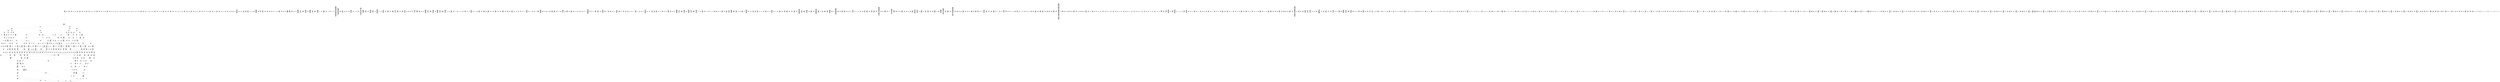 /* Generated by GvGen v.1.0 (https://www.github.com/stricaud/gvgen) */

digraph G {
compound=true;
   node1 [label="[anywhere]"];
   node2 [label="# 0x0
PUSHX Data
PUSHX Data
MSTORE
PUSHX LogicData
CALLDATASIZE
LT
PUSHX Data
JUMPI
"];
   node3 [label="# 0xd
PUSHX Data
CALLDATALOAD
PUSHX BitData
SHR
PUSHX LogicData
GT
PUSHX Data
JUMPI
"];
   node4 [label="# 0x1e
PUSHX LogicData
GT
PUSHX Data
JUMPI
"];
   node5 [label="# 0x29
PUSHX LogicData
GT
PUSHX Data
JUMPI
"];
   node6 [label="# 0x34
PUSHX LogicData
EQ
PUSHX Data
JUMPI
"];
   node7 [label="# 0x3f
PUSHX LogicData
EQ
PUSHX Data
JUMPI
"];
   node8 [label="# 0x4a
PUSHX LogicData
EQ
PUSHX Data
JUMPI
"];
   node9 [label="# 0x55
PUSHX LogicData
EQ
PUSHX Data
JUMPI
"];
   node10 [label="# 0x60
PUSHX LogicData
EQ
PUSHX Data
JUMPI
"];
   node11 [label="# 0x6b
PUSHX Data
JUMP
"];
   node12 [label="# 0x6f
JUMPDEST
PUSHX LogicData
EQ
PUSHX Data
JUMPI
"];
   node13 [label="# 0x7b
PUSHX LogicData
EQ
PUSHX Data
JUMPI
"];
   node14 [label="# 0x86
PUSHX LogicData
EQ
PUSHX Data
JUMPI
"];
   node15 [label="# 0x91
PUSHX LogicData
EQ
PUSHX Data
JUMPI
"];
   node16 [label="# 0x9c
PUSHX Data
JUMP
"];
   node17 [label="# 0xa0
JUMPDEST
PUSHX LogicData
GT
PUSHX Data
JUMPI
"];
   node18 [label="# 0xac
PUSHX LogicData
EQ
PUSHX Data
JUMPI
"];
   node19 [label="# 0xb7
PUSHX LogicData
EQ
PUSHX Data
JUMPI
"];
   node20 [label="# 0xc2
PUSHX LogicData
EQ
PUSHX Data
JUMPI
"];
   node21 [label="# 0xcd
PUSHX LogicData
EQ
PUSHX Data
JUMPI
"];
   node22 [label="# 0xd8
PUSHX LogicData
EQ
PUSHX Data
JUMPI
"];
   node23 [label="# 0xe3
PUSHX Data
JUMP
"];
   node24 [label="# 0xe7
JUMPDEST
PUSHX LogicData
EQ
PUSHX Data
JUMPI
"];
   node25 [label="# 0xf3
PUSHX LogicData
EQ
PUSHX Data
JUMPI
"];
   node26 [label="# 0xfe
PUSHX LogicData
EQ
PUSHX Data
JUMPI
"];
   node27 [label="# 0x109
PUSHX LogicData
EQ
PUSHX Data
JUMPI
"];
   node28 [label="# 0x114
PUSHX Data
JUMP
"];
   node29 [label="# 0x118
JUMPDEST
PUSHX LogicData
GT
PUSHX Data
JUMPI
"];
   node30 [label="# 0x124
PUSHX LogicData
GT
PUSHX Data
JUMPI
"];
   node31 [label="# 0x12f
PUSHX LogicData
EQ
PUSHX Data
JUMPI
"];
   node32 [label="# 0x13a
PUSHX LogicData
EQ
PUSHX Data
JUMPI
"];
   node33 [label="# 0x145
PUSHX LogicData
EQ
PUSHX Data
JUMPI
"];
   node34 [label="# 0x150
PUSHX LogicData
EQ
PUSHX Data
JUMPI
"];
   node35 [label="# 0x15b
PUSHX LogicData
EQ
PUSHX Data
JUMPI
"];
   node36 [label="# 0x166
PUSHX Data
JUMP
"];
   node37 [label="# 0x16a
JUMPDEST
PUSHX LogicData
EQ
PUSHX Data
JUMPI
"];
   node38 [label="# 0x176
PUSHX LogicData
EQ
PUSHX Data
JUMPI
"];
   node39 [label="# 0x181
PUSHX LogicData
EQ
PUSHX Data
JUMPI
"];
   node40 [label="# 0x18c
PUSHX LogicData
EQ
PUSHX Data
JUMPI
"];
   node41 [label="# 0x197
PUSHX Data
JUMP
"];
   node42 [label="# 0x19b
JUMPDEST
PUSHX LogicData
GT
PUSHX Data
JUMPI
"];
   node43 [label="# 0x1a7
PUSHX LogicData
EQ
PUSHX Data
JUMPI
"];
   node44 [label="# 0x1b2
PUSHX LogicData
EQ
PUSHX Data
JUMPI
"];
   node45 [label="# 0x1bd
PUSHX LogicData
EQ
PUSHX Data
JUMPI
"];
   node46 [label="# 0x1c8
PUSHX LogicData
EQ
PUSHX Data
JUMPI
"];
   node47 [label="# 0x1d3
PUSHX LogicData
EQ
PUSHX Data
JUMPI
"];
   node48 [label="# 0x1de
PUSHX Data
JUMP
"];
   node49 [label="# 0x1e2
JUMPDEST
PUSHX LogicData
EQ
PUSHX Data
JUMPI
"];
   node50 [label="# 0x1ee
PUSHX LogicData
EQ
PUSHX Data
JUMPI
"];
   node51 [label="# 0x1f9
PUSHX LogicData
EQ
PUSHX Data
JUMPI
"];
   node52 [label="# 0x204
PUSHX LogicData
EQ
PUSHX Data
JUMPI
"];
   node53 [label="# 0x20f
JUMPDEST
PUSHX Data
REVERT
"];
   node54 [label="# 0x214
JUMPDEST
CALLVALUE
ISZERO
PUSHX Data
JUMPI
"];
   node55 [label="# 0x21c
PUSHX Data
REVERT
"];
   node56 [label="# 0x220
JUMPDEST
PUSHX Data
PUSHX ArithData
CALLDATASIZE
SUB
ADD
PUSHX Data
PUSHX Data
JUMP
"];
   node57 [label="# 0x236
JUMPDEST
PUSHX Data
JUMP
"];
   node58 [label="# 0x23b
JUMPDEST
PUSHX MemData
MLOAD
PUSHX Data
PUSHX Data
JUMP
"];
   node59 [label="# 0x248
JUMPDEST
PUSHX MemData
MLOAD
SUB
RETURN
"];
   node60 [label="# 0x251
JUMPDEST
CALLVALUE
ISZERO
PUSHX Data
JUMPI
"];
   node61 [label="# 0x259
PUSHX Data
REVERT
"];
   node62 [label="# 0x25d
JUMPDEST
PUSHX Data
PUSHX ArithData
CALLDATASIZE
SUB
ADD
PUSHX Data
PUSHX Data
JUMP
"];
   node63 [label="# 0x273
JUMPDEST
PUSHX Data
JUMP
"];
   node64 [label="# 0x278
JUMPDEST
STOP
"];
   node65 [label="# 0x27a
JUMPDEST
CALLVALUE
ISZERO
PUSHX Data
JUMPI
"];
   node66 [label="# 0x282
PUSHX Data
REVERT
"];
   node67 [label="# 0x286
JUMPDEST
PUSHX Data
PUSHX Data
JUMP
"];
   node68 [label="# 0x28f
JUMPDEST
PUSHX MemData
MLOAD
PUSHX Data
PUSHX Data
JUMP
"];
   node69 [label="# 0x29c
JUMPDEST
PUSHX MemData
MLOAD
SUB
RETURN
"];
   node70 [label="# 0x2a5
JUMPDEST
CALLVALUE
ISZERO
PUSHX Data
JUMPI
"];
   node71 [label="# 0x2ad
PUSHX Data
REVERT
"];
   node72 [label="# 0x2b1
JUMPDEST
PUSHX Data
PUSHX Data
JUMP
"];
   node73 [label="# 0x2ba
JUMPDEST
PUSHX MemData
MLOAD
PUSHX Data
PUSHX Data
JUMP
"];
   node74 [label="# 0x2c7
JUMPDEST
PUSHX MemData
MLOAD
SUB
RETURN
"];
   node75 [label="# 0x2d0
JUMPDEST
CALLVALUE
ISZERO
PUSHX Data
JUMPI
"];
   node76 [label="# 0x2d8
PUSHX Data
REVERT
"];
   node77 [label="# 0x2dc
JUMPDEST
PUSHX Data
PUSHX ArithData
CALLDATASIZE
SUB
ADD
PUSHX Data
PUSHX Data
JUMP
"];
   node78 [label="# 0x2f2
JUMPDEST
PUSHX Data
JUMP
"];
   node79 [label="# 0x2f7
JUMPDEST
PUSHX MemData
MLOAD
PUSHX Data
PUSHX Data
JUMP
"];
   node80 [label="# 0x304
JUMPDEST
PUSHX MemData
MLOAD
SUB
RETURN
"];
   node81 [label="# 0x30d
JUMPDEST
CALLVALUE
ISZERO
PUSHX Data
JUMPI
"];
   node82 [label="# 0x315
PUSHX Data
REVERT
"];
   node83 [label="# 0x319
JUMPDEST
PUSHX Data
PUSHX ArithData
CALLDATASIZE
SUB
ADD
PUSHX Data
PUSHX Data
JUMP
"];
   node84 [label="# 0x32f
JUMPDEST
PUSHX Data
JUMP
"];
   node85 [label="# 0x334
JUMPDEST
STOP
"];
   node86 [label="# 0x336
JUMPDEST
CALLVALUE
ISZERO
PUSHX Data
JUMPI
"];
   node87 [label="# 0x33e
PUSHX Data
REVERT
"];
   node88 [label="# 0x342
JUMPDEST
PUSHX Data
PUSHX ArithData
CALLDATASIZE
SUB
ADD
PUSHX Data
PUSHX Data
JUMP
"];
   node89 [label="# 0x358
JUMPDEST
PUSHX Data
JUMP
"];
   node90 [label="# 0x35d
JUMPDEST
PUSHX MemData
MLOAD
PUSHX Data
PUSHX Data
JUMP
"];
   node91 [label="# 0x36a
JUMPDEST
PUSHX MemData
MLOAD
SUB
RETURN
"];
   node92 [label="# 0x373
JUMPDEST
CALLVALUE
ISZERO
PUSHX Data
JUMPI
"];
   node93 [label="# 0x37b
PUSHX Data
REVERT
"];
   node94 [label="# 0x37f
JUMPDEST
PUSHX Data
PUSHX ArithData
CALLDATASIZE
SUB
ADD
PUSHX Data
PUSHX Data
JUMP
"];
   node95 [label="# 0x395
JUMPDEST
PUSHX Data
JUMP
"];
   node96 [label="# 0x39a
JUMPDEST
STOP
"];
   node97 [label="# 0x39c
JUMPDEST
CALLVALUE
ISZERO
PUSHX Data
JUMPI
"];
   node98 [label="# 0x3a4
PUSHX Data
REVERT
"];
   node99 [label="# 0x3a8
JUMPDEST
PUSHX Data
PUSHX ArithData
CALLDATASIZE
SUB
ADD
PUSHX Data
PUSHX Data
JUMP
"];
   node100 [label="# 0x3be
JUMPDEST
PUSHX Data
JUMP
"];
   node101 [label="# 0x3c3
JUMPDEST
PUSHX MemData
MLOAD
PUSHX Data
PUSHX Data
JUMP
"];
   node102 [label="# 0x3d1
JUMPDEST
PUSHX MemData
MLOAD
SUB
RETURN
"];
   node103 [label="# 0x3da
JUMPDEST
CALLVALUE
ISZERO
PUSHX Data
JUMPI
"];
   node104 [label="# 0x3e2
PUSHX Data
REVERT
"];
   node105 [label="# 0x3e6
JUMPDEST
PUSHX Data
PUSHX ArithData
CALLDATASIZE
SUB
ADD
PUSHX Data
PUSHX Data
JUMP
"];
   node106 [label="# 0x3fc
JUMPDEST
PUSHX Data
JUMP
"];
   node107 [label="# 0x401
JUMPDEST
STOP
"];
   node108 [label="# 0x403
JUMPDEST
CALLVALUE
ISZERO
PUSHX Data
JUMPI
"];
   node109 [label="# 0x40b
PUSHX Data
REVERT
"];
   node110 [label="# 0x40f
JUMPDEST
PUSHX Data
PUSHX ArithData
CALLDATASIZE
SUB
ADD
PUSHX Data
PUSHX Data
JUMP
"];
   node111 [label="# 0x425
JUMPDEST
PUSHX Data
JUMP
"];
   node112 [label="# 0x42a
JUMPDEST
STOP
"];
   node113 [label="# 0x42c
JUMPDEST
CALLVALUE
ISZERO
PUSHX Data
JUMPI
"];
   node114 [label="# 0x434
PUSHX Data
REVERT
"];
   node115 [label="# 0x438
JUMPDEST
PUSHX Data
PUSHX Data
JUMP
"];
   node116 [label="# 0x441
JUMPDEST
STOP
"];
   node117 [label="# 0x443
JUMPDEST
CALLVALUE
ISZERO
PUSHX Data
JUMPI
"];
   node118 [label="# 0x44b
PUSHX Data
REVERT
"];
   node119 [label="# 0x44f
JUMPDEST
PUSHX Data
PUSHX ArithData
CALLDATASIZE
SUB
ADD
PUSHX Data
PUSHX Data
JUMP
"];
   node120 [label="# 0x465
JUMPDEST
PUSHX Data
JUMP
"];
   node121 [label="# 0x46a
JUMPDEST
STOP
"];
   node122 [label="# 0x46c
JUMPDEST
CALLVALUE
ISZERO
PUSHX Data
JUMPI
"];
   node123 [label="# 0x474
PUSHX Data
REVERT
"];
   node124 [label="# 0x478
JUMPDEST
PUSHX Data
PUSHX ArithData
CALLDATASIZE
SUB
ADD
PUSHX Data
PUSHX Data
JUMP
"];
   node125 [label="# 0x48e
JUMPDEST
PUSHX Data
JUMP
"];
   node126 [label="# 0x493
JUMPDEST
STOP
"];
   node127 [label="# 0x495
JUMPDEST
CALLVALUE
ISZERO
PUSHX Data
JUMPI
"];
   node128 [label="# 0x49d
PUSHX Data
REVERT
"];
   node129 [label="# 0x4a1
JUMPDEST
PUSHX Data
PUSHX ArithData
CALLDATASIZE
SUB
ADD
PUSHX Data
PUSHX Data
JUMP
"];
   node130 [label="# 0x4b7
JUMPDEST
PUSHX Data
JUMP
"];
   node131 [label="# 0x4bc
JUMPDEST
STOP
"];
   node132 [label="# 0x4be
JUMPDEST
CALLVALUE
ISZERO
PUSHX Data
JUMPI
"];
   node133 [label="# 0x4c6
PUSHX Data
REVERT
"];
   node134 [label="# 0x4ca
JUMPDEST
PUSHX Data
PUSHX ArithData
CALLDATASIZE
SUB
ADD
PUSHX Data
PUSHX Data
JUMP
"];
   node135 [label="# 0x4e0
JUMPDEST
PUSHX Data
JUMP
"];
   node136 [label="# 0x4e5
JUMPDEST
STOP
"];
   node137 [label="# 0x4e7
JUMPDEST
PUSHX Data
PUSHX ArithData
CALLDATASIZE
SUB
ADD
PUSHX Data
PUSHX Data
JUMP
"];
   node138 [label="# 0x4fc
JUMPDEST
PUSHX Data
JUMP
"];
   node139 [label="# 0x501
JUMPDEST
STOP
"];
   node140 [label="# 0x503
JUMPDEST
CALLVALUE
ISZERO
PUSHX Data
JUMPI
"];
   node141 [label="# 0x50b
PUSHX Data
REVERT
"];
   node142 [label="# 0x50f
JUMPDEST
PUSHX Data
PUSHX ArithData
CALLDATASIZE
SUB
ADD
PUSHX Data
PUSHX Data
JUMP
"];
   node143 [label="# 0x525
JUMPDEST
PUSHX Data
JUMP
"];
   node144 [label="# 0x52a
JUMPDEST
PUSHX MemData
MLOAD
PUSHX Data
PUSHX Data
JUMP
"];
   node145 [label="# 0x537
JUMPDEST
PUSHX MemData
MLOAD
SUB
RETURN
"];
   node146 [label="# 0x540
JUMPDEST
CALLVALUE
ISZERO
PUSHX Data
JUMPI
"];
   node147 [label="# 0x548
PUSHX Data
REVERT
"];
   node148 [label="# 0x54c
JUMPDEST
PUSHX Data
PUSHX ArithData
CALLDATASIZE
SUB
ADD
PUSHX Data
PUSHX Data
JUMP
"];
   node149 [label="# 0x562
JUMPDEST
PUSHX Data
JUMP
"];
   node150 [label="# 0x567
JUMPDEST
STOP
"];
   node151 [label="# 0x569
JUMPDEST
CALLVALUE
ISZERO
PUSHX Data
JUMPI
"];
   node152 [label="# 0x571
PUSHX Data
REVERT
"];
   node153 [label="# 0x575
JUMPDEST
PUSHX Data
PUSHX ArithData
CALLDATASIZE
SUB
ADD
PUSHX Data
PUSHX Data
JUMP
"];
   node154 [label="# 0x58b
JUMPDEST
PUSHX Data
JUMP
"];
   node155 [label="# 0x590
JUMPDEST
STOP
"];
   node156 [label="# 0x592
JUMPDEST
CALLVALUE
ISZERO
PUSHX Data
JUMPI
"];
   node157 [label="# 0x59a
PUSHX Data
REVERT
"];
   node158 [label="# 0x59e
JUMPDEST
PUSHX Data
PUSHX ArithData
CALLDATASIZE
SUB
ADD
PUSHX Data
PUSHX Data
JUMP
"];
   node159 [label="# 0x5b4
JUMPDEST
PUSHX Data
JUMP
"];
   node160 [label="# 0x5b9
JUMPDEST
PUSHX MemData
MLOAD
PUSHX Data
PUSHX Data
JUMP
"];
   node161 [label="# 0x5c6
JUMPDEST
PUSHX MemData
MLOAD
SUB
RETURN
"];
   node162 [label="# 0x5cf
JUMPDEST
CALLVALUE
ISZERO
PUSHX Data
JUMPI
"];
   node163 [label="# 0x5d7
PUSHX Data
REVERT
"];
   node164 [label="# 0x5db
JUMPDEST
PUSHX Data
PUSHX Data
JUMP
"];
   node165 [label="# 0x5e4
JUMPDEST
STOP
"];
   node166 [label="# 0x5e6
JUMPDEST
CALLVALUE
ISZERO
PUSHX Data
JUMPI
"];
   node167 [label="# 0x5ee
PUSHX Data
REVERT
"];
   node168 [label="# 0x5f2
JUMPDEST
PUSHX Data
PUSHX ArithData
CALLDATASIZE
SUB
ADD
PUSHX Data
PUSHX Data
JUMP
"];
   node169 [label="# 0x608
JUMPDEST
PUSHX Data
JUMP
"];
   node170 [label="# 0x60d
JUMPDEST
PUSHX MemData
MLOAD
PUSHX Data
PUSHX Data
JUMP
"];
   node171 [label="# 0x61a
JUMPDEST
PUSHX MemData
MLOAD
SUB
RETURN
"];
   node172 [label="# 0x623
JUMPDEST
CALLVALUE
ISZERO
PUSHX Data
JUMPI
"];
   node173 [label="# 0x62b
PUSHX Data
REVERT
"];
   node174 [label="# 0x62f
JUMPDEST
PUSHX Data
PUSHX Data
JUMP
"];
   node175 [label="# 0x638
JUMPDEST
PUSHX MemData
MLOAD
PUSHX Data
PUSHX Data
JUMP
"];
   node176 [label="# 0x645
JUMPDEST
PUSHX MemData
MLOAD
SUB
RETURN
"];
   node177 [label="# 0x64e
JUMPDEST
CALLVALUE
ISZERO
PUSHX Data
JUMPI
"];
   node178 [label="# 0x656
PUSHX Data
REVERT
"];
   node179 [label="# 0x65a
JUMPDEST
PUSHX Data
PUSHX Data
JUMP
"];
   node180 [label="# 0x663
JUMPDEST
PUSHX MemData
MLOAD
PUSHX Data
PUSHX Data
JUMP
"];
   node181 [label="# 0x670
JUMPDEST
PUSHX MemData
MLOAD
SUB
RETURN
"];
   node182 [label="# 0x679
JUMPDEST
CALLVALUE
ISZERO
PUSHX Data
JUMPI
"];
   node183 [label="# 0x681
PUSHX Data
REVERT
"];
   node184 [label="# 0x685
JUMPDEST
PUSHX Data
PUSHX ArithData
CALLDATASIZE
SUB
ADD
PUSHX Data
PUSHX Data
JUMP
"];
   node185 [label="# 0x69b
JUMPDEST
PUSHX Data
JUMP
"];
   node186 [label="# 0x6a0
JUMPDEST
STOP
"];
   node187 [label="# 0x6a2
JUMPDEST
CALLVALUE
ISZERO
PUSHX Data
JUMPI
"];
   node188 [label="# 0x6aa
PUSHX Data
REVERT
"];
   node189 [label="# 0x6ae
JUMPDEST
PUSHX Data
PUSHX ArithData
CALLDATASIZE
SUB
ADD
PUSHX Data
PUSHX Data
JUMP
"];
   node190 [label="# 0x6c4
JUMPDEST
PUSHX Data
JUMP
"];
   node191 [label="# 0x6c9
JUMPDEST
STOP
"];
   node192 [label="# 0x6cb
JUMPDEST
CALLVALUE
ISZERO
PUSHX Data
JUMPI
"];
   node193 [label="# 0x6d3
PUSHX Data
REVERT
"];
   node194 [label="# 0x6d7
JUMPDEST
PUSHX Data
PUSHX ArithData
CALLDATASIZE
SUB
ADD
PUSHX Data
PUSHX Data
JUMP
"];
   node195 [label="# 0x6ed
JUMPDEST
PUSHX Data
JUMP
"];
   node196 [label="# 0x6f2
JUMPDEST
PUSHX MemData
MLOAD
PUSHX Data
PUSHX Data
JUMP
"];
   node197 [label="# 0x6ff
JUMPDEST
PUSHX MemData
MLOAD
SUB
RETURN
"];
   node198 [label="# 0x708
JUMPDEST
CALLVALUE
ISZERO
PUSHX Data
JUMPI
"];
   node199 [label="# 0x710
PUSHX Data
REVERT
"];
   node200 [label="# 0x714
JUMPDEST
PUSHX Data
PUSHX ArithData
CALLDATASIZE
SUB
ADD
PUSHX Data
PUSHX Data
JUMP
"];
   node201 [label="# 0x72a
JUMPDEST
PUSHX Data
JUMP
"];
   node202 [label="# 0x72f
JUMPDEST
PUSHX MemData
MLOAD
PUSHX Data
PUSHX Data
JUMP
"];
   node203 [label="# 0x73c
JUMPDEST
PUSHX MemData
MLOAD
SUB
RETURN
"];
   node204 [label="# 0x745
JUMPDEST
CALLVALUE
ISZERO
PUSHX Data
JUMPI
"];
   node205 [label="# 0x74d
PUSHX Data
REVERT
"];
   node206 [label="# 0x751
JUMPDEST
PUSHX Data
PUSHX ArithData
CALLDATASIZE
SUB
ADD
PUSHX Data
PUSHX Data
JUMP
"];
   node207 [label="# 0x767
JUMPDEST
PUSHX Data
JUMP
"];
   node208 [label="# 0x76c
JUMPDEST
STOP
"];
   node209 [label="# 0x76e
JUMPDEST
CALLVALUE
ISZERO
PUSHX Data
JUMPI
"];
   node210 [label="# 0x776
PUSHX Data
REVERT
"];
   node211 [label="# 0x77a
JUMPDEST
PUSHX Data
PUSHX Data
JUMP
"];
   node212 [label="# 0x783
JUMPDEST
PUSHX MemData
MLOAD
PUSHX Data
PUSHX Data
JUMP
"];
   node213 [label="# 0x790
JUMPDEST
PUSHX MemData
MLOAD
SUB
RETURN
"];
   node214 [label="# 0x799
JUMPDEST
CALLVALUE
ISZERO
PUSHX Data
JUMPI
"];
   node215 [label="# 0x7a1
PUSHX Data
REVERT
"];
   node216 [label="# 0x7a5
JUMPDEST
PUSHX Data
PUSHX ArithData
CALLDATASIZE
SUB
ADD
PUSHX Data
PUSHX Data
JUMP
"];
   node217 [label="# 0x7bb
JUMPDEST
PUSHX Data
JUMP
"];
   node218 [label="# 0x7c0
JUMPDEST
STOP
"];
   node219 [label="# 0x7c2
JUMPDEST
CALLVALUE
ISZERO
PUSHX Data
JUMPI
"];
   node220 [label="# 0x7ca
PUSHX Data
REVERT
"];
   node221 [label="# 0x7ce
JUMPDEST
PUSHX Data
PUSHX ArithData
CALLDATASIZE
SUB
ADD
PUSHX Data
PUSHX Data
JUMP
"];
   node222 [label="# 0x7e4
JUMPDEST
PUSHX Data
JUMP
"];
   node223 [label="# 0x7e9
JUMPDEST
PUSHX MemData
MLOAD
PUSHX Data
PUSHX Data
JUMP
"];
   node224 [label="# 0x7f6
JUMPDEST
PUSHX MemData
MLOAD
SUB
RETURN
"];
   node225 [label="# 0x7ff
JUMPDEST
CALLVALUE
ISZERO
PUSHX Data
JUMPI
"];
   node226 [label="# 0x807
PUSHX Data
REVERT
"];
   node227 [label="# 0x80b
JUMPDEST
PUSHX Data
PUSHX ArithData
CALLDATASIZE
SUB
ADD
PUSHX Data
PUSHX Data
JUMP
"];
   node228 [label="# 0x821
JUMPDEST
PUSHX Data
JUMP
"];
   node229 [label="# 0x826
JUMPDEST
PUSHX MemData
MLOAD
PUSHX Data
PUSHX Data
JUMP
"];
   node230 [label="# 0x833
JUMPDEST
PUSHX MemData
MLOAD
SUB
RETURN
"];
   node231 [label="# 0x83c
JUMPDEST
CALLVALUE
ISZERO
PUSHX Data
JUMPI
"];
   node232 [label="# 0x844
PUSHX Data
REVERT
"];
   node233 [label="# 0x848
JUMPDEST
PUSHX Data
PUSHX ArithData
CALLDATASIZE
SUB
ADD
PUSHX Data
PUSHX Data
JUMP
"];
   node234 [label="# 0x85e
JUMPDEST
PUSHX Data
JUMP
"];
   node235 [label="# 0x863
JUMPDEST
STOP
"];
   node236 [label="# 0x865
JUMPDEST
CALLVALUE
ISZERO
PUSHX Data
JUMPI
"];
   node237 [label="# 0x86d
PUSHX Data
REVERT
"];
   node238 [label="# 0x871
JUMPDEST
PUSHX Data
PUSHX Data
JUMP
"];
   node239 [label="# 0x87a
JUMPDEST
PUSHX MemData
MLOAD
PUSHX Data
PUSHX Data
JUMP
"];
   node240 [label="# 0x887
JUMPDEST
PUSHX MemData
MLOAD
SUB
RETURN
"];
   node241 [label="# 0x890
JUMPDEST
PUSHX Data
PUSHX Data
PUSHX Data
JUMP
"];
   node242 [label="# 0x89b
JUMPDEST
JUMP
"];
   node243 [label="# 0x8a2
JUMPDEST
PUSHX Data
PUSHX Data
JUMP
"];
   node244 [label="# 0x8aa
JUMPDEST
PUSHX Data
PUSHX Data
JUMP
"];
   node245 [label="# 0x8b4
JUMPDEST
JUMP
"];
   node246 [label="# 0x8b8
JUMPDEST
PUSHX StorData
PUSHX ArithData
SLOAD
PUSHX ArithData
EXP
DIV
PUSHX BitData
AND
JUMP
"];
   node247 [label="# 0x8cb
JUMPDEST
PUSHX Data
PUSHX StorData
SLOAD
PUSHX Data
PUSHX Data
JUMP
"];
   node248 [label="# 0x8da
JUMPDEST
PUSHX ArithData
ADD
PUSHX ArithData
DIV
MUL
PUSHX ArithData
ADD
PUSHX MemData
MLOAD
ADD
PUSHX Data
MSTORE
MSTORE
PUSHX ArithData
ADD
SLOAD
PUSHX Data
PUSHX Data
JUMP
"];
   node249 [label="# 0x906
JUMPDEST
ISZERO
PUSHX Data
JUMPI
"];
   node250 [label="# 0x90d
PUSHX LogicData
LT
PUSHX Data
JUMPI
"];
   node251 [label="# 0x915
PUSHX ArithData
SLOAD
DIV
MUL
MSTORE
PUSHX ArithData
ADD
PUSHX Data
JUMP
"];
   node252 [label="# 0x928
JUMPDEST
ADD
PUSHX Data
MSTORE
PUSHX Data
PUSHX Data
SHA3
"];
   node253 [label="# 0x936
JUMPDEST
SLOAD
MSTORE
PUSHX ArithData
ADD
PUSHX ArithData
ADD
GT
PUSHX Data
JUMPI
"];
   node254 [label="# 0x94a
SUB
PUSHX BitData
AND
ADD
"];
   node255 [label="# 0x953
JUMPDEST
JUMP
"];
   node256 [label="# 0x95d
JUMPDEST
PUSHX Data
PUSHX Data
PUSHX Data
JUMP
"];
   node257 [label="# 0x968
JUMPDEST
PUSHX Data
PUSHX ArithData
MSTORE
PUSHX ArithData
ADD
MSTORE
PUSHX ArithData
ADD
PUSHX Data
SHA3
PUSHX ArithData
SLOAD
PUSHX ArithData
EXP
DIV
PUSHX BitData
AND
JUMP
"];
   node258 [label="# 0x9a3
JUMPDEST
PUSHX Data
PUSHX Data
PUSHX Data
JUMP
"];
   node259 [label="# 0x9ae
JUMPDEST
PUSHX BitData
AND
PUSHX BitData
AND
SUB
PUSHX Data
JUMPI
"];
   node260 [label="# 0x9e4
PUSHX MemData
MLOAD
PUSHX Data
MSTORE
PUSHX ArithData
ADD
PUSHX Data
PUSHX Data
JUMP
"];
   node261 [label="# 0xa15
JUMPDEST
PUSHX MemData
MLOAD
SUB
REVERT
"];
   node262 [label="# 0xa1e
JUMPDEST
PUSHX BitData
AND
PUSHX Data
PUSHX Data
JUMP
"];
   node263 [label="# 0xa3d
JUMPDEST
PUSHX BitData
AND
EQ
PUSHX Data
JUMPI
"];
   node264 [label="# 0xa5a
PUSHX Data
PUSHX Data
PUSHX Data
JUMP
"];
   node265 [label="# 0xa66
JUMPDEST
PUSHX Data
JUMP
"];
   node266 [label="# 0xa6b
JUMPDEST
"];
   node267 [label="# 0xa6c
JUMPDEST
PUSHX Data
JUMPI
"];
   node268 [label="# 0xa71
PUSHX MemData
MLOAD
PUSHX Data
MSTORE
PUSHX ArithData
ADD
PUSHX Data
PUSHX Data
JUMP
"];
   node269 [label="# 0xaa2
JUMPDEST
PUSHX MemData
MLOAD
SUB
REVERT
"];
   node270 [label="# 0xaab
JUMPDEST
PUSHX Data
PUSHX Data
JUMP
"];
   node271 [label="# 0xab5
JUMPDEST
JUMP
"];
   node272 [label="# 0xaba
JUMPDEST
PUSHX Data
PUSHX Data
MSTORE
PUSHX Data
MSTORE
PUSHX Data
PUSHX Data
SHA3
PUSHX Data
SLOAD
JUMP
"];
   node273 [label="# 0xad2
JUMPDEST
PUSHX LogicData
PUSHX BitData
PUSHX BitData
AND
EXTCODESIZE
GT
ISZERO
PUSHX Data
JUMPI
"];
   node274 [label="# 0xb02
CALLER
PUSHX BitData
AND
PUSHX BitData
AND
SUB
PUSHX Data
JUMPI
"];
   node275 [label="# 0xb35
PUSHX Data
PUSHX Data
JUMP
"];
   node276 [label="# 0xb3f
JUMPDEST
PUSHX Data
JUMP
"];
   node277 [label="# 0xb44
JUMPDEST
PUSHX BitData
PUSHX BitData
AND
PUSHX BitData
ADDRESS
CALLER
PUSHX MemData
MLOAD
PUSHX BitData
AND
PUSHX BitData
SHL
MSTORE
PUSHX ArithData
ADD
PUSHX Data
PUSHX Data
JUMP
"];
   node278 [label="# 0xb8d
JUMPDEST
PUSHX Data
PUSHX MemData
MLOAD
SUB
GAS
STATICCALL
ISZERO
ISZERO
PUSHX Data
JUMPI
"];
   node279 [label="# 0xba1
RETURNDATASIZE
PUSHX Data
RETURNDATACOPY
RETURNDATASIZE
PUSHX Data
REVERT
"];
   node280 [label="# 0xbaa
JUMPDEST
PUSHX MemData
MLOAD
RETURNDATASIZE
PUSHX BitData
NOT
PUSHX ArithData
ADD
AND
ADD
PUSHX Data
MSTORE
ADD
PUSHX Data
PUSHX Data
JUMP
"];
   node281 [label="# 0xbce
JUMPDEST
ISZERO
PUSHX Data
JUMPI
"];
   node282 [label="# 0xbd5
PUSHX BitData
PUSHX BitData
AND
PUSHX BitData
ADDRESS
PUSHX MemData
MLOAD
PUSHX BitData
AND
PUSHX BitData
SHL
MSTORE
PUSHX ArithData
ADD
PUSHX Data
PUSHX Data
JUMP
"];
   node283 [label="# 0xc1e
JUMPDEST
PUSHX Data
PUSHX MemData
MLOAD
SUB
GAS
STATICCALL
ISZERO
ISZERO
PUSHX Data
JUMPI
"];
   node284 [label="# 0xc32
RETURNDATASIZE
PUSHX Data
RETURNDATACOPY
RETURNDATASIZE
PUSHX Data
REVERT
"];
   node285 [label="# 0xc3b
JUMPDEST
PUSHX MemData
MLOAD
RETURNDATASIZE
PUSHX BitData
NOT
PUSHX ArithData
ADD
AND
ADD
PUSHX Data
MSTORE
ADD
PUSHX Data
PUSHX Data
JUMP
"];
   node286 [label="# 0xc5f
JUMPDEST
"];
   node287 [label="# 0xc60
JUMPDEST
PUSHX Data
JUMPI
"];
   node288 [label="# 0xc65
CALLER
PUSHX MemData
MLOAD
PUSHX Data
MSTORE
PUSHX ArithData
ADD
PUSHX Data
PUSHX Data
JUMP
"];
   node289 [label="# 0xc98
JUMPDEST
PUSHX MemData
MLOAD
SUB
REVERT
"];
   node290 [label="# 0xca1
JUMPDEST
"];
   node291 [label="# 0xca2
JUMPDEST
PUSHX Data
PUSHX Data
JUMP
"];
   node292 [label="# 0xcad
JUMPDEST
"];
   node293 [label="# 0xcae
JUMPDEST
JUMP
"];
   node294 [label="# 0xcb4
JUMPDEST
PUSHX Data
PUSHX Data
PUSHX Data
PUSHX ArithData
MSTORE
PUSHX ArithData
ADD
MSTORE
PUSHX ArithData
ADD
PUSHX Data
SHA3
PUSHX MemData
MLOAD
PUSHX ArithData
ADD
PUSHX Data
MSTORE
PUSHX ArithData
ADD
PUSHX ArithData
SLOAD
PUSHX ArithData
EXP
DIV
PUSHX BitData
AND
PUSHX BitData
AND
PUSHX BitData
AND
MSTORE
PUSHX ArithData
ADD
PUSHX ArithData
ADD
PUSHX ArithData
SLOAD
PUSHX ArithData
EXP
DIV
PUSHX BitData
AND
PUSHX BitData
AND
PUSHX BitData
AND
MSTORE
PUSHX BitData
PUSHX BitData
AND
PUSHX ArithData
ADD
MLOAD
PUSHX BitData
AND
SUB
PUSHX Data
JUMPI
"];
   node295 [label="# 0xda6
PUSHX ArithData
PUSHX MemData
MLOAD
PUSHX ArithData
ADD
PUSHX Data
MSTORE
PUSHX ArithData
ADD
PUSHX ArithData
SLOAD
PUSHX ArithData
EXP
DIV
PUSHX BitData
AND
PUSHX BitData
AND
PUSHX BitData
AND
MSTORE
PUSHX ArithData
ADD
PUSHX ArithData
ADD
PUSHX ArithData
SLOAD
PUSHX ArithData
EXP
DIV
PUSHX BitData
AND
PUSHX BitData
AND
PUSHX BitData
AND
MSTORE
"];
   node296 [label="# 0xe49
JUMPDEST
PUSHX Data
PUSHX Data
PUSHX Data
JUMP
"];
   node297 [label="# 0xe53
JUMPDEST
PUSHX BitData
AND
PUSHX ArithData
ADD
MLOAD
PUSHX BitData
AND
PUSHX Data
PUSHX Data
JUMP
"];
   node298 [label="# 0xe7f
JUMPDEST
PUSHX Data
PUSHX Data
JUMP
"];
   node299 [label="# 0xe89
JUMPDEST
PUSHX ArithData
ADD
MLOAD
JUMP
"];
   node300 [label="# 0xe9e
JUMPDEST
PUSHX Data
PUSHX Data
JUMP
"];
   node301 [label="# 0xea6
JUMPDEST
PUSHX StorData
PUSHX ArithData
PUSHX ArithData
EXP
SLOAD
PUSHX ArithData
MUL
NOT
AND
PUSHX LogicData
GT
ISZERO
PUSHX Data
JUMPI
"];
   node302 [label="# 0xec3
PUSHX Data
PUSHX Data
JUMP
"];
   node303 [label="# 0xeca
JUMPDEST
"];
   node304 [label="# 0xecb
JUMPDEST
MUL
OR
SSTORE
JUMP
"];
   node305 [label="# 0xed3
JUMPDEST
PUSHX Data
PUSHX Data
JUMP
"];
   node306 [label="# 0xedb
JUMPDEST
PUSHX StorData
PUSHX ArithData
PUSHX ArithData
EXP
SLOAD
PUSHX ArithData
MUL
NOT
AND
PUSHX BitData
AND
MUL
OR
SSTORE
PUSHX StorData
PUSHX ArithData
PUSHX ArithData
EXP
SLOAD
PUSHX ArithData
MUL
NOT
AND
PUSHX BitData
AND
MUL
OR
SSTORE
PUSHX StorData
PUSHX ArithData
PUSHX ArithData
EXP
SLOAD
PUSHX ArithData
MUL
NOT
AND
PUSHX BitData
AND
MUL
OR
SSTORE
JUMP
"];
   node307 [label="# 0xfa3
JUMPDEST
PUSHX Data
PUSHX Data
JUMP
"];
   node308 [label="# 0xfab
JUMPDEST
PUSHX BitData
PUSHX BitData
AND
PUSHX StorData
PUSHX ArithData
SLOAD
PUSHX ArithData
EXP
DIV
PUSHX BitData
AND
PUSHX BitData
AND
SUB
PUSHX Data
JUMPI
"];
   node309 [label="# 0x1002
PUSHX MemData
MLOAD
PUSHX Data
MSTORE
PUSHX ArithData
ADD
PUSHX Data
PUSHX Data
JUMP
"];
   node310 [label="# 0x1033
JUMPDEST
PUSHX MemData
MLOAD
SUB
REVERT
"];
   node311 [label="# 0x103c
JUMPDEST
PUSHX StorData
PUSHX ArithData
SLOAD
PUSHX ArithData
EXP
DIV
PUSHX BitData
AND
PUSHX BitData
AND
PUSHX Data
PUSHX Data
SELFBALANCE
PUSHX Data
PUSHX Data
JUMP
"];
   node312 [label="# 0x1085
JUMPDEST
ISZERO
MUL
PUSHX MemData
MLOAD
PUSHX Data
PUSHX MemData
MLOAD
SUB
CALL
PUSHX Data
JUMPI
"];
   node313 [label="# 0x10a4
PUSHX Data
REVERT
"];
   node314 [label="# 0x10a8
JUMPDEST
PUSHX StorData
PUSHX ArithData
SLOAD
PUSHX ArithData
EXP
DIV
PUSHX BitData
AND
PUSHX BitData
AND
PUSHX ArithData
SELFBALANCE
ISZERO
MUL
PUSHX MemData
MLOAD
PUSHX Data
PUSHX MemData
MLOAD
SUB
CALL
PUSHX Data
JUMPI
"];
   node315 [label="# 0x1104
PUSHX Data
REVERT
"];
   node316 [label="# 0x1108
JUMPDEST
JUMP
"];
   node317 [label="# 0x110a
JUMPDEST
PUSHX StorData
PUSHX ArithData
SLOAD
PUSHX ArithData
EXP
DIV
PUSHX BitData
AND
PUSHX BitData
AND
PUSHX Data
PUSHX Data
JUMP
"];
   node318 [label="# 0x114d
JUMPDEST
PUSHX BitData
AND
EQ
PUSHX Data
JUMPI
"];
   node319 [label="# 0x1169
PUSHX MemData
MLOAD
PUSHX Data
MSTORE
PUSHX ArithData
ADD
PUSHX Data
PUSHX Data
JUMP
"];
   node320 [label="# 0x119a
JUMPDEST
PUSHX MemData
MLOAD
SUB
REVERT
"];
   node321 [label="# 0x11a3
JUMPDEST
PUSHX Data
PUSHX Data
PUSHX MemData
MLOAD
PUSHX Data
PUSHX Data
JUMP
"];
   node322 [label="# 0x11b5
JUMPDEST
MSTORE
PUSHX ArithData
ADD
PUSHX MemData
MLOAD
SUB
SHA3
SLOAD
LT
PUSHX Data
JUMPI
"];
   node323 [label="# 0x11ca
PUSHX MemData
MLOAD
PUSHX Data
MSTORE
PUSHX ArithData
ADD
PUSHX Data
PUSHX Data
JUMP
"];
   node324 [label="# 0x11fb
JUMPDEST
PUSHX MemData
MLOAD
SUB
REVERT
"];
   node325 [label="# 0x1204
JUMPDEST
PUSHX Data
PUSHX MemData
MLOAD
PUSHX Data
PUSHX Data
JUMP
"];
   node326 [label="# 0x1214
JUMPDEST
MSTORE
PUSHX ArithData
ADD
PUSHX MemData
MLOAD
SUB
SHA3
PUSHX Data
SLOAD
PUSHX Data
PUSHX Data
JUMP
"];
   node327 [label="# 0x1233
JUMPDEST
SSTORE
JUMP
"];
   node328 [label="# 0x123c
JUMPDEST
PUSHX Data
PUSHX Data
JUMP
"];
   node329 [label="# 0x1244
JUMPDEST
PUSHX Data
SSTORE
JUMP
"];
   node330 [label="# 0x124e
JUMPDEST
PUSHX Data
PUSHX Data
JUMP
"];
   node331 [label="# 0x1256
JUMPDEST
PUSHX Data
PUSHX ArithData
EXP
SLOAD
PUSHX ArithData
MUL
NOT
AND
ISZERO
ISZERO
MUL
OR
SSTORE
JUMP
"];
   node332 [label="# 0x1272
JUMPDEST
PUSHX LogicData
PUSHX BitData
PUSHX BitData
AND
EXTCODESIZE
GT
ISZERO
PUSHX Data
JUMPI
"];
   node333 [label="# 0x12a2
CALLER
PUSHX BitData
AND
PUSHX BitData
AND
SUB
PUSHX Data
JUMPI
"];
   node334 [label="# 0x12d5
PUSHX Data
PUSHX Data
JUMP
"];
   node335 [label="# 0x12df
JUMPDEST
PUSHX Data
JUMP
"];
   node336 [label="# 0x12e4
JUMPDEST
PUSHX BitData
PUSHX BitData
AND
PUSHX BitData
ADDRESS
CALLER
PUSHX MemData
MLOAD
PUSHX BitData
AND
PUSHX BitData
SHL
MSTORE
PUSHX ArithData
ADD
PUSHX Data
PUSHX Data
JUMP
"];
   node337 [label="# 0x132d
JUMPDEST
PUSHX Data
PUSHX MemData
MLOAD
SUB
GAS
STATICCALL
ISZERO
ISZERO
PUSHX Data
JUMPI
"];
   node338 [label="# 0x1341
RETURNDATASIZE
PUSHX Data
RETURNDATACOPY
RETURNDATASIZE
PUSHX Data
REVERT
"];
   node339 [label="# 0x134a
JUMPDEST
PUSHX MemData
MLOAD
RETURNDATASIZE
PUSHX BitData
NOT
PUSHX ArithData
ADD
AND
ADD
PUSHX Data
MSTORE
ADD
PUSHX Data
PUSHX Data
JUMP
"];
   node340 [label="# 0x136e
JUMPDEST
ISZERO
PUSHX Data
JUMPI
"];
   node341 [label="# 0x1375
PUSHX BitData
PUSHX BitData
AND
PUSHX BitData
ADDRESS
PUSHX MemData
MLOAD
PUSHX BitData
AND
PUSHX BitData
SHL
MSTORE
PUSHX ArithData
ADD
PUSHX Data
PUSHX Data
JUMP
"];
   node342 [label="# 0x13be
JUMPDEST
PUSHX Data
PUSHX MemData
MLOAD
SUB
GAS
STATICCALL
ISZERO
ISZERO
PUSHX Data
JUMPI
"];
   node343 [label="# 0x13d2
RETURNDATASIZE
PUSHX Data
RETURNDATACOPY
RETURNDATASIZE
PUSHX Data
REVERT
"];
   node344 [label="# 0x13db
JUMPDEST
PUSHX MemData
MLOAD
RETURNDATASIZE
PUSHX BitData
NOT
PUSHX ArithData
ADD
AND
ADD
PUSHX Data
MSTORE
ADD
PUSHX Data
PUSHX Data
JUMP
"];
   node345 [label="# 0x13ff
JUMPDEST
"];
   node346 [label="# 0x1400
JUMPDEST
PUSHX Data
JUMPI
"];
   node347 [label="# 0x1405
CALLER
PUSHX MemData
MLOAD
PUSHX Data
MSTORE
PUSHX ArithData
ADD
PUSHX Data
PUSHX Data
JUMP
"];
   node348 [label="# 0x1438
JUMPDEST
PUSHX MemData
MLOAD
SUB
REVERT
"];
   node349 [label="# 0x1441
JUMPDEST
"];
   node350 [label="# 0x1442
JUMPDEST
PUSHX Data
PUSHX Data
JUMP
"];
   node351 [label="# 0x144d
JUMPDEST
"];
   node352 [label="# 0x144e
JUMPDEST
JUMP
"];
   node353 [label="# 0x1454
JUMPDEST
PUSHX Data
PUSHX Data
JUMP
"];
   node354 [label="# 0x145c
JUMPDEST
PUSHX LogicData
PUSHX LogicData
GT
ISZERO
PUSHX Data
JUMPI
"];
   node355 [label="# 0x1468
PUSHX Data
PUSHX Data
JUMP
"];
   node356 [label="# 0x146f
JUMPDEST
"];
   node357 [label="# 0x1470
JUMPDEST
PUSHX StorData
PUSHX ArithData
SLOAD
PUSHX ArithData
EXP
DIV
PUSHX BitData
AND
PUSHX LogicData
GT
ISZERO
PUSHX Data
JUMPI
"];
   node358 [label="# 0x148a
PUSHX Data
PUSHX Data
JUMP
"];
   node359 [label="# 0x1491
JUMPDEST
"];
   node360 [label="# 0x1492
JUMPDEST
SUB
PUSHX Data
JUMPI
"];
   node361 [label="# 0x1498
PUSHX MemData
MLOAD
PUSHX Data
MSTORE
PUSHX ArithData
ADD
PUSHX Data
PUSHX Data
JUMP
"];
   node362 [label="# 0x14c9
JUMPDEST
PUSHX MemData
MLOAD
SUB
REVERT
"];
   node363 [label="# 0x14d2
JUMPDEST
PUSHX StorData
SLOAD
PUSHX StorData
SLOAD
PUSHX Data
PUSHX Data
JUMP
"];
   node364 [label="# 0x14e3
JUMPDEST
GT
ISZERO
PUSHX Data
JUMPI
"];
   node365 [label="# 0x14ea
PUSHX MemData
MLOAD
PUSHX Data
MSTORE
PUSHX ArithData
ADD
PUSHX Data
PUSHX Data
JUMP
"];
   node366 [label="# 0x151b
JUMPDEST
PUSHX MemData
MLOAD
SUB
REVERT
"];
   node367 [label="# 0x1524
JUMPDEST
PUSHX LogicData
LT
PUSHX Data
JUMPI
"];
   node368 [label="# 0x152d
PUSHX MemData
MLOAD
PUSHX Data
MSTORE
PUSHX ArithData
ADD
PUSHX Data
PUSHX Data
JUMP
"];
   node369 [label="# 0x155e
JUMPDEST
PUSHX MemData
MLOAD
SUB
REVERT
"];
   node370 [label="# 0x1567
JUMPDEST
PUSHX LogicData
LT
PUSHX Data
JUMPI
"];
   node371 [label="# 0x1570
PUSHX MemData
MLOAD
PUSHX Data
MSTORE
PUSHX ArithData
ADD
PUSHX Data
PUSHX Data
JUMP
"];
   node372 [label="# 0x15a1
JUMPDEST
PUSHX MemData
MLOAD
SUB
REVERT
"];
   node373 [label="# 0x15aa
JUMPDEST
PUSHX StorData
SLOAD
PUSHX Data
PUSHX Data
JUMP
"];
   node374 [label="# 0x15b8
JUMPDEST
CALLVALUE
EQ
PUSHX Data
JUMPI
"];
   node375 [label="# 0x15bf
PUSHX MemData
MLOAD
PUSHX Data
MSTORE
PUSHX ArithData
ADD
PUSHX Data
PUSHX Data
JUMP
"];
   node376 [label="# 0x15f0
JUMPDEST
PUSHX MemData
MLOAD
SUB
REVERT
"];
   node377 [label="# 0x15f9
JUMPDEST
PUSHX Data
"];
   node378 [label="# 0x15fc
JUMPDEST
LT
ISZERO
PUSHX Data
JUMPI
"];
   node379 [label="# 0x1605
PUSHX LogicData
GT
ISZERO
PUSHX Data
JUMPI
"];
   node380 [label="# 0x160f
PUSHX Data
PUSHX Data
JUMP
"];
   node381 [label="# 0x1616
JUMPDEST
"];
   node382 [label="# 0x1617
JUMPDEST
PUSHX StorData
PUSHX ArithData
SLOAD
PUSHX ArithData
EXP
DIV
PUSHX BitData
AND
PUSHX LogicData
GT
ISZERO
PUSHX Data
JUMPI
"];
   node383 [label="# 0x1631
PUSHX Data
PUSHX Data
JUMP
"];
   node384 [label="# 0x1638
JUMPDEST
"];
   node385 [label="# 0x1639
JUMPDEST
EQ
PUSHX Data
JUMPI
"];
   node386 [label="# 0x163f
PUSHX Data
CALLER
PUSHX Data
JUMP
"];
   node387 [label="# 0x1648
JUMPDEST
"];
   node388 [label="# 0x1649
JUMPDEST
PUSHX Data
PUSHX StorData
SLOAD
PUSHX Data
CALLER
PUSHX Data
JUMP
"];
   node389 [label="# 0x165a
JUMPDEST
PUSHX Data
PUSHX ArithData
MSTORE
PUSHX ArithData
ADD
MSTORE
PUSHX ArithData
ADD
PUSHX Data
SHA3
SSTORE
PUSHX StorData
PUSHX Data
SLOAD
PUSHX Data
PUSHX Data
JUMP
"];
   node390 [label="# 0x1685
JUMPDEST
SSTORE
PUSHX Data
PUSHX Data
JUMP
"];
   node391 [label="# 0x1696
JUMPDEST
PUSHX Data
JUMP
"];
   node392 [label="# 0x169e
JUMPDEST
PUSHX Data
PUSHX Data
JUMP
"];
   node393 [label="# 0x16a7
JUMPDEST
JUMP
"];
   node394 [label="# 0x16ac
JUMPDEST
PUSHX Data
PUSHX Data
PUSHX Data
JUMP
"];
   node395 [label="# 0x16b8
JUMPDEST
PUSHX BitData
PUSHX BitData
AND
PUSHX BitData
AND
SUB
PUSHX Data
JUMPI
"];
   node396 [label="# 0x16ef
PUSHX MemData
MLOAD
PUSHX Data
MSTORE
PUSHX ArithData
ADD
PUSHX Data
PUSHX Data
JUMP
"];
   node397 [label="# 0x1720
JUMPDEST
PUSHX MemData
MLOAD
SUB
REVERT
"];
   node398 [label="# 0x1729
JUMPDEST
JUMP
"];
   node399 [label="# 0x1732
JUMPDEST
PUSHX Data
PUSHX Data
JUMP
"];
   node400 [label="# 0x173a
JUMPDEST
PUSHX StorData
PUSHX ArithData
PUSHX ArithData
EXP
SLOAD
PUSHX ArithData
MUL
NOT
AND
PUSHX BitData
AND
MUL
OR
SSTORE
JUMP
"];
   node401 [label="# 0x177e
JUMPDEST
PUSHX Data
PUSHX Data
JUMP
"];
   node402 [label="# 0x1786
JUMPDEST
PUSHX StorData
SLOAD
PUSHX StorData
SLOAD
PUSHX Data
PUSHX Data
JUMP
"];
   node403 [label="# 0x1797
JUMPDEST
GT
ISZERO
PUSHX Data
JUMPI
"];
   node404 [label="# 0x179e
PUSHX MemData
MLOAD
PUSHX Data
MSTORE
PUSHX ArithData
ADD
PUSHX Data
PUSHX Data
JUMP
"];
   node405 [label="# 0x17cf
JUMPDEST
PUSHX MemData
MLOAD
SUB
REVERT
"];
   node406 [label="# 0x17d8
JUMPDEST
PUSHX Data
"];
   node407 [label="# 0x17db
JUMPDEST
LT
ISZERO
PUSHX Data
JUMPI
"];
   node408 [label="# 0x17e4
PUSHX Data
PUSHX StorData
SLOAD
PUSHX Data
JUMP
"];
   node409 [label="# 0x17ef
JUMPDEST
MLOAD
LT
PUSHX Data
JUMPI
"];
   node410 [label="# 0x17fa
PUSHX Data
PUSHX Data
JUMP
"];
   node411 [label="# 0x1801
JUMPDEST
"];
   node412 [label="# 0x1802
JUMPDEST
PUSHX ArithData
MUL
PUSHX ArithData
ADD
ADD
MLOAD
PUSHX Data
PUSHX ArithData
PUSHX StorData
SLOAD
MSTORE
PUSHX ArithData
ADD
MSTORE
PUSHX ArithData
ADD
PUSHX Data
SHA3
SSTORE
PUSHX StorData
PUSHX Data
SLOAD
PUSHX Data
PUSHX Data
JUMP
"];
   node413 [label="# 0x1836
JUMPDEST
SSTORE
PUSHX Data
PUSHX Data
JUMP
"];
   node414 [label="# 0x1846
JUMPDEST
PUSHX Data
JUMP
"];
   node415 [label="# 0x184e
JUMPDEST
JUMP
"];
   node416 [label="# 0x1854
JUMPDEST
PUSHX BitData
PUSHX BitData
AND
PUSHX BitData
AND
SUB
PUSHX Data
JUMPI
"];
   node417 [label="# 0x188a
PUSHX MemData
MLOAD
PUSHX Data
MSTORE
PUSHX ArithData
ADD
PUSHX Data
PUSHX Data
JUMP
"];
   node418 [label="# 0x18bb
JUMPDEST
PUSHX MemData
MLOAD
SUB
REVERT
"];
   node419 [label="# 0x18c4
JUMPDEST
PUSHX Data
PUSHX ArithData
PUSHX BitData
AND
PUSHX BitData
AND
MSTORE
PUSHX ArithData
ADD
MSTORE
PUSHX ArithData
ADD
PUSHX Data
SHA3
SLOAD
JUMP
"];
   node420 [label="# 0x190b
JUMPDEST
PUSHX Data
PUSHX Data
JUMP
"];
   node421 [label="# 0x1913
JUMPDEST
PUSHX Data
PUSHX Data
PUSHX Data
JUMP
"];
   node422 [label="# 0x191d
JUMPDEST
JUMP
"];
   node423 [label="# 0x191f
JUMPDEST
PUSHX Data
PUSHX Data
PUSHX Data
PUSHX Data
JUMP
"];
   node424 [label="# 0x192c
JUMPDEST
PUSHX LogicData
GT
ISZERO
PUSHX Data
JUMPI
"];
   node425 [label="# 0x193d
PUSHX Data
PUSHX Data
JUMP
"];
   node426 [label="# 0x1944
JUMPDEST
"];
   node427 [label="# 0x1945
JUMPDEST
PUSHX MemData
MLOAD
MSTORE
PUSHX ArithData
MUL
PUSHX ArithData
ADD
ADD
PUSHX Data
MSTORE
ISZERO
PUSHX Data
JUMPI
"];
   node428 [label="# 0x195f
PUSHX ArithData
ADD
PUSHX ArithData
MUL
CALLDATASIZE
CALLDATACOPY
ADD
"];
   node429 [label="# 0x1973
JUMPDEST
PUSHX Data
"];
   node430 [label="# 0x197a
JUMPDEST
PUSHX StorData
SLOAD
LT
ISZERO
PUSHX Data
JUMPI
"];
   node431 [label="# 0x1985
PUSHX BitData
AND
PUSHX Data
PUSHX Data
JUMP
"];
   node432 [label="# 0x19a4
JUMPDEST
PUSHX BitData
AND
SUB
PUSHX Data
JUMPI
"];
   node433 [label="# 0x19c0
MLOAD
LT
PUSHX Data
JUMPI
"];
   node434 [label="# 0x19cb
PUSHX Data
PUSHX Data
JUMP
"];
   node435 [label="# 0x19d2
JUMPDEST
"];
   node436 [label="# 0x19d3
JUMPDEST
PUSHX ArithData
MUL
PUSHX ArithData
ADD
ADD
MSTORE
PUSHX Data
PUSHX Data
JUMP
"];
   node437 [label="# 0x19ea
JUMPDEST
"];
   node438 [label="# 0x19ee
JUMPDEST
PUSHX Data
PUSHX Data
JUMP
"];
   node439 [label="# 0x19f9
JUMPDEST
PUSHX Data
JUMP
"];
   node440 [label="# 0x1a01
JUMPDEST
JUMP
"];
   node441 [label="# 0x1a0c
JUMPDEST
PUSHX Data
PUSHX StorData
PUSHX ArithData
SLOAD
PUSHX ArithData
EXP
DIV
PUSHX BitData
AND
JUMP
"];
   node442 [label="# 0x1a36
JUMPDEST
PUSHX Data
PUSHX StorData
SLOAD
PUSHX Data
PUSHX Data
JUMP
"];
   node443 [label="# 0x1a45
JUMPDEST
PUSHX ArithData
ADD
PUSHX ArithData
DIV
MUL
PUSHX ArithData
ADD
PUSHX MemData
MLOAD
ADD
PUSHX Data
MSTORE
MSTORE
PUSHX ArithData
ADD
SLOAD
PUSHX Data
PUSHX Data
JUMP
"];
   node444 [label="# 0x1a71
JUMPDEST
ISZERO
PUSHX Data
JUMPI
"];
   node445 [label="# 0x1a78
PUSHX LogicData
LT
PUSHX Data
JUMPI
"];
   node446 [label="# 0x1a80
PUSHX ArithData
SLOAD
DIV
MUL
MSTORE
PUSHX ArithData
ADD
PUSHX Data
JUMP
"];
   node447 [label="# 0x1a93
JUMPDEST
ADD
PUSHX Data
MSTORE
PUSHX Data
PUSHX Data
SHA3
"];
   node448 [label="# 0x1aa1
JUMPDEST
SLOAD
MSTORE
PUSHX ArithData
ADD
PUSHX ArithData
ADD
GT
PUSHX Data
JUMPI
"];
   node449 [label="# 0x1ab5
SUB
PUSHX BitData
AND
ADD
"];
   node450 [label="# 0x1abe
JUMPDEST
JUMP
"];
   node451 [label="# 0x1ac8
JUMPDEST
PUSHX Data
PUSHX Data
PUSHX Data
JUMP
"];
   node452 [label="# 0x1ad3
JUMPDEST
PUSHX Data
JUMP
"];
   node453 [label="# 0x1ada
JUMPDEST
JUMP
"];
   node454 [label="# 0x1ade
JUMPDEST
PUSHX LogicData
PUSHX BitData
PUSHX BitData
AND
EXTCODESIZE
GT
ISZERO
PUSHX Data
JUMPI
"];
   node455 [label="# 0x1b0e
CALLER
PUSHX BitData
AND
PUSHX BitData
AND
SUB
PUSHX Data
JUMPI
"];
   node456 [label="# 0x1b41
PUSHX Data
PUSHX Data
JUMP
"];
   node457 [label="# 0x1b4c
JUMPDEST
PUSHX Data
JUMP
"];
   node458 [label="# 0x1b51
JUMPDEST
PUSHX BitData
PUSHX BitData
AND
PUSHX BitData
ADDRESS
CALLER
PUSHX MemData
MLOAD
PUSHX BitData
AND
PUSHX BitData
SHL
MSTORE
PUSHX ArithData
ADD
PUSHX Data
PUSHX Data
JUMP
"];
   node459 [label="# 0x1b9a
JUMPDEST
PUSHX Data
PUSHX MemData
MLOAD
SUB
GAS
STATICCALL
ISZERO
ISZERO
PUSHX Data
JUMPI
"];
   node460 [label="# 0x1bae
RETURNDATASIZE
PUSHX Data
RETURNDATACOPY
RETURNDATASIZE
PUSHX Data
REVERT
"];
   node461 [label="# 0x1bb7
JUMPDEST
PUSHX MemData
MLOAD
RETURNDATASIZE
PUSHX BitData
NOT
PUSHX ArithData
ADD
AND
ADD
PUSHX Data
MSTORE
ADD
PUSHX Data
PUSHX Data
JUMP
"];
   node462 [label="# 0x1bdb
JUMPDEST
ISZERO
PUSHX Data
JUMPI
"];
   node463 [label="# 0x1be2
PUSHX BitData
PUSHX BitData
AND
PUSHX BitData
ADDRESS
PUSHX MemData
MLOAD
PUSHX BitData
AND
PUSHX BitData
SHL
MSTORE
PUSHX ArithData
ADD
PUSHX Data
PUSHX Data
JUMP
"];
   node464 [label="# 0x1c2b
JUMPDEST
PUSHX Data
PUSHX MemData
MLOAD
SUB
GAS
STATICCALL
ISZERO
ISZERO
PUSHX Data
JUMPI
"];
   node465 [label="# 0x1c3f
RETURNDATASIZE
PUSHX Data
RETURNDATACOPY
RETURNDATASIZE
PUSHX Data
REVERT
"];
   node466 [label="# 0x1c48
JUMPDEST
PUSHX MemData
MLOAD
RETURNDATASIZE
PUSHX BitData
NOT
PUSHX ArithData
ADD
AND
ADD
PUSHX Data
MSTORE
ADD
PUSHX Data
PUSHX Data
JUMP
"];
   node467 [label="# 0x1c6c
JUMPDEST
"];
   node468 [label="# 0x1c6d
JUMPDEST
PUSHX Data
JUMPI
"];
   node469 [label="# 0x1c72
CALLER
PUSHX MemData
MLOAD
PUSHX Data
MSTORE
PUSHX ArithData
ADD
PUSHX Data
PUSHX Data
JUMP
"];
   node470 [label="# 0x1ca5
JUMPDEST
PUSHX MemData
MLOAD
SUB
REVERT
"];
   node471 [label="# 0x1cae
JUMPDEST
"];
   node472 [label="# 0x1caf
JUMPDEST
PUSHX Data
PUSHX Data
JUMP
"];
   node473 [label="# 0x1cbb
JUMPDEST
"];
   node474 [label="# 0x1cbc
JUMPDEST
JUMP
"];
   node475 [label="# 0x1cc3
JUMPDEST
PUSHX Data
PUSHX BitData
PUSHX BitData
SHL
JUMP
"];
   node476 [label="# 0x1cd8
JUMPDEST
PUSHX Data
PUSHX Data
PUSHX Data
JUMP
"];
   node477 [label="# 0x1ce3
JUMPDEST
PUSHX Data
JUMPI
"];
   node478 [label="# 0x1ce8
PUSHX Data
REVERT
"];
   node479 [label="# 0x1cec
JUMPDEST
PUSHX Data
SLOAD
PUSHX ArithData
EXP
DIV
PUSHX BitData
AND
PUSHX Data
JUMPI
"];
   node480 [label="# 0x1cff
PUSHX Data
PUSHX Data
PUSHX Data
JUMP
"];
   node481 [label="# 0x1d09
JUMPDEST
PUSHX MemData
MLOAD
PUSHX ArithData
ADD
PUSHX Data
PUSHX Data
JUMP
"];
   node482 [label="# 0x1d1a
JUMPDEST
PUSHX MemData
MLOAD
PUSHX ArithData
SUB
SUB
MSTORE
PUSHX Data
MSTORE
PUSHX Data
JUMP
"];
   node483 [label="# 0x1d2e
JUMPDEST
PUSHX Data
PUSHX Data
PUSHX Data
PUSHX ArithData
MSTORE
PUSHX ArithData
ADD
MSTORE
PUSHX ArithData
ADD
PUSHX Data
SHA3
SLOAD
PUSHX Data
JUMP
"];
   node484 [label="# 0x1d4c
JUMPDEST
PUSHX MemData
MLOAD
PUSHX ArithData
ADD
PUSHX Data
PUSHX Data
JUMP
"];
   node485 [label="# 0x1d5d
JUMPDEST
PUSHX MemData
MLOAD
PUSHX ArithData
SUB
SUB
MSTORE
PUSHX Data
MSTORE
"];
   node486 [label="# 0x1d6d
JUMPDEST
JUMP
"];
   node487 [label="# 0x1d74
JUMPDEST
PUSHX Data
PUSHX Data
JUMP
"];
   node488 [label="# 0x1d7c
JUMPDEST
PUSHX Data
MLOAD
PUSHX ArithData
ADD
PUSHX Data
PUSHX Data
JUMP
"];
   node489 [label="# 0x1d92
JUMPDEST
JUMP
"];
   node490 [label="# 0x1d96
JUMPDEST
PUSHX StorData
SLOAD
PUSHX Data
PUSHX Data
JUMP
"];
   node491 [label="# 0x1da3
JUMPDEST
PUSHX ArithData
ADD
PUSHX ArithData
DIV
MUL
PUSHX ArithData
ADD
PUSHX MemData
MLOAD
ADD
PUSHX Data
MSTORE
MSTORE
PUSHX ArithData
ADD
SLOAD
PUSHX Data
PUSHX Data
JUMP
"];
   node492 [label="# 0x1dcf
JUMPDEST
ISZERO
PUSHX Data
JUMPI
"];
   node493 [label="# 0x1dd6
PUSHX LogicData
LT
PUSHX Data
JUMPI
"];
   node494 [label="# 0x1dde
PUSHX ArithData
SLOAD
DIV
MUL
MSTORE
PUSHX ArithData
ADD
PUSHX Data
JUMP
"];
   node495 [label="# 0x1df1
JUMPDEST
ADD
PUSHX Data
MSTORE
PUSHX Data
PUSHX Data
SHA3
"];
   node496 [label="# 0x1dff
JUMPDEST
SLOAD
MSTORE
PUSHX ArithData
ADD
PUSHX ArithData
ADD
GT
PUSHX Data
JUMPI
"];
   node497 [label="# 0x1e13
SUB
PUSHX BitData
AND
ADD
"];
   node498 [label="# 0x1e1c
JUMPDEST
JUMP
"];
   node499 [label="# 0x1e24
JUMPDEST
PUSHX Data
PUSHX Data
JUMP
"];
   node500 [label="# 0x1e2c
JUMPDEST
PUSHX LogicData
PUSHX LogicData
GT
ISZERO
PUSHX Data
JUMPI
"];
   node501 [label="# 0x1e38
PUSHX Data
PUSHX Data
JUMP
"];
   node502 [label="# 0x1e3f
JUMPDEST
"];
   node503 [label="# 0x1e40
JUMPDEST
PUSHX StorData
PUSHX ArithData
SLOAD
PUSHX ArithData
EXP
DIV
PUSHX BitData
AND
PUSHX LogicData
GT
ISZERO
PUSHX Data
JUMPI
"];
   node504 [label="# 0x1e5a
PUSHX Data
PUSHX Data
JUMP
"];
   node505 [label="# 0x1e61
JUMPDEST
"];
   node506 [label="# 0x1e62
JUMPDEST
SUB
PUSHX Data
JUMPI
"];
   node507 [label="# 0x1e68
PUSHX MemData
MLOAD
PUSHX Data
MSTORE
PUSHX ArithData
ADD
PUSHX Data
PUSHX Data
JUMP
"];
   node508 [label="# 0x1e99
JUMPDEST
PUSHX MemData
MLOAD
SUB
REVERT
"];
   node509 [label="# 0x1ea2
JUMPDEST
PUSHX StorData
SLOAD
PUSHX StorData
SLOAD
LT
PUSHX Data
JUMPI
"];
   node510 [label="# 0x1eae
PUSHX MemData
MLOAD
PUSHX Data
MSTORE
PUSHX ArithData
ADD
PUSHX Data
PUSHX Data
JUMP
"];
   node511 [label="# 0x1edf
JUMPDEST
PUSHX MemData
MLOAD
SUB
REVERT
"];
   node512 [label="# 0x1ee8
JUMPDEST
PUSHX LogicData
LT
PUSHX Data
JUMPI
"];
   node513 [label="# 0x1ef1
PUSHX MemData
MLOAD
PUSHX Data
MSTORE
PUSHX ArithData
ADD
PUSHX Data
PUSHX Data
JUMP
"];
   node514 [label="# 0x1f22
JUMPDEST
PUSHX MemData
MLOAD
SUB
REVERT
"];
   node515 [label="# 0x1f2b
JUMPDEST
PUSHX Data
PUSHX StorData
PUSHX ArithData
SLOAD
PUSHX ArithData
EXP
DIV
PUSHX BitData
AND
PUSHX BitData
AND
PUSHX BitData
CALLER
PUSHX Data
PUSHX MemData
MLOAD
PUSHX BitData
AND
PUSHX BitData
SHL
MSTORE
PUSHX ArithData
ADD
PUSHX Data
PUSHX Data
JUMP
"];
   node516 [label="# 0x1f8a
JUMPDEST
PUSHX Data
PUSHX MemData
MLOAD
SUB
GAS
STATICCALL
ISZERO
ISZERO
PUSHX Data
JUMPI
"];
   node517 [label="# 0x1f9e
RETURNDATASIZE
PUSHX Data
RETURNDATACOPY
RETURNDATASIZE
PUSHX Data
REVERT
"];
   node518 [label="# 0x1fa7
JUMPDEST
PUSHX MemData
MLOAD
RETURNDATASIZE
PUSHX BitData
NOT
PUSHX ArithData
ADD
AND
ADD
PUSHX Data
MSTORE
ADD
PUSHX Data
PUSHX Data
JUMP
"];
   node519 [label="# 0x1fcb
JUMPDEST
GT
PUSHX Data
JUMPI
"];
   node520 [label="# 0x1fd1
PUSHX MemData
MLOAD
PUSHX Data
MSTORE
PUSHX ArithData
ADD
PUSHX Data
PUSHX Data
JUMP
"];
   node521 [label="# 0x2002
JUMPDEST
PUSHX MemData
MLOAD
SUB
REVERT
"];
   node522 [label="# 0x200b
JUMPDEST
PUSHX StorData
PUSHX ArithData
SLOAD
PUSHX ArithData
EXP
DIV
PUSHX BitData
AND
PUSHX BitData
AND
PUSHX BitData
CALLER
ADDRESS
PUSHX Data
PUSHX Data
PUSHX MemData
MLOAD
PUSHX BitData
AND
PUSHX BitData
SHL
MSTORE
PUSHX ArithData
ADD
PUSHX Data
PUSHX Data
JUMP
"];
   node523 [label="# 0x206e
JUMPDEST
PUSHX Data
PUSHX MemData
MLOAD
SUB
PUSHX Data
EXTCODESIZE
ISZERO
ISZERO
PUSHX Data
JUMPI
"];
   node524 [label="# 0x2084
PUSHX Data
REVERT
"];
   node525 [label="# 0x2088
JUMPDEST
GAS
CALL
ISZERO
ISZERO
PUSHX Data
JUMPI
"];
   node526 [label="# 0x2093
RETURNDATASIZE
PUSHX Data
RETURNDATACOPY
RETURNDATASIZE
PUSHX Data
REVERT
"];
   node527 [label="# 0x209c
JUMPDEST
PUSHX Data
PUSHX StorData
SLOAD
PUSHX Data
CALLER
PUSHX Data
JUMP
"];
   node528 [label="# 0x20b1
JUMPDEST
PUSHX Data
PUSHX ArithData
MSTORE
PUSHX ArithData
ADD
MSTORE
PUSHX ArithData
ADD
PUSHX Data
SHA3
SSTORE
PUSHX StorData
PUSHX Data
SLOAD
PUSHX Data
PUSHX Data
JUMP
"];
   node529 [label="# 0x20dc
JUMPDEST
SSTORE
PUSHX Data
PUSHX Data
JUMP
"];
   node530 [label="# 0x20ea
JUMPDEST
JUMP
"];
   node531 [label="# 0x20ed
JUMPDEST
PUSHX Data
PUSHX Data
PUSHX ArithData
PUSHX BitData
AND
PUSHX BitData
AND
MSTORE
PUSHX ArithData
ADD
MSTORE
PUSHX ArithData
ADD
PUSHX Data
SHA3
PUSHX ArithData
PUSHX BitData
AND
PUSHX BitData
AND
MSTORE
PUSHX ArithData
ADD
MSTORE
PUSHX ArithData
ADD
PUSHX Data
SHA3
PUSHX ArithData
SLOAD
PUSHX ArithData
EXP
DIV
PUSHX BitData
AND
JUMP
"];
   node532 [label="# 0x2181
JUMPDEST
PUSHX Data
PUSHX BitData
PUSHX BitData
SHL
JUMP
"];
   node533 [label="# 0x2196
JUMPDEST
PUSHX Data
PUSHX Data
JUMP
"];
   node534 [label="# 0x219e
JUMPDEST
PUSHX BitData
PUSHX BitData
AND
PUSHX BitData
AND
SUB
PUSHX Data
JUMPI
"];
   node535 [label="# 0x21d3
PUSHX MemData
MLOAD
PUSHX Data
MSTORE
PUSHX ArithData
ADD
PUSHX Data
PUSHX Data
JUMP
"];
   node536 [label="# 0x2204
JUMPDEST
PUSHX MemData
MLOAD
SUB
REVERT
"];
   node537 [label="# 0x220d
JUMPDEST
PUSHX Data
PUSHX Data
JUMP
"];
   node538 [label="# 0x2216
JUMPDEST
JUMP
"];
   node539 [label="# 0x2219
JUMPDEST
PUSHX StorData
SLOAD
JUMP
"];
   node540 [label="# 0x221f
JUMPDEST
PUSHX Data
PUSHX BitData
PUSHX BitData
NOT
AND
PUSHX BitData
NOT
AND
EQ
PUSHX Data
JUMPI
"];
   node541 [label="# 0x2288
PUSHX Data
PUSHX Data
JUMP
"];
   node542 [label="# 0x2291
JUMPDEST
"];
   node543 [label="# 0x2292
JUMPDEST
JUMP
"];
   node544 [label="# 0x2299
JUMPDEST
PUSHX Data
PUSHX Data
JUMP
"];
   node545 [label="# 0x22a1
JUMPDEST
PUSHX BitData
AND
PUSHX Data
PUSHX Data
JUMP
"];
   node546 [label="# 0x22bf
JUMPDEST
PUSHX BitData
AND
EQ
PUSHX Data
JUMPI
"];
   node547 [label="# 0x22db
PUSHX MemData
MLOAD
PUSHX Data
MSTORE
PUSHX ArithData
ADD
PUSHX Data
PUSHX Data
JUMP
"];
   node548 [label="# 0x230c
JUMPDEST
PUSHX MemData
MLOAD
SUB
REVERT
"];
   node549 [label="# 0x2315
JUMPDEST
JUMP
"];
   node550 [label="# 0x2317
JUMPDEST
PUSHX Data
PUSHX Data
JUMP
"];
   node551 [label="# 0x231f
JUMPDEST
PUSHX BitData
AND
PUSHX BitData
AND
GT
ISZERO
PUSHX Data
JUMPI
"];
   node552 [label="# 0x2343
PUSHX MemData
MLOAD
PUSHX Data
MSTORE
PUSHX ArithData
ADD
PUSHX Data
PUSHX Data
JUMP
"];
   node553 [label="# 0x2374
JUMPDEST
PUSHX MemData
MLOAD
SUB
REVERT
"];
   node554 [label="# 0x237d
JUMPDEST
PUSHX BitData
PUSHX BitData
AND
PUSHX BitData
AND
SUB
PUSHX Data
JUMPI
"];
   node555 [label="# 0x23b2
PUSHX MemData
MLOAD
PUSHX Data
MSTORE
PUSHX ArithData
ADD
PUSHX Data
PUSHX Data
JUMP
"];
   node556 [label="# 0x23e3
JUMPDEST
PUSHX MemData
MLOAD
SUB
REVERT
"];
   node557 [label="# 0x23ec
JUMPDEST
PUSHX MemData
MLOAD
PUSHX ArithData
ADD
PUSHX Data
MSTORE
PUSHX BitData
AND
MSTORE
PUSHX ArithData
ADD
PUSHX BitData
AND
MSTORE
PUSHX ArithData
PUSHX ArithData
ADD
MLOAD
PUSHX ArithData
ADD
PUSHX ArithData
PUSHX ArithData
EXP
SLOAD
PUSHX ArithData
MUL
NOT
AND
PUSHX BitData
AND
MUL
OR
SSTORE
PUSHX ArithData
ADD
MLOAD
PUSHX ArithData
ADD
PUSHX ArithData
PUSHX ArithData
EXP
SLOAD
PUSHX ArithData
MUL
NOT
AND
PUSHX BitData
AND
MUL
OR
SSTORE
JUMP
"];
   node558 [label="# 0x24ac
JUMPDEST
PUSHX Data
PUSHX Data
JUMP
"];
   node559 [label="# 0x24b5
JUMPDEST
PUSHX Data
JUMPI
"];
   node560 [label="# 0x24ba
PUSHX MemData
MLOAD
PUSHX Data
MSTORE
PUSHX ArithData
ADD
PUSHX Data
PUSHX Data
JUMP
"];
   node561 [label="# 0x24eb
JUMPDEST
PUSHX MemData
MLOAD
SUB
REVERT
"];
   node562 [label="# 0x24f4
JUMPDEST
JUMP
"];
   node563 [label="# 0x24f7
JUMPDEST
PUSHX Data
CALLER
JUMP
"];
   node564 [label="# 0x24ff
JUMPDEST
PUSHX Data
PUSHX ArithData
MSTORE
PUSHX ArithData
ADD
MSTORE
PUSHX ArithData
ADD
PUSHX Data
SHA3
PUSHX ArithData
PUSHX ArithData
EXP
SLOAD
PUSHX ArithData
MUL
NOT
AND
PUSHX BitData
AND
MUL
OR
SSTORE
PUSHX BitData
AND
PUSHX Data
PUSHX Data
JUMP
"];
   node565 [label="# 0x2572
JUMPDEST
PUSHX BitData
AND
PUSHX Data
PUSHX MemData
MLOAD
PUSHX MemData
MLOAD
SUB
LOGX
JUMP
"];
   node566 [label="# 0x25b8
JUMPDEST
PUSHX Data
PUSHX Data
PUSHX Data
JUMP
"];
   node567 [label="# 0x25c3
JUMPDEST
PUSHX Data
JUMP
"];
   node568 [label="# 0x25c9
JUMPDEST
PUSHX Data
JUMPI
"];
   node569 [label="# 0x25ce
PUSHX MemData
MLOAD
PUSHX Data
MSTORE
PUSHX ArithData
ADD
PUSHX Data
PUSHX Data
JUMP
"];
   node570 [label="# 0x25ff
JUMPDEST
PUSHX MemData
MLOAD
SUB
REVERT
"];
   node571 [label="# 0x2608
JUMPDEST
PUSHX Data
PUSHX Data
JUMP
"];
   node572 [label="# 0x2613
JUMPDEST
JUMP
"];
   node573 [label="# 0x2618
JUMPDEST
PUSHX Data
PUSHX Data
JUMP
"];
   node574 [label="# 0x2622
JUMPDEST
PUSHX Data
PUSHX MemData
MLOAD
PUSHX ArithData
ADD
PUSHX Data
PUSHX Data
JUMP
"];
   node575 [label="# 0x2636
JUMPDEST
PUSHX MemData
MLOAD
PUSHX ArithData
SUB
SUB
MSTORE
PUSHX Data
MSTORE
MLOAD
PUSHX ArithData
ADD
SHA3
PUSHX MemData
MLOAD
PUSHX ArithData
ADD
PUSHX Data
PUSHX Data
JUMP
"];
   node576 [label="# 0x265c
JUMPDEST
PUSHX MemData
MLOAD
PUSHX ArithData
SUB
SUB
MSTORE
PUSHX Data
MSTORE
MLOAD
PUSHX ArithData
ADD
SHA3
PUSHX Data
PUSHX Data
JUMP
"];
   node577 [label="# 0x267e
JUMPDEST
JUMP
"];
   node578 [label="# 0x2687
JUMPDEST
PUSHX Data
PUSHX MemData
MLOAD
PUSHX ArithData
ADD
PUSHX Data
MSTORE
PUSHX Data
MSTORE
PUSHX Data
JUMP
"];
   node579 [label="# 0x26a2
JUMPDEST
JUMP
"];
   node580 [label="# 0x26a7
JUMPDEST
PUSHX ArithData
PUSHX StorData
SLOAD
SUB
PUSHX Data
JUMPI
"];
   node581 [label="# 0x26b2
PUSHX MemData
MLOAD
PUSHX Data
MSTORE
PUSHX ArithData
ADD
PUSHX Data
PUSHX Data
JUMP
"];
   node582 [label="# 0x26e3
JUMPDEST
PUSHX MemData
MLOAD
SUB
REVERT
"];
   node583 [label="# 0x26ec
JUMPDEST
PUSHX Data
PUSHX Data
SSTORE
JUMP
"];
   node584 [label="# 0x26f6
JUMPDEST
PUSHX Data
PUSHX MemData
MLOAD
PUSHX ArithData
ADD
PUSHX Data
MSTORE
PUSHX Data
MSTORE
PUSHX Data
JUMP
"];
   node585 [label="# 0x2710
JUMPDEST
JUMP
"];
   node586 [label="# 0x2714
JUMPDEST
PUSHX Data
PUSHX Data
SSTORE
JUMP
"];
   node587 [label="# 0x271e
JUMPDEST
PUSHX Data
PUSHX Data
PUSHX ArithData
MSTORE
PUSHX ArithData
ADD
MSTORE
PUSHX ArithData
ADD
PUSHX Data
SHA3
PUSHX ArithData
SLOAD
PUSHX ArithData
EXP
DIV
PUSHX BitData
AND
JUMP
"];
   node588 [label="# 0x275b
JUMPDEST
PUSHX Data
PUSHX StorData
PUSHX ArithData
SLOAD
PUSHX ArithData
EXP
DIV
PUSHX BitData
AND
PUSHX StorData
PUSHX ArithData
PUSHX ArithData
EXP
SLOAD
PUSHX ArithData
MUL
NOT
AND
PUSHX BitData
AND
MUL
OR
SSTORE
PUSHX BitData
AND
PUSHX BitData
AND
PUSHX Data
PUSHX MemData
MLOAD
PUSHX MemData
MLOAD
SUB
LOGX
JUMP
"];
   node589 [label="# 0x2821
JUMPDEST
PUSHX BitData
AND
PUSHX BitData
AND
SUB
PUSHX Data
JUMPI
"];
   node590 [label="# 0x2855
PUSHX MemData
MLOAD
PUSHX Data
MSTORE
PUSHX ArithData
ADD
PUSHX Data
PUSHX Data
JUMP
"];
   node591 [label="# 0x2886
JUMPDEST
PUSHX MemData
MLOAD
SUB
REVERT
"];
   node592 [label="# 0x288f
JUMPDEST
PUSHX Data
PUSHX ArithData
PUSHX BitData
AND
PUSHX BitData
AND
MSTORE
PUSHX ArithData
ADD
MSTORE
PUSHX ArithData
ADD
PUSHX Data
SHA3
PUSHX ArithData
PUSHX BitData
AND
PUSHX BitData
AND
MSTORE
PUSHX ArithData
ADD
MSTORE
PUSHX ArithData
ADD
PUSHX Data
SHA3
PUSHX ArithData
PUSHX ArithData
EXP
SLOAD
PUSHX ArithData
MUL
NOT
AND
ISZERO
ISZERO
MUL
OR
SSTORE
PUSHX BitData
AND
PUSHX BitData
AND
PUSHX Data
PUSHX MemData
MLOAD
PUSHX Data
PUSHX Data
JUMP
"];
   node593 [label="# 0x2980
JUMPDEST
PUSHX MemData
MLOAD
SUB
LOGX
JUMP
"];
   node594 [label="# 0x298d
JUMPDEST
PUSHX Data
PUSHX Data
PUSHX Data
JUMP
"];
   node595 [label="# 0x2998
JUMPDEST
PUSHX Data
JUMP
"];
   node596 [label="# 0x299e
JUMPDEST
PUSHX Data
JUMPI
"];
   node597 [label="# 0x29a3
PUSHX MemData
MLOAD
PUSHX Data
MSTORE
PUSHX ArithData
ADD
PUSHX Data
PUSHX Data
JUMP
"];
   node598 [label="# 0x29d4
JUMPDEST
PUSHX MemData
MLOAD
SUB
REVERT
"];
   node599 [label="# 0x29dd
JUMPDEST
PUSHX Data
PUSHX Data
JUMP
"];
   node600 [label="# 0x29e9
JUMPDEST
JUMP
"];
   node601 [label="# 0x29ef
JUMPDEST
PUSHX BitData
PUSHX BitData
AND
PUSHX Data
PUSHX Data
JUMP
"];
   node602 [label="# 0x2a11
JUMPDEST
PUSHX BitData
AND
EQ
ISZERO
JUMP
"];
   node603 [label="# 0x2a30
JUMPDEST
PUSHX Data
PUSHX Data
PUSHX Data
PUSHX Data
PUSHX Data
JUMP
"];
   node604 [label="# 0x2a3f
JUMPDEST
ADD
PUSHX Data
PUSHX LogicData
GT
ISZERO
PUSHX Data
JUMPI
"];
   node605 [label="# 0x2a56
PUSHX Data
PUSHX Data
JUMP
"];
   node606 [label="# 0x2a5d
JUMPDEST
"];
   node607 [label="# 0x2a5e
JUMPDEST
PUSHX MemData
MLOAD
MSTORE
PUSHX ArithData
ADD
PUSHX BitData
NOT
AND
PUSHX ArithData
ADD
ADD
PUSHX Data
MSTORE
ISZERO
PUSHX Data
JUMPI
"];
   node608 [label="# 0x2a7c
PUSHX ArithData
ADD
PUSHX ArithData
MUL
CALLDATASIZE
CALLDATACOPY
ADD
"];
   node609 [label="# 0x2a90
JUMPDEST
PUSHX Data
PUSHX ArithData
ADD
ADD
"];
   node610 [label="# 0x2a9e
JUMPDEST
PUSHX LogicData
ISZERO
PUSHX Data
JUMPI
"];
   node611 [label="# 0x2aa6
PUSHX ArithData
SUB
PUSHX BitData
PUSHX Data
MOD
BYTE
MSTORE8
PUSHX Data
PUSHX Data
JUMPI
"];
   node612 [label="# 0x2adf
PUSHX Data
PUSHX Data
JUMP
"];
   node613 [label="# 0x2ae6
JUMPDEST
"];
   node614 [label="# 0x2ae7
JUMPDEST
DIV
PUSHX ArithData
SUB
PUSHX Data
JUMPI
"];
   node615 [label="# 0x2af3
JUMPDEST
JUMP
"];
   node616 [label="# 0x2afe
JUMPDEST
PUSHX Data
PUSHX BitData
PUSHX BitData
NOT
AND
PUSHX BitData
NOT
AND
EQ
PUSHX Data
JUMPI
"];
   node617 [label="# 0x2b67
PUSHX BitData
PUSHX BitData
NOT
AND
PUSHX BitData
NOT
AND
EQ
"];
   node618 [label="# 0x2bc9
JUMPDEST
PUSHX Data
JUMPI
"];
   node619 [label="# 0x2bcf
PUSHX Data
PUSHX Data
JUMP
"];
   node620 [label="# 0x2bd8
JUMPDEST
"];
   node621 [label="# 0x2bd9
JUMPDEST
JUMP
"];
   node622 [label="# 0x2be0
JUMPDEST
PUSHX Data
PUSHX Data
PUSHX Data
JUMP
"];
   node623 [label="# 0x2bec
JUMPDEST
PUSHX BitData
AND
PUSHX BitData
AND
EQ
PUSHX Data
JUMPI
"];
   node624 [label="# 0x2c23
PUSHX Data
PUSHX Data
JUMP
"];
   node625 [label="# 0x2c2d
JUMPDEST
"];
   node626 [label="# 0x2c2e
JUMPDEST
PUSHX Data
JUMPI
"];
   node627 [label="# 0x2c34
PUSHX BitData
AND
PUSHX Data
PUSHX Data
JUMP
"];
   node628 [label="# 0x2c54
JUMPDEST
PUSHX BitData
AND
EQ
"];
   node629 [label="# 0x2c6c
JUMPDEST
JUMP
"];
   node630 [label="# 0x2c75
JUMPDEST
PUSHX BitData
AND
PUSHX Data
PUSHX Data
JUMP
"];
   node631 [label="# 0x2c95
JUMPDEST
PUSHX BitData
AND
EQ
PUSHX Data
JUMPI
"];
   node632 [label="# 0x2cb1
PUSHX MemData
MLOAD
PUSHX Data
MSTORE
PUSHX ArithData
ADD
PUSHX Data
PUSHX Data
JUMP
"];
   node633 [label="# 0x2ce2
JUMPDEST
PUSHX MemData
MLOAD
SUB
REVERT
"];
   node634 [label="# 0x2ceb
JUMPDEST
PUSHX BitData
PUSHX BitData
AND
PUSHX BitData
AND
SUB
PUSHX Data
JUMPI
"];
   node635 [label="# 0x2d20
PUSHX MemData
MLOAD
PUSHX Data
MSTORE
PUSHX ArithData
ADD
PUSHX Data
PUSHX Data
JUMP
"];
   node636 [label="# 0x2d51
JUMPDEST
PUSHX MemData
MLOAD
SUB
REVERT
"];
   node637 [label="# 0x2d5a
JUMPDEST
PUSHX Data
PUSHX Data
PUSHX Data
JUMP
"];
   node638 [label="# 0x2d67
JUMPDEST
PUSHX BitData
AND
PUSHX Data
PUSHX Data
JUMP
"];
   node639 [label="# 0x2d87
JUMPDEST
PUSHX BitData
AND
EQ
PUSHX Data
JUMPI
"];
   node640 [label="# 0x2da3
PUSHX MemData
MLOAD
PUSHX Data
MSTORE
PUSHX ArithData
ADD
PUSHX Data
PUSHX Data
JUMP
"];
   node641 [label="# 0x2dd4
JUMPDEST
PUSHX MemData
MLOAD
SUB
REVERT
"];
   node642 [label="# 0x2ddd
JUMPDEST
PUSHX Data
PUSHX ArithData
MSTORE
PUSHX ArithData
ADD
MSTORE
PUSHX ArithData
ADD
PUSHX Data
SHA3
PUSHX ArithData
PUSHX ArithData
EXP
SLOAD
PUSHX ArithData
MUL
NOT
AND
SSTORE
PUSHX ArithData
PUSHX Data
PUSHX ArithData
PUSHX BitData
AND
PUSHX BitData
AND
MSTORE
PUSHX ArithData
ADD
MSTORE
PUSHX ArithData
ADD
PUSHX Data
SHA3
PUSHX Data
SLOAD
SUB
SSTORE
PUSHX ArithData
PUSHX Data
PUSHX ArithData
PUSHX BitData
AND
PUSHX BitData
AND
MSTORE
PUSHX ArithData
ADD
MSTORE
PUSHX ArithData
ADD
PUSHX Data
SHA3
PUSHX Data
SLOAD
ADD
SSTORE
PUSHX Data
PUSHX ArithData
MSTORE
PUSHX ArithData
ADD
MSTORE
PUSHX ArithData
ADD
PUSHX Data
SHA3
PUSHX ArithData
PUSHX ArithData
EXP
SLOAD
PUSHX ArithData
MUL
NOT
AND
PUSHX BitData
AND
MUL
OR
SSTORE
PUSHX BitData
AND
PUSHX BitData
AND
PUSHX Data
PUSHX MemData
MLOAD
PUSHX MemData
MLOAD
SUB
LOGX
PUSHX Data
PUSHX Data
PUSHX Data
JUMP
"];
   node643 [label="# 0x2f69
JUMPDEST
JUMP
"];
   node644 [label="# 0x2f6e
JUMPDEST
PUSHX Data
PUSHX Data
PUSHX Data
PUSHX Data
JUMP
"];
   node645 [label="# 0x2f7d
JUMPDEST
PUSHX Data
PUSHX Data
JUMP
"];
   node646 [label="# 0x2f8a
JUMPDEST
JUMP
"];
   node647 [label="# 0x2f95
JUMPDEST
PUSHX Data
PUSHX Data
JUMP
"];
   node648 [label="# 0x2f9f
JUMPDEST
PUSHX Data
PUSHX Data
PUSHX Data
JUMP
"];
   node649 [label="# 0x2fac
JUMPDEST
PUSHX Data
JUMPI
"];
   node650 [label="# 0x2fb1
PUSHX MemData
MLOAD
PUSHX Data
MSTORE
PUSHX ArithData
ADD
PUSHX Data
PUSHX Data
JUMP
"];
   node651 [label="# 0x2fe2
JUMPDEST
PUSHX MemData
MLOAD
SUB
REVERT
"];
   node652 [label="# 0x2feb
JUMPDEST
JUMP
"];
   node653 [label="# 0x2ff0
JUMPDEST
PUSHX Data
PUSHX Data
JUMP
"];
   node654 [label="# 0x2ffb
JUMPDEST
PUSHX Data
PUSHX Data
JUMP
"];
   node655 [label="# 0x3007
JUMPDEST
PUSHX Data
JUMPI
"];
   node656 [label="# 0x300c
PUSHX MemData
MLOAD
PUSHX Data
MSTORE
PUSHX ArithData
ADD
PUSHX Data
PUSHX Data
JUMP
"];
   node657 [label="# 0x303d
JUMPDEST
PUSHX MemData
MLOAD
SUB
REVERT
"];
   node658 [label="# 0x3046
JUMPDEST
JUMP
"];
   node659 [label="# 0x304c
JUMPDEST
PUSHX Data
PUSHX Data
PUSHX LogicData
LT
PUSHX Data
JUMPI
"];
   node660 [label="# 0x3076
PUSHX Data
PUSHX Data
JUMPI
"];
   node661 [label="# 0x3098
PUSHX Data
PUSHX Data
JUMP
"];
   node662 [label="# 0x309f
JUMPDEST
"];
   node663 [label="# 0x30a0
JUMPDEST
DIV
PUSHX ArithData
ADD
"];
   node664 [label="# 0x30aa
JUMPDEST
PUSHX LogicData
LT
PUSHX Data
JUMPI
"];
   node665 [label="# 0x30c0
PUSHX Data
PUSHX Data
JUMPI
"];
   node666 [label="# 0x30d5
PUSHX Data
PUSHX Data
JUMP
"];
   node667 [label="# 0x30dc
JUMPDEST
"];
   node668 [label="# 0x30dd
JUMPDEST
DIV
PUSHX ArithData
ADD
"];
   node669 [label="# 0x30e7
JUMPDEST
PUSHX LogicData
LT
PUSHX Data
JUMPI
"];
   node670 [label="# 0x30f6
PUSHX Data
PUSHX Data
JUMPI
"];
   node671 [label="# 0x3104
PUSHX Data
PUSHX Data
JUMP
"];
   node672 [label="# 0x310b
JUMPDEST
"];
   node673 [label="# 0x310c
JUMPDEST
DIV
PUSHX ArithData
ADD
"];
   node674 [label="# 0x3116
JUMPDEST
PUSHX LogicData
LT
PUSHX Data
JUMPI
"];
   node675 [label="# 0x3122
PUSHX Data
PUSHX Data
JUMPI
"];
   node676 [label="# 0x312d
PUSHX Data
PUSHX Data
JUMP
"];
   node677 [label="# 0x3134
JUMPDEST
"];
   node678 [label="# 0x3135
JUMPDEST
DIV
PUSHX ArithData
ADD
"];
   node679 [label="# 0x313f
JUMPDEST
PUSHX LogicData
LT
PUSHX Data
JUMPI
"];
   node680 [label="# 0x3149
PUSHX Data
PUSHX Data
JUMPI
"];
   node681 [label="# 0x3152
PUSHX Data
PUSHX Data
JUMP
"];
   node682 [label="# 0x3159
JUMPDEST
"];
   node683 [label="# 0x315a
JUMPDEST
DIV
PUSHX ArithData
ADD
"];
   node684 [label="# 0x3164
JUMPDEST
PUSHX LogicData
LT
PUSHX Data
JUMPI
"];
   node685 [label="# 0x316d
PUSHX Data
PUSHX Data
JUMPI
"];
   node686 [label="# 0x3175
PUSHX Data
PUSHX Data
JUMP
"];
   node687 [label="# 0x317c
JUMPDEST
"];
   node688 [label="# 0x317d
JUMPDEST
DIV
PUSHX ArithData
ADD
"];
   node689 [label="# 0x3187
JUMPDEST
PUSHX LogicData
LT
PUSHX Data
JUMPI
"];
   node690 [label="# 0x3190
PUSHX ArithData
ADD
"];
   node691 [label="# 0x3196
JUMPDEST
JUMP
"];
   node692 [label="# 0x319f
JUMPDEST
PUSHX Data
PUSHX BitData
PUSHX BitData
NOT
AND
PUSHX BitData
NOT
AND
EQ
JUMP
"];
   node693 [label="# 0x3209
JUMPDEST
PUSHX LogicData
GT
ISZERO
PUSHX Data
JUMPI
"];
   node694 [label="# 0x3213
PUSHX BitData
PUSHX BitData
AND
PUSHX BitData
AND
EQ
PUSHX Data
JUMPI
"];
   node695 [label="# 0x3247
PUSHX Data
PUSHX ArithData
PUSHX BitData
AND
PUSHX BitData
AND
MSTORE
PUSHX ArithData
ADD
MSTORE
PUSHX ArithData
ADD
PUSHX Data
SHA3
PUSHX Data
SLOAD
PUSHX Data
PUSHX Data
JUMP
"];
   node696 [label="# 0x3295
JUMPDEST
SSTORE
"];
   node697 [label="# 0x329d
JUMPDEST
PUSHX BitData
PUSHX BitData
AND
PUSHX BitData
AND
EQ
PUSHX Data
JUMPI
"];
   node698 [label="# 0x32d2
PUSHX Data
PUSHX ArithData
PUSHX BitData
AND
PUSHX BitData
AND
MSTORE
PUSHX ArithData
ADD
MSTORE
PUSHX ArithData
ADD
PUSHX Data
SHA3
PUSHX Data
SLOAD
PUSHX Data
PUSHX Data
JUMP
"];
   node699 [label="# 0x3320
JUMPDEST
SSTORE
"];
   node700 [label="# 0x3328
JUMPDEST
"];
   node701 [label="# 0x3329
JUMPDEST
JUMP
"];
   node702 [label="# 0x332f
JUMPDEST
JUMP
"];
   node703 [label="# 0x3335
JUMPDEST
PUSHX Data
PUSHX ArithData
MLOAD
SUB
PUSHX Data
JUMPI
"];
   node704 [label="# 0x3342
PUSHX Data
PUSHX Data
PUSHX ArithData
ADD
MLOAD
PUSHX ArithData
ADD
MLOAD
PUSHX ArithData
ADD
MLOAD
PUSHX BitData
BYTE
PUSHX Data
PUSHX Data
JUMP
"];
   node705 [label="# 0x336a
JUMPDEST
PUSHX Data
JUMP
"];
   node706 [label="# 0x3376
JUMPDEST
PUSHX Data
PUSHX Data
"];
   node707 [label="# 0x337f
JUMPDEST
JUMP
"];
   node708 [label="# 0x3386
JUMPDEST
PUSHX LogicData
PUSHX LogicData
GT
ISZERO
PUSHX Data
JUMPI
"];
   node709 [label="# 0x3392
PUSHX Data
PUSHX Data
JUMP
"];
   node710 [label="# 0x3399
JUMPDEST
"];
   node711 [label="# 0x339a
JUMPDEST
PUSHX LogicData
GT
ISZERO
PUSHX Data
JUMPI
"];
   node712 [label="# 0x33a5
PUSHX Data
PUSHX Data
JUMP
"];
   node713 [label="# 0x33ac
JUMPDEST
"];
   node714 [label="# 0x33ad
JUMPDEST
SUB
ISZERO
PUSHX Data
JUMPI
"];
   node715 [label="# 0x33b4
PUSHX LogicData
PUSHX LogicData
GT
ISZERO
PUSHX Data
JUMPI
"];
   node716 [label="# 0x33bf
PUSHX Data
PUSHX Data
JUMP
"];
   node717 [label="# 0x33c6
JUMPDEST
"];
   node718 [label="# 0x33c7
JUMPDEST
PUSHX LogicData
GT
ISZERO
PUSHX Data
JUMPI
"];
   node719 [label="# 0x33d2
PUSHX Data
PUSHX Data
JUMP
"];
   node720 [label="# 0x33d9
JUMPDEST
"];
   node721 [label="# 0x33da
JUMPDEST
SUB
PUSHX Data
JUMPI
"];
   node722 [label="# 0x33e0
PUSHX MemData
MLOAD
PUSHX Data
MSTORE
PUSHX ArithData
ADD
PUSHX Data
PUSHX Data
JUMP
"];
   node723 [label="# 0x3411
JUMPDEST
PUSHX MemData
MLOAD
SUB
REVERT
"];
   node724 [label="# 0x341a
JUMPDEST
PUSHX LogicData
PUSHX LogicData
GT
ISZERO
PUSHX Data
JUMPI
"];
   node725 [label="# 0x3426
PUSHX Data
PUSHX Data
JUMP
"];
   node726 [label="# 0x342d
JUMPDEST
"];
   node727 [label="# 0x342e
JUMPDEST
PUSHX LogicData
GT
ISZERO
PUSHX Data
JUMPI
"];
   node728 [label="# 0x3439
PUSHX Data
PUSHX Data
JUMP
"];
   node729 [label="# 0x3440
JUMPDEST
"];
   node730 [label="# 0x3441
JUMPDEST
SUB
PUSHX Data
JUMPI
"];
   node731 [label="# 0x3447
PUSHX MemData
MLOAD
PUSHX Data
MSTORE
PUSHX ArithData
ADD
PUSHX Data
PUSHX Data
JUMP
"];
   node732 [label="# 0x3478
JUMPDEST
PUSHX MemData
MLOAD
SUB
REVERT
"];
   node733 [label="# 0x3481
JUMPDEST
PUSHX LogicData
PUSHX LogicData
GT
ISZERO
PUSHX Data
JUMPI
"];
   node734 [label="# 0x348d
PUSHX Data
PUSHX Data
JUMP
"];
   node735 [label="# 0x3494
JUMPDEST
"];
   node736 [label="# 0x3495
JUMPDEST
PUSHX LogicData
GT
ISZERO
PUSHX Data
JUMPI
"];
   node737 [label="# 0x34a0
PUSHX Data
PUSHX Data
JUMP
"];
   node738 [label="# 0x34a7
JUMPDEST
"];
   node739 [label="# 0x34a8
JUMPDEST
SUB
PUSHX Data
JUMPI
"];
   node740 [label="# 0x34ae
PUSHX MemData
MLOAD
PUSHX Data
MSTORE
PUSHX ArithData
ADD
PUSHX Data
PUSHX Data
JUMP
"];
   node741 [label="# 0x34df
JUMPDEST
PUSHX MemData
MLOAD
SUB
REVERT
"];
   node742 [label="# 0x34e8
JUMPDEST
"];
   node743 [label="# 0x34e9
JUMPDEST
JUMP
"];
   node744 [label="# 0x34ec
JUMPDEST
PUSHX BitData
PUSHX BitData
AND
PUSHX BitData
AND
SUB
PUSHX Data
JUMPI
"];
   node745 [label="# 0x3521
PUSHX MemData
MLOAD
PUSHX Data
MSTORE
PUSHX ArithData
ADD
PUSHX Data
PUSHX Data
JUMP
"];
   node746 [label="# 0x3552
JUMPDEST
PUSHX MemData
MLOAD
SUB
REVERT
"];
   node747 [label="# 0x355b
JUMPDEST
PUSHX Data
PUSHX Data
JUMP
"];
   node748 [label="# 0x3564
JUMPDEST
ISZERO
PUSHX Data
JUMPI
"];
   node749 [label="# 0x356a
PUSHX MemData
MLOAD
PUSHX Data
MSTORE
PUSHX ArithData
ADD
PUSHX Data
PUSHX Data
JUMP
"];
   node750 [label="# 0x359b
JUMPDEST
PUSHX MemData
MLOAD
SUB
REVERT
"];
   node751 [label="# 0x35a4
JUMPDEST
PUSHX Data
PUSHX Data
PUSHX Data
PUSHX Data
JUMP
"];
   node752 [label="# 0x35b2
JUMPDEST
PUSHX Data
PUSHX Data
JUMP
"];
   node753 [label="# 0x35bb
JUMPDEST
ISZERO
PUSHX Data
JUMPI
"];
   node754 [label="# 0x35c1
PUSHX MemData
MLOAD
PUSHX Data
MSTORE
PUSHX ArithData
ADD
PUSHX Data
PUSHX Data
JUMP
"];
   node755 [label="# 0x35f2
JUMPDEST
PUSHX MemData
MLOAD
SUB
REVERT
"];
   node756 [label="# 0x35fb
JUMPDEST
PUSHX ArithData
PUSHX Data
PUSHX ArithData
PUSHX BitData
AND
PUSHX BitData
AND
MSTORE
PUSHX ArithData
ADD
MSTORE
PUSHX ArithData
ADD
PUSHX Data
SHA3
PUSHX Data
SLOAD
ADD
SSTORE
PUSHX Data
PUSHX ArithData
MSTORE
PUSHX ArithData
ADD
MSTORE
PUSHX ArithData
ADD
PUSHX Data
SHA3
PUSHX ArithData
PUSHX ArithData
EXP
SLOAD
PUSHX ArithData
MUL
NOT
AND
PUSHX BitData
AND
MUL
OR
SSTORE
PUSHX BitData
AND
PUSHX BitData
PUSHX BitData
AND
PUSHX Data
PUSHX MemData
MLOAD
PUSHX MemData
MLOAD
SUB
LOGX
PUSHX Data
PUSHX Data
PUSHX Data
PUSHX Data
JUMP
"];
   node757 [label="# 0x3705
JUMPDEST
JUMP
"];
   node758 [label="# 0x3709
JUMPDEST
PUSHX Data
PUSHX Data
PUSHX BitData
AND
PUSHX Data
JUMP
"];
   node759 [label="# 0x372a
JUMPDEST
ISZERO
PUSHX Data
JUMPI
"];
   node760 [label="# 0x3730
PUSHX BitData
AND
PUSHX Data
PUSHX Data
PUSHX Data
JUMP
"];
   node761 [label="# 0x3753
JUMPDEST
PUSHX MemData
MLOAD
PUSHX BitData
AND
PUSHX BitData
SHL
MSTORE
PUSHX ArithData
ADD
PUSHX Data
PUSHX Data
JUMP
"];
   node762 [label="# 0x3775
JUMPDEST
PUSHX Data
PUSHX MemData
MLOAD
SUB
PUSHX Data
GAS
CALL
ISZERO
PUSHX Data
JUMPI
"];
   node763 [label="# 0x378e
PUSHX MemData
MLOAD
RETURNDATASIZE
PUSHX BitData
NOT
PUSHX ArithData
ADD
AND
ADD
PUSHX Data
MSTORE
ADD
PUSHX Data
PUSHX Data
JUMP
"];
   node764 [label="# 0x37ae
JUMPDEST
PUSHX Data
"];
   node765 [label="# 0x37b1
JUMPDEST
PUSHX Data
JUMPI
"];
   node766 [label="# 0x37b6
RETURNDATASIZE
PUSHX LogicData
EQ
PUSHX Data
JUMPI
"];
   node767 [label="# 0x37c0
PUSHX MemData
MLOAD
PUSHX BitData
NOT
PUSHX ArithData
RETURNDATASIZE
ADD
AND
ADD
PUSHX Data
MSTORE
RETURNDATASIZE
MSTORE
RETURNDATASIZE
PUSHX Data
PUSHX ArithData
ADD
RETURNDATACOPY
PUSHX Data
JUMP
"];
   node768 [label="# 0x37e1
JUMPDEST
PUSHX Data
"];
   node769 [label="# 0x37e6
JUMPDEST
PUSHX ArithData
MLOAD
SUB
PUSHX Data
JUMPI
"];
   node770 [label="# 0x37f1
PUSHX MemData
MLOAD
PUSHX Data
MSTORE
PUSHX ArithData
ADD
PUSHX Data
PUSHX Data
JUMP
"];
   node771 [label="# 0x3822
JUMPDEST
PUSHX MemData
MLOAD
SUB
REVERT
"];
   node772 [label="# 0x382b
JUMPDEST
MLOAD
PUSHX ArithData
ADD
REVERT
"];
   node773 [label="# 0x3833
JUMPDEST
PUSHX BitData
PUSHX BitData
SHL
PUSHX BitData
NOT
AND
PUSHX BitData
NOT
AND
EQ
PUSHX Data
JUMP
"];
   node774 [label="# 0x3883
JUMPDEST
PUSHX Data
"];
   node775 [label="# 0x3888
JUMPDEST
JUMP
"];
   node776 [label="# 0x3890
JUMPDEST
PUSHX Data
PUSHX LogicData
PUSHX BitData
SHR
GT
ISZERO
PUSHX Data
JUMPI
"];
   node777 [label="# 0x38bf
PUSHX Data
PUSHX Data
PUSHX Data
JUMP
"];
   node778 [label="# 0x38cb
JUMPDEST
PUSHX Data
PUSHX Data
PUSHX MemData
MLOAD
PUSHX Data
MSTORE
PUSHX ArithData
ADD
PUSHX Data
MSTORE
PUSHX MemData
MLOAD
PUSHX Data
PUSHX Data
JUMP
"];
   node779 [label="# 0x38f0
JUMPDEST
PUSHX Data
PUSHX MemData
MLOAD
PUSHX ArithData
SUB
SUB
GAS
STATICCALL
ISZERO
ISZERO
PUSHX Data
JUMPI
"];
   node780 [label="# 0x3909
RETURNDATASIZE
PUSHX Data
RETURNDATACOPY
RETURNDATASIZE
PUSHX Data
REVERT
"];
   node781 [label="# 0x3912
JUMPDEST
PUSHX ArithData
PUSHX MemData
MLOAD
SUB
MLOAD
PUSHX BitData
PUSHX BitData
AND
PUSHX BitData
AND
SUB
PUSHX Data
JUMPI
"];
   node782 [label="# 0x3953
PUSHX Data
PUSHX Data
PUSHX Data
JUMP
"];
   node783 [label="# 0x3960
JUMPDEST
PUSHX Data
"];
   node784 [label="# 0x3969
JUMPDEST
JUMP
"];
   node785 [label="# 0x3972
JUMPDEST
PUSHX LogicData
PUSHX BitData
AND
EXTCODESIZE
GT
JUMP
"];
   node786 [label="# 0x3995
JUMPDEST
SLOAD
PUSHX Data
PUSHX Data
JUMP
"];
   node787 [label="# 0x39a1
JUMPDEST
PUSHX Data
MSTORE
PUSHX Data
PUSHX Data
SHA3
PUSHX ArithData
ADD
PUSHX Data
DIV
ADD
PUSHX Data
JUMPI
"];
   node788 [label="# 0x39bb
PUSHX Data
SSTORE
PUSHX Data
JUMP
"];
   node789 [label="# 0x39c3
JUMPDEST
PUSHX LogicData
LT
PUSHX Data
JUMPI
"];
   node790 [label="# 0x39cc
MLOAD
PUSHX BitData
NOT
AND
ADD
OR
SSTORE
PUSHX Data
JUMP
"];
   node791 [label="# 0x39dc
JUMPDEST
ADD
PUSHX ArithData
ADD
SSTORE
ISZERO
PUSHX Data
JUMPI
"];
   node792 [label="# 0x39eb
ADD
"];
   node793 [label="# 0x39ee
JUMPDEST
GT
ISZERO
PUSHX Data
JUMPI
"];
   node794 [label="# 0x39f7
MLOAD
SSTORE
PUSHX ArithData
ADD
PUSHX ArithData
ADD
PUSHX Data
JUMP
"];
   node795 [label="# 0x3a09
JUMPDEST
"];
   node796 [label="# 0x3a0a
JUMPDEST
PUSHX Data
PUSHX Data
JUMP
"];
   node797 [label="# 0x3a17
JUMPDEST
JUMP
"];
   node798 [label="# 0x3a1b
JUMPDEST
"];
   node799 [label="# 0x3a1c
JUMPDEST
GT
ISZERO
PUSHX Data
JUMPI
"];
   node800 [label="# 0x3a25
PUSHX Data
PUSHX Data
SSTORE
PUSHX ArithData
ADD
PUSHX Data
JUMP
"];
   node801 [label="# 0x3a34
JUMPDEST
JUMP
"];
   node802 [label="# 0x3a38
JUMPDEST
PUSHX Data
PUSHX MemData
MLOAD
JUMP
"];
   node803 [label="# 0x3a42
JUMPDEST
PUSHX Data
REVERT
"];
   node804 [label="# 0x3a47
JUMPDEST
PUSHX Data
REVERT
"];
   node805 [label="# 0x3a4c
JUMPDEST
PUSHX Data
PUSHX BitData
AND
JUMP
"];
   node806 [label="# 0x3a78
JUMPDEST
PUSHX Data
PUSHX Data
JUMP
"];
   node807 [label="# 0x3a81
JUMPDEST
EQ
PUSHX Data
JUMPI
"];
   node808 [label="# 0x3a88
PUSHX Data
REVERT
"];
   node809 [label="# 0x3a8c
JUMPDEST
JUMP
"];
   node810 [label="# 0x3a8f
JUMPDEST
PUSHX Data
CALLDATALOAD
PUSHX Data
PUSHX Data
JUMP
"];
   node811 [label="# 0x3a9e
JUMPDEST
JUMP
"];
   node812 [label="# 0x3aa4
JUMPDEST
PUSHX Data
PUSHX LogicData
SUB
SLT
ISZERO
PUSHX Data
JUMPI
"];
   node813 [label="# 0x3ab2
PUSHX Data
PUSHX Data
JUMP
"];
   node814 [label="# 0x3ab9
JUMPDEST
"];
   node815 [label="# 0x3aba
JUMPDEST
PUSHX ArithData
PUSHX Data
ADD
PUSHX Data
JUMP
"];
   node816 [label="# 0x3ac8
JUMPDEST
JUMP
"];
   node817 [label="# 0x3ad1
JUMPDEST
PUSHX Data
ISZERO
ISZERO
JUMP
"];
   node818 [label="# 0x3add
JUMPDEST
PUSHX Data
PUSHX Data
JUMP
"];
   node819 [label="# 0x3ae6
JUMPDEST
MSTORE
JUMP
"];
   node820 [label="# 0x3aec
JUMPDEST
PUSHX Data
PUSHX ArithData
ADD
PUSHX Data
PUSHX ArithData
ADD
PUSHX Data
JUMP
"];
   node821 [label="# 0x3b01
JUMPDEST
JUMP
"];
   node822 [label="# 0x3b07
JUMPDEST
PUSHX Data
PUSHX BitData
AND
JUMP
"];
   node823 [label="# 0x3b27
JUMPDEST
PUSHX Data
PUSHX Data
PUSHX Data
JUMP
"];
   node824 [label="# 0x3b32
JUMPDEST
JUMP
"];
   node825 [label="# 0x3b39
JUMPDEST
PUSHX Data
PUSHX Data
JUMP
"];
   node826 [label="# 0x3b42
JUMPDEST
EQ
PUSHX Data
JUMPI
"];
   node827 [label="# 0x3b49
PUSHX Data
REVERT
"];
   node828 [label="# 0x3b4d
JUMPDEST
JUMP
"];
   node829 [label="# 0x3b50
JUMPDEST
PUSHX Data
CALLDATALOAD
PUSHX Data
PUSHX Data
JUMP
"];
   node830 [label="# 0x3b5f
JUMPDEST
JUMP
"];
   node831 [label="# 0x3b65
JUMPDEST
PUSHX Data
PUSHX BitData
AND
JUMP
"];
   node832 [label="# 0x3b7d
JUMPDEST
PUSHX Data
PUSHX Data
JUMP
"];
   node833 [label="# 0x3b86
JUMPDEST
EQ
PUSHX Data
JUMPI
"];
   node834 [label="# 0x3b8d
PUSHX Data
REVERT
"];
   node835 [label="# 0x3b91
JUMPDEST
JUMP
"];
   node836 [label="# 0x3b94
JUMPDEST
PUSHX Data
CALLDATALOAD
PUSHX Data
PUSHX Data
JUMP
"];
   node837 [label="# 0x3ba3
JUMPDEST
JUMP
"];
   node838 [label="# 0x3ba9
JUMPDEST
PUSHX Data
PUSHX LogicData
SUB
SLT
ISZERO
PUSHX Data
JUMPI
"];
   node839 [label="# 0x3bb8
PUSHX Data
PUSHX Data
JUMP
"];
   node840 [label="# 0x3bbf
JUMPDEST
"];
   node841 [label="# 0x3bc0
JUMPDEST
PUSHX ArithData
PUSHX Data
ADD
PUSHX Data
JUMP
"];
   node842 [label="# 0x3bce
JUMPDEST
PUSHX ArithData
PUSHX Data
ADD
PUSHX Data
JUMP
"];
   node843 [label="# 0x3bdf
JUMPDEST
JUMP
"];
   node844 [label="# 0x3be9
JUMPDEST
PUSHX Data
PUSHX Data
MSTORE
PUSHX Data
PUSHX Data
MSTORE
PUSHX Data
PUSHX Data
REVERT
"];
   node845 [label="# 0x3c18
JUMPDEST
PUSHX LogicData
LT
PUSHX Data
JUMPI
"];
   node846 [label="# 0x3c21
PUSHX Data
PUSHX Data
JUMP
"];
   node847 [label="# 0x3c28
JUMPDEST
"];
   node848 [label="# 0x3c29
JUMPDEST
JUMP
"];
   node849 [label="# 0x3c2c
JUMPDEST
PUSHX Data
PUSHX Data
PUSHX Data
JUMP
"];
   node850 [label="# 0x3c3a
JUMPDEST
JUMP
"];
   node851 [label="# 0x3c3f
JUMPDEST
PUSHX Data
PUSHX Data
PUSHX Data
JUMP
"];
   node852 [label="# 0x3c4a
JUMPDEST
JUMP
"];
   node853 [label="# 0x3c51
JUMPDEST
PUSHX Data
PUSHX Data
JUMP
"];
   node854 [label="# 0x3c5a
JUMPDEST
MSTORE
JUMP
"];
   node855 [label="# 0x3c60
JUMPDEST
PUSHX Data
PUSHX ArithData
ADD
PUSHX Data
PUSHX ArithData
ADD
PUSHX Data
JUMP
"];
   node856 [label="# 0x3c75
JUMPDEST
JUMP
"];
   node857 [label="# 0x3c7b
JUMPDEST
PUSHX Data
MLOAD
JUMP
"];
   node858 [label="# 0x3c86
JUMPDEST
PUSHX Data
MSTORE
PUSHX ArithData
ADD
JUMP
"];
   node859 [label="# 0x3c97
JUMPDEST
PUSHX Data
"];
   node860 [label="# 0x3c9a
JUMPDEST
LT
ISZERO
PUSHX Data
JUMPI
"];
   node861 [label="# 0x3ca3
ADD
MLOAD
ADD
MSTORE
PUSHX ArithData
ADD
PUSHX Data
JUMP
"];
   node862 [label="# 0x3cb5
JUMPDEST
GT
ISZERO
PUSHX Data
JUMPI
"];
   node863 [label="# 0x3cbe
PUSHX Data
ADD
MSTORE
"];
   node864 [label="# 0x3cc4
JUMPDEST
JUMP
"];
   node865 [label="# 0x3cca
JUMPDEST
PUSHX Data
PUSHX BitData
NOT
PUSHX ArithData
ADD
AND
JUMP
"];
   node866 [label="# 0x3cdb
JUMPDEST
PUSHX Data
PUSHX Data
PUSHX Data
JUMP
"];
   node867 [label="# 0x3ce6
JUMPDEST
PUSHX Data
PUSHX Data
JUMP
"];
   node868 [label="# 0x3cf0
JUMPDEST
PUSHX Data
PUSHX ArithData
ADD
PUSHX Data
JUMP
"];
   node869 [label="# 0x3d00
JUMPDEST
PUSHX Data
PUSHX Data
JUMP
"];
   node870 [label="# 0x3d09
JUMPDEST
ADD
JUMP
"];
   node871 [label="# 0x3d14
JUMPDEST
PUSHX Data
PUSHX ArithData
ADD
SUB
PUSHX ArithData
ADD
MSTORE
PUSHX Data
PUSHX Data
JUMP
"];
   node872 [label="# 0x3d2e
JUMPDEST
JUMP
"];
   node873 [label="# 0x3d36
JUMPDEST
PUSHX Data
JUMP
"];
   node874 [label="# 0x3d40
JUMPDEST
PUSHX Data
PUSHX Data
JUMP
"];
   node875 [label="# 0x3d49
JUMPDEST
EQ
PUSHX Data
JUMPI
"];
   node876 [label="# 0x3d50
PUSHX Data
REVERT
"];
   node877 [label="# 0x3d54
JUMPDEST
JUMP
"];
   node878 [label="# 0x3d57
JUMPDEST
PUSHX Data
CALLDATALOAD
PUSHX Data
PUSHX Data
JUMP
"];
   node879 [label="# 0x3d66
JUMPDEST
JUMP
"];
   node880 [label="# 0x3d6c
JUMPDEST
PUSHX Data
PUSHX LogicData
SUB
SLT
ISZERO
PUSHX Data
JUMPI
"];
   node881 [label="# 0x3d7a
PUSHX Data
PUSHX Data
JUMP
"];
   node882 [label="# 0x3d81
JUMPDEST
"];
   node883 [label="# 0x3d82
JUMPDEST
PUSHX ArithData
PUSHX Data
ADD
PUSHX Data
JUMP
"];
   node884 [label="# 0x3d90
JUMPDEST
JUMP
"];
   node885 [label="# 0x3d99
JUMPDEST
PUSHX Data
PUSHX Data
JUMP
"];
   node886 [label="# 0x3da2
JUMPDEST
MSTORE
JUMP
"];
   node887 [label="# 0x3da8
JUMPDEST
PUSHX Data
PUSHX ArithData
ADD
PUSHX Data
PUSHX ArithData
ADD
PUSHX Data
JUMP
"];
   node888 [label="# 0x3dbd
JUMPDEST
JUMP
"];
   node889 [label="# 0x3dc3
JUMPDEST
PUSHX Data
PUSHX LogicData
SUB
SLT
ISZERO
PUSHX Data
JUMPI
"];
   node890 [label="# 0x3dd2
PUSHX Data
PUSHX Data
JUMP
"];
   node891 [label="# 0x3dd9
JUMPDEST
"];
   node892 [label="# 0x3dda
JUMPDEST
PUSHX ArithData
PUSHX Data
ADD
PUSHX Data
JUMP
"];
   node893 [label="# 0x3de8
JUMPDEST
PUSHX ArithData
PUSHX Data
ADD
PUSHX Data
JUMP
"];
   node894 [label="# 0x3df9
JUMPDEST
JUMP
"];
   node895 [label="# 0x3e03
JUMPDEST
PUSHX Data
PUSHX Data
JUMP
"];
   node896 [label="# 0x3e0c
JUMPDEST
MSTORE
JUMP
"];
   node897 [label="# 0x3e12
JUMPDEST
PUSHX Data
PUSHX ArithData
ADD
PUSHX Data
PUSHX ArithData
ADD
PUSHX Data
JUMP
"];
   node898 [label="# 0x3e27
JUMPDEST
JUMP
"];
   node899 [label="# 0x3e2d
JUMPDEST
PUSHX Data
PUSHX Data
PUSHX LogicData
SUB
SLT
ISZERO
PUSHX Data
JUMPI
"];
   node900 [label="# 0x3e3e
PUSHX Data
PUSHX Data
JUMP
"];
   node901 [label="# 0x3e45
JUMPDEST
"];
   node902 [label="# 0x3e46
JUMPDEST
PUSHX ArithData
PUSHX Data
ADD
PUSHX Data
JUMP
"];
   node903 [label="# 0x3e54
JUMPDEST
PUSHX ArithData
PUSHX Data
ADD
PUSHX Data
JUMP
"];
   node904 [label="# 0x3e65
JUMPDEST
PUSHX ArithData
PUSHX Data
ADD
PUSHX Data
JUMP
"];
   node905 [label="# 0x3e76
JUMPDEST
JUMP
"];
   node906 [label="# 0x3e80
JUMPDEST
PUSHX Data
PUSHX LogicData
SUB
SLT
ISZERO
PUSHX Data
JUMPI
"];
   node907 [label="# 0x3e8f
PUSHX Data
PUSHX Data
JUMP
"];
   node908 [label="# 0x3e96
JUMPDEST
"];
   node909 [label="# 0x3e97
JUMPDEST
PUSHX ArithData
PUSHX Data
ADD
PUSHX Data
JUMP
"];
   node910 [label="# 0x3ea5
JUMPDEST
PUSHX ArithData
PUSHX Data
ADD
PUSHX Data
JUMP
"];
   node911 [label="# 0x3eb6
JUMPDEST
JUMP
"];
   node912 [label="# 0x3ec0
JUMPDEST
PUSHX Data
PUSHX ArithData
ADD
PUSHX Data
PUSHX ArithData
ADD
PUSHX Data
JUMP
"];
   node913 [label="# 0x3ed5
JUMPDEST
PUSHX Data
PUSHX ArithData
ADD
PUSHX Data
JUMP
"];
   node914 [label="# 0x3ee2
JUMPDEST
JUMP
"];
   node915 [label="# 0x3ee9
JUMPDEST
PUSHX LogicData
LT
PUSHX Data
JUMPI
"];
   node916 [label="# 0x3ef2
PUSHX Data
REVERT
"];
   node917 [label="# 0x3ef6
JUMPDEST
JUMP
"];
   node918 [label="# 0x3ef9
JUMPDEST
PUSHX Data
CALLDATALOAD
PUSHX Data
PUSHX Data
JUMP
"];
   node919 [label="# 0x3f08
JUMPDEST
JUMP
"];
   node920 [label="# 0x3f0e
JUMPDEST
PUSHX Data
PUSHX LogicData
SUB
SLT
ISZERO
PUSHX Data
JUMPI
"];
   node921 [label="# 0x3f1c
PUSHX Data
PUSHX Data
JUMP
"];
   node922 [label="# 0x3f23
JUMPDEST
"];
   node923 [label="# 0x3f24
JUMPDEST
PUSHX ArithData
PUSHX Data
ADD
PUSHX Data
JUMP
"];
   node924 [label="# 0x3f32
JUMPDEST
JUMP
"];
   node925 [label="# 0x3f3b
JUMPDEST
PUSHX Data
PUSHX Data
PUSHX LogicData
SUB
SLT
ISZERO
PUSHX Data
JUMPI
"];
   node926 [label="# 0x3f4c
PUSHX Data
PUSHX Data
JUMP
"];
   node927 [label="# 0x3f53
JUMPDEST
"];
   node928 [label="# 0x3f54
JUMPDEST
PUSHX ArithData
PUSHX Data
ADD
PUSHX Data
JUMP
"];
   node929 [label="# 0x3f62
JUMPDEST
PUSHX ArithData
PUSHX Data
ADD
PUSHX Data
JUMP
"];
   node930 [label="# 0x3f73
JUMPDEST
PUSHX ArithData
PUSHX Data
ADD
PUSHX Data
JUMP
"];
   node931 [label="# 0x3f84
JUMPDEST
JUMP
"];
   node932 [label="# 0x3f8e
JUMPDEST
PUSHX Data
REVERT
"];
   node933 [label="# 0x3f93
JUMPDEST
PUSHX Data
REVERT
"];
   node934 [label="# 0x3f98
JUMPDEST
PUSHX Data
PUSHX Data
MSTORE
PUSHX Data
PUSHX Data
MSTORE
PUSHX Data
PUSHX Data
REVERT
"];
   node935 [label="# 0x3fc7
JUMPDEST
PUSHX Data
PUSHX Data
JUMP
"];
   node936 [label="# 0x3fd0
JUMPDEST
ADD
LT
PUSHX LogicData
GT
OR
ISZERO
PUSHX Data
JUMPI
"];
   node937 [label="# 0x3fe7
PUSHX Data
PUSHX Data
JUMP
"];
   node938 [label="# 0x3fee
JUMPDEST
"];
   node939 [label="# 0x3fef
JUMPDEST
PUSHX Data
MSTORE
JUMP
"];
   node940 [label="# 0x3ff8
JUMPDEST
PUSHX Data
PUSHX Data
PUSHX Data
JUMP
"];
   node941 [label="# 0x4002
JUMPDEST
PUSHX Data
PUSHX Data
JUMP
"];
   node942 [label="# 0x400e
JUMPDEST
JUMP
"];
   node943 [label="# 0x4013
JUMPDEST
PUSHX Data
PUSHX LogicData
GT
ISZERO
PUSHX Data
JUMPI
"];
   node944 [label="# 0x4026
PUSHX Data
PUSHX Data
JUMP
"];
   node945 [label="# 0x402d
JUMPDEST
"];
   node946 [label="# 0x402e
JUMPDEST
PUSHX Data
PUSHX Data
JUMP
"];
   node947 [label="# 0x4037
JUMPDEST
PUSHX ArithData
ADD
JUMP
"];
   node948 [label="# 0x4044
JUMPDEST
CALLDATACOPY
PUSHX Data
ADD
MSTORE
JUMP
"];
   node949 [label="# 0x4053
JUMPDEST
PUSHX Data
PUSHX Data
PUSHX Data
PUSHX Data
JUMP
"];
   node950 [label="# 0x4061
JUMPDEST
PUSHX Data
JUMP
"];
   node951 [label="# 0x4066
JUMPDEST
MSTORE
PUSHX ArithData
ADD
ADD
GT
ISZERO
PUSHX Data
JUMPI
"];
   node952 [label="# 0x407a
PUSHX Data
PUSHX Data
JUMP
"];
   node953 [label="# 0x4081
JUMPDEST
"];
   node954 [label="# 0x4082
JUMPDEST
PUSHX Data
PUSHX Data
JUMP
"];
   node955 [label="# 0x408d
JUMPDEST
JUMP
"];
   node956 [label="# 0x4095
JUMPDEST
PUSHX Data
PUSHX ArithData
ADD
SLT
PUSHX Data
JUMPI
"];
   node957 [label="# 0x40a2
PUSHX Data
PUSHX Data
JUMP
"];
   node958 [label="# 0x40a9
JUMPDEST
"];
   node959 [label="# 0x40aa
JUMPDEST
CALLDATALOAD
PUSHX Data
PUSHX ArithData
ADD
PUSHX Data
JUMP
"];
   node960 [label="# 0x40ba
JUMPDEST
JUMP
"];
   node961 [label="# 0x40c3
JUMPDEST
PUSHX Data
PUSHX LogicData
SUB
SLT
ISZERO
PUSHX Data
JUMPI
"];
   node962 [label="# 0x40d2
PUSHX Data
PUSHX Data
JUMP
"];
   node963 [label="# 0x40d9
JUMPDEST
"];
   node964 [label="# 0x40da
JUMPDEST
PUSHX ArithData
PUSHX Data
ADD
PUSHX Data
JUMP
"];
   node965 [label="# 0x40e8
JUMPDEST
PUSHX ArithData
ADD
CALLDATALOAD
PUSHX LogicData
GT
ISZERO
PUSHX Data
JUMPI
"];
   node966 [label="# 0x4101
PUSHX Data
PUSHX Data
JUMP
"];
   node967 [label="# 0x4108
JUMPDEST
"];
   node968 [label="# 0x4109
JUMPDEST
PUSHX Data
ADD
PUSHX Data
JUMP
"];
   node969 [label="# 0x4115
JUMPDEST
JUMP
"];
   node970 [label="# 0x411f
JUMPDEST
PUSHX Data
PUSHX Data
JUMP
"];
   node971 [label="# 0x4128
JUMPDEST
EQ
PUSHX Data
JUMPI
"];
   node972 [label="# 0x412f
PUSHX Data
REVERT
"];
   node973 [label="# 0x4133
JUMPDEST
JUMP
"];
   node974 [label="# 0x4136
JUMPDEST
PUSHX Data
CALLDATALOAD
PUSHX Data
PUSHX Data
JUMP
"];
   node975 [label="# 0x4145
JUMPDEST
JUMP
"];
   node976 [label="# 0x414b
JUMPDEST
PUSHX Data
PUSHX LogicData
SUB
SLT
ISZERO
PUSHX Data
JUMPI
"];
   node977 [label="# 0x4159
PUSHX Data
PUSHX Data
JUMP
"];
   node978 [label="# 0x4160
JUMPDEST
"];
   node979 [label="# 0x4161
JUMPDEST
PUSHX ArithData
PUSHX Data
ADD
PUSHX Data
JUMP
"];
   node980 [label="# 0x416f
JUMPDEST
JUMP
"];
   node981 [label="# 0x4178
JUMPDEST
PUSHX Data
PUSHX Data
PUSHX LogicData
SUB
SLT
ISZERO
PUSHX Data
JUMPI
"];
   node982 [label="# 0x4189
PUSHX Data
PUSHX Data
JUMP
"];
   node983 [label="# 0x4190
JUMPDEST
"];
   node984 [label="# 0x4191
JUMPDEST
PUSHX ArithData
PUSHX Data
ADD
PUSHX Data
JUMP
"];
   node985 [label="# 0x419f
JUMPDEST
PUSHX ArithData
PUSHX Data
ADD
PUSHX Data
JUMP
"];
   node986 [label="# 0x41b0
JUMPDEST
PUSHX ArithData
ADD
CALLDATALOAD
PUSHX LogicData
GT
ISZERO
PUSHX Data
JUMPI
"];
   node987 [label="# 0x41c9
PUSHX Data
PUSHX Data
JUMP
"];
   node988 [label="# 0x41d0
JUMPDEST
"];
   node989 [label="# 0x41d1
JUMPDEST
PUSHX Data
ADD
PUSHX Data
JUMP
"];
   node990 [label="# 0x41dd
JUMPDEST
JUMP
"];
   node991 [label="# 0x41e7
JUMPDEST
PUSHX Data
PUSHX LogicData
SUB
SLT
ISZERO
PUSHX Data
JUMPI
"];
   node992 [label="# 0x41f5
PUSHX Data
PUSHX Data
JUMP
"];
   node993 [label="# 0x41fc
JUMPDEST
"];
   node994 [label="# 0x41fd
JUMPDEST
PUSHX ArithData
PUSHX Data
ADD
PUSHX Data
JUMP
"];
   node995 [label="# 0x420b
JUMPDEST
JUMP
"];
   node996 [label="# 0x4214
JUMPDEST
PUSHX Data
PUSHX LogicData
GT
ISZERO
PUSHX Data
JUMPI
"];
   node997 [label="# 0x4227
PUSHX Data
PUSHX Data
JUMP
"];
   node998 [label="# 0x422e
JUMPDEST
"];
   node999 [label="# 0x422f
JUMPDEST
PUSHX ArithData
MUL
PUSHX ArithData
ADD
JUMP
"];
   node1000 [label="# 0x4240
JUMPDEST
PUSHX Data
REVERT
"];
   node1001 [label="# 0x4245
JUMPDEST
PUSHX Data
PUSHX Data
PUSHX Data
PUSHX Data
JUMP
"];
   node1002 [label="# 0x4253
JUMPDEST
PUSHX Data
JUMP
"];
   node1003 [label="# 0x4258
JUMPDEST
MSTORE
PUSHX ArithData
ADD
PUSHX ArithData
MUL
ADD
GT
ISZERO
PUSHX Data
JUMPI
"];
   node1004 [label="# 0x4273
PUSHX Data
PUSHX Data
JUMP
"];
   node1005 [label="# 0x427a
JUMPDEST
"];
   node1006 [label="# 0x427b
JUMPDEST
"];
   node1007 [label="# 0x427d
JUMPDEST
LT
ISZERO
PUSHX Data
JUMPI
"];
   node1008 [label="# 0x4286
PUSHX Data
PUSHX Data
JUMP
"];
   node1009 [label="# 0x4290
JUMPDEST
MSTORE
PUSHX ArithData
ADD
PUSHX ArithData
ADD
PUSHX Data
JUMP
"];
   node1010 [label="# 0x42a4
JUMPDEST
JUMP
"];
   node1011 [label="# 0x42ae
JUMPDEST
PUSHX Data
PUSHX ArithData
ADD
SLT
PUSHX Data
JUMPI
"];
   node1012 [label="# 0x42bb
PUSHX Data
PUSHX Data
JUMP
"];
   node1013 [label="# 0x42c2
JUMPDEST
"];
   node1014 [label="# 0x42c3
JUMPDEST
CALLDATALOAD
PUSHX Data
PUSHX ArithData
ADD
PUSHX Data
JUMP
"];
   node1015 [label="# 0x42d3
JUMPDEST
JUMP
"];
   node1016 [label="# 0x42dc
JUMPDEST
PUSHX Data
PUSHX Data
PUSHX LogicData
SUB
SLT
ISZERO
PUSHX Data
JUMPI
"];
   node1017 [label="# 0x42ed
PUSHX Data
PUSHX Data
JUMP
"];
   node1018 [label="# 0x42f4
JUMPDEST
"];
   node1019 [label="# 0x42f5
JUMPDEST
PUSHX ArithData
PUSHX Data
ADD
PUSHX Data
JUMP
"];
   node1020 [label="# 0x4303
JUMPDEST
PUSHX ArithData
ADD
CALLDATALOAD
PUSHX LogicData
GT
ISZERO
PUSHX Data
JUMPI
"];
   node1021 [label="# 0x431c
PUSHX Data
PUSHX Data
JUMP
"];
   node1022 [label="# 0x4323
JUMPDEST
"];
   node1023 [label="# 0x4324
JUMPDEST
PUSHX Data
ADD
PUSHX Data
JUMP
"];
   node1024 [label="# 0x4330
JUMPDEST
PUSHX ArithData
PUSHX Data
ADD
PUSHX Data
JUMP
"];
   node1025 [label="# 0x4341
JUMPDEST
JUMP
"];
   node1026 [label="# 0x434b
JUMPDEST
PUSHX Data
MLOAD
JUMP
"];
   node1027 [label="# 0x4356
JUMPDEST
PUSHX Data
MSTORE
PUSHX ArithData
ADD
JUMP
"];
   node1028 [label="# 0x4367
JUMPDEST
PUSHX Data
PUSHX ArithData
ADD
JUMP
"];
   node1029 [label="# 0x4377
JUMPDEST
PUSHX Data
PUSHX Data
JUMP
"];
   node1030 [label="# 0x4380
JUMPDEST
MSTORE
JUMP
"];
   node1031 [label="# 0x4386
JUMPDEST
PUSHX Data
PUSHX Data
PUSHX Data
JUMP
"];
   node1032 [label="# 0x4392
JUMPDEST
PUSHX ArithData
ADD
JUMP
"];
   node1033 [label="# 0x439e
JUMPDEST
PUSHX Data
PUSHX ArithData
ADD
JUMP
"];
   node1034 [label="# 0x43ab
JUMPDEST
PUSHX Data
PUSHX Data
PUSHX Data
JUMP
"];
   node1035 [label="# 0x43b6
JUMPDEST
PUSHX Data
PUSHX Data
JUMP
"];
   node1036 [label="# 0x43c0
JUMPDEST
PUSHX Data
PUSHX Data
JUMP
"];
   node1037 [label="# 0x43cb
JUMPDEST
PUSHX Data
"];
   node1038 [label="# 0x43cf
JUMPDEST
LT
ISZERO
PUSHX Data
JUMPI
"];
   node1039 [label="# 0x43d8
MLOAD
PUSHX Data
PUSHX Data
JUMP
"];
   node1040 [label="# 0x43e3
JUMPDEST
PUSHX Data
PUSHX Data
JUMP
"];
   node1041 [label="# 0x43ee
JUMPDEST
PUSHX ArithData
ADD
PUSHX Data
JUMP
"];
   node1042 [label="# 0x43fc
JUMPDEST
JUMP
"];
   node1043 [label="# 0x4409
JUMPDEST
PUSHX Data
PUSHX ArithData
ADD
SUB
PUSHX ArithData
ADD
MSTORE
PUSHX Data
PUSHX Data
JUMP
"];
   node1044 [label="# 0x4423
JUMPDEST
JUMP
"];
   node1045 [label="# 0x442b
JUMPDEST
PUSHX Data
PUSHX LogicData
SUB
SLT
ISZERO
PUSHX Data
JUMPI
"];
   node1046 [label="# 0x443a
PUSHX Data
PUSHX Data
JUMP
"];
   node1047 [label="# 0x4441
JUMPDEST
"];
   node1048 [label="# 0x4442
JUMPDEST
PUSHX ArithData
PUSHX Data
ADD
PUSHX Data
JUMP
"];
   node1049 [label="# 0x4450
JUMPDEST
PUSHX ArithData
PUSHX Data
ADD
PUSHX Data
JUMP
"];
   node1050 [label="# 0x4461
JUMPDEST
JUMP
"];
   node1051 [label="# 0x446b
JUMPDEST
PUSHX Data
PUSHX Data
PUSHX LogicData
SUB
SLT
ISZERO
PUSHX Data
JUMPI
"];
   node1052 [label="# 0x447d
PUSHX Data
PUSHX Data
JUMP
"];
   node1053 [label="# 0x4484
JUMPDEST
"];
   node1054 [label="# 0x4485
JUMPDEST
PUSHX ArithData
PUSHX Data
ADD
PUSHX Data
JUMP
"];
   node1055 [label="# 0x4493
JUMPDEST
PUSHX ArithData
PUSHX Data
ADD
PUSHX Data
JUMP
"];
   node1056 [label="# 0x44a4
JUMPDEST
PUSHX ArithData
PUSHX Data
ADD
PUSHX Data
JUMP
"];
   node1057 [label="# 0x44b5
JUMPDEST
PUSHX ArithData
ADD
CALLDATALOAD
PUSHX LogicData
GT
ISZERO
PUSHX Data
JUMPI
"];
   node1058 [label="# 0x44ce
PUSHX Data
PUSHX Data
JUMP
"];
   node1059 [label="# 0x44d5
JUMPDEST
"];
   node1060 [label="# 0x44d6
JUMPDEST
PUSHX Data
ADD
PUSHX Data
JUMP
"];
   node1061 [label="# 0x44e2
JUMPDEST
JUMP
"];
   node1062 [label="# 0x44ee
JUMPDEST
PUSHX Data
PUSHX Data
PUSHX Data
PUSHX LogicData
SUB
SLT
ISZERO
PUSHX Data
JUMPI
"];
   node1063 [label="# 0x4502
PUSHX Data
PUSHX Data
JUMP
"];
   node1064 [label="# 0x4509
JUMPDEST
"];
   node1065 [label="# 0x450a
JUMPDEST
PUSHX ArithData
PUSHX Data
ADD
PUSHX Data
JUMP
"];
   node1066 [label="# 0x4518
JUMPDEST
PUSHX ArithData
PUSHX Data
ADD
PUSHX Data
JUMP
"];
   node1067 [label="# 0x4529
JUMPDEST
PUSHX ArithData
ADD
CALLDATALOAD
PUSHX LogicData
GT
ISZERO
PUSHX Data
JUMPI
"];
   node1068 [label="# 0x4542
PUSHX Data
PUSHX Data
JUMP
"];
   node1069 [label="# 0x4549
JUMPDEST
"];
   node1070 [label="# 0x454a
JUMPDEST
PUSHX Data
ADD
PUSHX Data
JUMP
"];
   node1071 [label="# 0x4556
JUMPDEST
PUSHX ArithData
ADD
CALLDATALOAD
PUSHX LogicData
GT
ISZERO
PUSHX Data
JUMPI
"];
   node1072 [label="# 0x456f
PUSHX Data
PUSHX Data
JUMP
"];
   node1073 [label="# 0x4576
JUMPDEST
"];
   node1074 [label="# 0x4577
JUMPDEST
PUSHX Data
ADD
PUSHX Data
JUMP
"];
   node1075 [label="# 0x4583
JUMPDEST
PUSHX ArithData
ADD
CALLDATALOAD
PUSHX LogicData
GT
ISZERO
PUSHX Data
JUMPI
"];
   node1076 [label="# 0x459c
PUSHX Data
PUSHX Data
JUMP
"];
   node1077 [label="# 0x45a3
JUMPDEST
"];
   node1078 [label="# 0x45a4
JUMPDEST
PUSHX Data
ADD
PUSHX Data
JUMP
"];
   node1079 [label="# 0x45b0
JUMPDEST
JUMP
"];
   node1080 [label="# 0x45bd
JUMPDEST
PUSHX Data
PUSHX Data
JUMP
"];
   node1081 [label="# 0x45c6
JUMPDEST
MSTORE
JUMP
"];
   node1082 [label="# 0x45cc
JUMPDEST
PUSHX Data
PUSHX ArithData
ADD
PUSHX Data
PUSHX ArithData
ADD
PUSHX Data
JUMP
"];
   node1083 [label="# 0x45e1
JUMPDEST
JUMP
"];
   node1084 [label="# 0x45e7
JUMPDEST
PUSHX Data
PUSHX LogicData
GT
ISZERO
PUSHX Data
JUMPI
"];
   node1085 [label="# 0x45fa
PUSHX Data
PUSHX Data
JUMP
"];
   node1086 [label="# 0x4601
JUMPDEST
"];
   node1087 [label="# 0x4602
JUMPDEST
PUSHX Data
PUSHX Data
JUMP
"];
   node1088 [label="# 0x460b
JUMPDEST
PUSHX ArithData
ADD
JUMP
"];
   node1089 [label="# 0x4618
JUMPDEST
PUSHX Data
PUSHX Data
PUSHX Data
PUSHX Data
JUMP
"];
   node1090 [label="# 0x4626
JUMPDEST
PUSHX Data
JUMP
"];
   node1091 [label="# 0x462b
JUMPDEST
MSTORE
PUSHX ArithData
ADD
ADD
GT
ISZERO
PUSHX Data
JUMPI
"];
   node1092 [label="# 0x463f
PUSHX Data
PUSHX Data
JUMP
"];
   node1093 [label="# 0x4646
JUMPDEST
"];
   node1094 [label="# 0x4647
JUMPDEST
PUSHX Data
PUSHX Data
JUMP
"];
   node1095 [label="# 0x4652
JUMPDEST
JUMP
"];
   node1096 [label="# 0x465a
JUMPDEST
PUSHX Data
PUSHX ArithData
ADD
SLT
PUSHX Data
JUMPI
"];
   node1097 [label="# 0x4667
PUSHX Data
PUSHX Data
JUMP
"];
   node1098 [label="# 0x466e
JUMPDEST
"];
   node1099 [label="# 0x466f
JUMPDEST
CALLDATALOAD
PUSHX Data
PUSHX ArithData
ADD
PUSHX Data
JUMP
"];
   node1100 [label="# 0x467f
JUMPDEST
JUMP
"];
   node1101 [label="# 0x4688
JUMPDEST
PUSHX Data
PUSHX LogicData
SUB
SLT
ISZERO
PUSHX Data
JUMPI
"];
   node1102 [label="# 0x4696
PUSHX Data
PUSHX Data
JUMP
"];
   node1103 [label="# 0x469d
JUMPDEST
"];
   node1104 [label="# 0x469e
JUMPDEST
PUSHX ArithData
ADD
CALLDATALOAD
PUSHX LogicData
GT
ISZERO
PUSHX Data
JUMPI
"];
   node1105 [label="# 0x46b4
PUSHX Data
PUSHX Data
JUMP
"];
   node1106 [label="# 0x46bb
JUMPDEST
"];
   node1107 [label="# 0x46bc
JUMPDEST
PUSHX Data
ADD
PUSHX Data
JUMP
"];
   node1108 [label="# 0x46c8
JUMPDEST
JUMP
"];
   node1109 [label="# 0x46d1
JUMPDEST
PUSHX Data
PUSHX LogicData
SUB
SLT
ISZERO
PUSHX Data
JUMPI
"];
   node1110 [label="# 0x46e0
PUSHX Data
PUSHX Data
JUMP
"];
   node1111 [label="# 0x46e7
JUMPDEST
"];
   node1112 [label="# 0x46e8
JUMPDEST
PUSHX ArithData
PUSHX Data
ADD
PUSHX Data
JUMP
"];
   node1113 [label="# 0x46f6
JUMPDEST
PUSHX ArithData
PUSHX Data
ADD
PUSHX Data
JUMP
"];
   node1114 [label="# 0x4707
JUMPDEST
JUMP
"];
   node1115 [label="# 0x4711
JUMPDEST
PUSHX Data
PUSHX Data
PUSHX Data
PUSHX LogicData
SUB
SLT
ISZERO
PUSHX Data
JUMPI
"];
   node1116 [label="# 0x4725
PUSHX Data
PUSHX Data
JUMP
"];
   node1117 [label="# 0x472c
JUMPDEST
"];
   node1118 [label="# 0x472d
JUMPDEST
PUSHX ArithData
PUSHX Data
ADD
PUSHX Data
JUMP
"];
   node1119 [label="# 0x473b
JUMPDEST
PUSHX ArithData
PUSHX Data
ADD
PUSHX Data
JUMP
"];
   node1120 [label="# 0x474c
JUMPDEST
PUSHX ArithData
PUSHX Data
ADD
PUSHX Data
JUMP
"];
   node1121 [label="# 0x475d
JUMPDEST
PUSHX ArithData
PUSHX Data
ADD
PUSHX Data
JUMP
"];
   node1122 [label="# 0x476e
JUMPDEST
PUSHX ArithData
ADD
CALLDATALOAD
PUSHX LogicData
GT
ISZERO
PUSHX Data
JUMPI
"];
   node1123 [label="# 0x4787
PUSHX Data
PUSHX Data
JUMP
"];
   node1124 [label="# 0x478e
JUMPDEST
"];
   node1125 [label="# 0x478f
JUMPDEST
PUSHX Data
ADD
PUSHX Data
JUMP
"];
   node1126 [label="# 0x479b
JUMPDEST
JUMP
"];
   node1127 [label="# 0x47a8
JUMPDEST
PUSHX Data
PUSHX Data
MSTORE
PUSHX Data
PUSHX Data
MSTORE
PUSHX Data
PUSHX Data
REVERT
"];
   node1128 [label="# 0x47d7
JUMPDEST
PUSHX Data
PUSHX Data
DIV
PUSHX BitData
AND
PUSHX Data
JUMPI
"];
   node1129 [label="# 0x47e9
PUSHX BitData
AND
"];
   node1130 [label="# 0x47ef
JUMPDEST
PUSHX LogicData
LT
SUB
PUSHX Data
JUMPI
"];
   node1131 [label="# 0x47fa
PUSHX Data
PUSHX Data
JUMP
"];
   node1132 [label="# 0x4801
JUMPDEST
"];
   node1133 [label="# 0x4802
JUMPDEST
JUMP
"];
   node1134 [label="# 0x4808
JUMPDEST
PUSHX Data
PUSHX ArithData
ADD
MSTORE
PUSHX Data
PUSHX ArithData
ADD
MSTORE
JUMP
"];
   node1135 [label="# 0x4857
JUMPDEST
PUSHX Data
PUSHX Data
PUSHX Data
PUSHX Data
JUMP
"];
   node1136 [label="# 0x4864
JUMPDEST
PUSHX Data
PUSHX Data
JUMP
"];
   node1137 [label="# 0x486f
JUMPDEST
PUSHX ArithData
ADD
JUMP
"];
   node1138 [label="# 0x487a
JUMPDEST
PUSHX Data
PUSHX ArithData
ADD
SUB
PUSHX ArithData
ADD
MSTORE
PUSHX Data
PUSHX Data
JUMP
"];
   node1139 [label="# 0x4893
JUMPDEST
JUMP
"];
   node1140 [label="# 0x489a
JUMPDEST
PUSHX Data
PUSHX ArithData
ADD
MSTORE
PUSHX Data
PUSHX ArithData
ADD
MSTORE
JUMP
"];
   node1141 [label="# 0x48e9
JUMPDEST
PUSHX Data
PUSHX Data
PUSHX Data
PUSHX Data
JUMP
"];
   node1142 [label="# 0x48f6
JUMPDEST
PUSHX Data
PUSHX Data
JUMP
"];
   node1143 [label="# 0x4901
JUMPDEST
PUSHX ArithData
ADD
JUMP
"];
   node1144 [label="# 0x490c
JUMPDEST
PUSHX Data
PUSHX ArithData
ADD
SUB
PUSHX ArithData
ADD
MSTORE
PUSHX Data
PUSHX Data
JUMP
"];
   node1145 [label="# 0x4925
JUMPDEST
JUMP
"];
   node1146 [label="# 0x492c
JUMPDEST
PUSHX Data
PUSHX ArithData
ADD
PUSHX Data
PUSHX ArithData
ADD
PUSHX Data
JUMP
"];
   node1147 [label="# 0x4941
JUMPDEST
PUSHX Data
PUSHX ArithData
ADD
PUSHX Data
JUMP
"];
   node1148 [label="# 0x494e
JUMPDEST
JUMP
"];
   node1149 [label="# 0x4955
JUMPDEST
PUSHX Data
MLOAD
PUSHX Data
PUSHX Data
JUMP
"];
   node1150 [label="# 0x4964
JUMPDEST
JUMP
"];
   node1151 [label="# 0x496a
JUMPDEST
PUSHX Data
PUSHX LogicData
SUB
SLT
ISZERO
PUSHX Data
JUMPI
"];
   node1152 [label="# 0x4978
PUSHX Data
PUSHX Data
JUMP
"];
   node1153 [label="# 0x497f
JUMPDEST
"];
   node1154 [label="# 0x4980
JUMPDEST
PUSHX ArithData
PUSHX Data
ADD
PUSHX Data
JUMP
"];
   node1155 [label="# 0x498e
JUMPDEST
JUMP
"];
   node1156 [label="# 0x4997
JUMPDEST
PUSHX Data
PUSHX Data
MSTORE
PUSHX Data
PUSHX Data
MSTORE
PUSHX Data
PUSHX Data
REVERT
"];
   node1157 [label="# 0x49c6
JUMPDEST
PUSHX Data
PUSHX Data
PUSHX Data
JUMP
"];
   node1158 [label="# 0x49d1
JUMPDEST
PUSHX Data
PUSHX Data
JUMP
"];
   node1159 [label="# 0x49dc
JUMPDEST
PUSHX Data
DIV
GT
ISZERO
ISZERO
AND
ISZERO
PUSHX Data
JUMPI
"];
   node1160 [label="# 0x4a0d
PUSHX Data
PUSHX Data
JUMP
"];
   node1161 [label="# 0x4a14
JUMPDEST
"];
   node1162 [label="# 0x4a15
JUMPDEST
MUL
JUMP
"];
   node1163 [label="# 0x4a20
JUMPDEST
PUSHX Data
PUSHX Data
MSTORE
PUSHX Data
PUSHX Data
MSTORE
PUSHX Data
PUSHX Data
REVERT
"];
   node1164 [label="# 0x4a4f
JUMPDEST
PUSHX Data
PUSHX Data
PUSHX Data
JUMP
"];
   node1165 [label="# 0x4a5a
JUMPDEST
PUSHX Data
PUSHX Data
JUMP
"];
   node1166 [label="# 0x4a65
JUMPDEST
PUSHX Data
JUMPI
"];
   node1167 [label="# 0x4a6d
PUSHX Data
PUSHX Data
JUMP
"];
   node1168 [label="# 0x4a74
JUMPDEST
"];
   node1169 [label="# 0x4a75
JUMPDEST
DIV
JUMP
"];
   node1170 [label="# 0x4a80
JUMPDEST
PUSHX Data
PUSHX ArithData
ADD
MSTORE
JUMP
"];
   node1171 [label="# 0x4aa9
JUMPDEST
PUSHX Data
PUSHX Data
PUSHX Data
PUSHX Data
JUMP
"];
   node1172 [label="# 0x4ab6
JUMPDEST
PUSHX Data
PUSHX Data
JUMP
"];
   node1173 [label="# 0x4ac1
JUMPDEST
PUSHX ArithData
ADD
JUMP
"];
   node1174 [label="# 0x4acc
JUMPDEST
PUSHX Data
PUSHX ArithData
ADD
SUB
PUSHX ArithData
ADD
MSTORE
PUSHX Data
PUSHX Data
JUMP
"];
   node1175 [label="# 0x4ae5
JUMPDEST
JUMP
"];
   node1176 [label="# 0x4aec
JUMPDEST
PUSHX Data
PUSHX ArithData
ADD
MSTORE
JUMP
"];
   node1177 [label="# 0x4b15
JUMPDEST
PUSHX Data
PUSHX Data
PUSHX Data
PUSHX Data
JUMP
"];
   node1178 [label="# 0x4b22
JUMPDEST
PUSHX Data
PUSHX Data
JUMP
"];
   node1179 [label="# 0x4b2d
JUMPDEST
PUSHX ArithData
ADD
JUMP
"];
   node1180 [label="# 0x4b38
JUMPDEST
PUSHX Data
PUSHX ArithData
ADD
SUB
PUSHX ArithData
ADD
MSTORE
PUSHX Data
PUSHX Data
JUMP
"];
   node1181 [label="# 0x4b51
JUMPDEST
JUMP
"];
   node1182 [label="# 0x4b58
JUMPDEST
PUSHX Data
MLOAD
JUMP
"];
   node1183 [label="# 0x4b63
JUMPDEST
PUSHX Data
JUMP
"];
   node1184 [label="# 0x4b6e
JUMPDEST
PUSHX Data
PUSHX Data
PUSHX Data
JUMP
"];
   node1185 [label="# 0x4b79
JUMPDEST
PUSHX Data
PUSHX Data
JUMP
"];
   node1186 [label="# 0x4b83
JUMPDEST
PUSHX Data
PUSHX ArithData
ADD
PUSHX Data
JUMP
"];
   node1187 [label="# 0x4b93
JUMPDEST
ADD
JUMP
"];
   node1188 [label="# 0x4b9f
JUMPDEST
PUSHX Data
PUSHX Data
PUSHX Data
JUMP
"];
   node1189 [label="# 0x4bab
JUMPDEST
JUMP
"];
   node1190 [label="# 0x4bb6
JUMPDEST
PUSHX Data
PUSHX ArithData
ADD
MSTORE
JUMP
"];
   node1191 [label="# 0x4bdf
JUMPDEST
PUSHX Data
PUSHX Data
PUSHX Data
PUSHX Data
JUMP
"];
   node1192 [label="# 0x4bec
JUMPDEST
PUSHX Data
PUSHX Data
JUMP
"];
   node1193 [label="# 0x4bf7
JUMPDEST
PUSHX ArithData
ADD
JUMP
"];
   node1194 [label="# 0x4c02
JUMPDEST
PUSHX Data
PUSHX ArithData
ADD
SUB
PUSHX ArithData
ADD
MSTORE
PUSHX Data
PUSHX Data
JUMP
"];
   node1195 [label="# 0x4c1b
JUMPDEST
JUMP
"];
   node1196 [label="# 0x4c22
JUMPDEST
PUSHX Data
PUSHX Data
PUSHX Data
JUMP
"];
   node1197 [label="# 0x4c2d
JUMPDEST
PUSHX ArithData
SUB
PUSHX Data
JUMPI
"];
   node1198 [label="# 0x4c57
PUSHX Data
PUSHX Data
JUMP
"];
   node1199 [label="# 0x4c5e
JUMPDEST
"];
   node1200 [label="# 0x4c5f
JUMPDEST
PUSHX ArithData
ADD
JUMP
"];
   node1201 [label="# 0x4c6a
JUMPDEST
PUSHX Data
PUSHX ArithData
ADD
MSTORE
JUMP
"];
   node1202 [label="# 0x4c93
JUMPDEST
PUSHX Data
PUSHX Data
PUSHX Data
PUSHX Data
JUMP
"];
   node1203 [label="# 0x4ca0
JUMPDEST
PUSHX Data
PUSHX Data
JUMP
"];
   node1204 [label="# 0x4cab
JUMPDEST
PUSHX ArithData
ADD
JUMP
"];
   node1205 [label="# 0x4cb6
JUMPDEST
PUSHX Data
PUSHX ArithData
ADD
SUB
PUSHX ArithData
ADD
MSTORE
PUSHX Data
PUSHX Data
JUMP
"];
   node1206 [label="# 0x4ccf
JUMPDEST
JUMP
"];
   node1207 [label="# 0x4cd6
JUMPDEST
PUSHX Data
PUSHX Data
PUSHX Data
JUMP
"];
   node1208 [label="# 0x4ce1
JUMPDEST
PUSHX Data
PUSHX Data
JUMP
"];
   node1209 [label="# 0x4cec
JUMPDEST
PUSHX ArithData
SUB
GT
ISZERO
PUSHX Data
JUMPI
"];
   node1210 [label="# 0x4d19
PUSHX Data
PUSHX Data
JUMP
"];
   node1211 [label="# 0x4d20
JUMPDEST
"];
   node1212 [label="# 0x4d21
JUMPDEST
ADD
JUMP
"];
   node1213 [label="# 0x4d2c
JUMPDEST
PUSHX Data
PUSHX ArithData
ADD
MSTORE
JUMP
"];
   node1214 [label="# 0x4d55
JUMPDEST
PUSHX Data
PUSHX Data
PUSHX Data
PUSHX Data
JUMP
"];
   node1215 [label="# 0x4d62
JUMPDEST
PUSHX Data
PUSHX Data
JUMP
"];
   node1216 [label="# 0x4d6d
JUMPDEST
PUSHX ArithData
ADD
JUMP
"];
   node1217 [label="# 0x4d78
JUMPDEST
PUSHX Data
PUSHX ArithData
ADD
SUB
PUSHX ArithData
ADD
MSTORE
PUSHX Data
PUSHX Data
JUMP
"];
   node1218 [label="# 0x4d91
JUMPDEST
JUMP
"];
   node1219 [label="# 0x4d98
JUMPDEST
PUSHX Data
PUSHX ArithData
ADD
MSTORE
JUMP
"];
   node1220 [label="# 0x4dc1
JUMPDEST
PUSHX Data
PUSHX Data
PUSHX Data
PUSHX Data
JUMP
"];
   node1221 [label="# 0x4dce
JUMPDEST
PUSHX Data
PUSHX Data
JUMP
"];
   node1222 [label="# 0x4dd9
JUMPDEST
PUSHX ArithData
ADD
JUMP
"];
   node1223 [label="# 0x4de4
JUMPDEST
PUSHX Data
PUSHX ArithData
ADD
SUB
PUSHX ArithData
ADD
MSTORE
PUSHX Data
PUSHX Data
JUMP
"];
   node1224 [label="# 0x4dfd
JUMPDEST
JUMP
"];
   node1225 [label="# 0x4e04
JUMPDEST
PUSHX Data
PUSHX ArithData
ADD
MSTORE
JUMP
"];
   node1226 [label="# 0x4e2d
JUMPDEST
PUSHX Data
PUSHX Data
PUSHX Data
PUSHX Data
JUMP
"];
   node1227 [label="# 0x4e3a
JUMPDEST
PUSHX Data
PUSHX Data
JUMP
"];
   node1228 [label="# 0x4e45
JUMPDEST
PUSHX ArithData
ADD
JUMP
"];
   node1229 [label="# 0x4e50
JUMPDEST
PUSHX Data
PUSHX ArithData
ADD
SUB
PUSHX ArithData
ADD
MSTORE
PUSHX Data
PUSHX Data
JUMP
"];
   node1230 [label="# 0x4e69
JUMPDEST
JUMP
"];
   node1231 [label="# 0x4e70
JUMPDEST
PUSHX Data
PUSHX ArithData
ADD
MSTORE
JUMP
"];
   node1232 [label="# 0x4e99
JUMPDEST
PUSHX Data
PUSHX Data
PUSHX Data
PUSHX Data
JUMP
"];
   node1233 [label="# 0x4ea6
JUMPDEST
PUSHX Data
PUSHX Data
JUMP
"];
   node1234 [label="# 0x4eb1
JUMPDEST
PUSHX ArithData
ADD
JUMP
"];
   node1235 [label="# 0x4ebc
JUMPDEST
PUSHX Data
PUSHX ArithData
ADD
SUB
PUSHX ArithData
ADD
MSTORE
PUSHX Data
PUSHX Data
JUMP
"];
   node1236 [label="# 0x4ed5
JUMPDEST
JUMP
"];
   node1237 [label="# 0x4edc
JUMPDEST
PUSHX Data
PUSHX ArithData
ADD
MSTORE
JUMP
"];
   node1238 [label="# 0x4f05
JUMPDEST
PUSHX Data
PUSHX Data
PUSHX Data
PUSHX Data
JUMP
"];
   node1239 [label="# 0x4f12
JUMPDEST
PUSHX Data
PUSHX Data
JUMP
"];
   node1240 [label="# 0x4f1d
JUMPDEST
PUSHX ArithData
ADD
JUMP
"];
   node1241 [label="# 0x4f28
JUMPDEST
PUSHX Data
PUSHX ArithData
ADD
SUB
PUSHX ArithData
ADD
MSTORE
PUSHX Data
PUSHX Data
JUMP
"];
   node1242 [label="# 0x4f41
JUMPDEST
JUMP
"];
   node1243 [label="# 0x4f48
JUMPDEST
PUSHX Data
PUSHX Data
MSTORE
PUSHX Data
PUSHX Data
MSTORE
PUSHX Data
PUSHX Data
REVERT
"];
   node1244 [label="# 0x4f77
JUMPDEST
PUSHX Data
PUSHX ArithData
ADD
MSTORE
PUSHX Data
PUSHX ArithData
ADD
MSTORE
JUMP
"];
   node1245 [label="# 0x4fc6
JUMPDEST
PUSHX Data
PUSHX Data
PUSHX Data
PUSHX Data
JUMP
"];
   node1246 [label="# 0x4fd3
JUMPDEST
PUSHX Data
PUSHX Data
JUMP
"];
   node1247 [label="# 0x4fde
JUMPDEST
PUSHX ArithData
ADD
JUMP
"];
   node1248 [label="# 0x4fe9
JUMPDEST
PUSHX Data
PUSHX ArithData
ADD
SUB
PUSHX ArithData
ADD
MSTORE
PUSHX Data
PUSHX Data
JUMP
"];
   node1249 [label="# 0x5002
JUMPDEST
JUMP
"];
   node1250 [label="# 0x5009
JUMPDEST
PUSHX Data
JUMP
"];
   node1251 [label="# 0x5014
JUMPDEST
PUSHX Data
PUSHX Data
MSTORE
PUSHX Data
PUSHX Data
SHA3
JUMP
"];
   node1252 [label="# 0x5029
JUMPDEST
PUSHX Data
SLOAD
PUSHX Data
PUSHX Data
JUMP
"];
   node1253 [label="# 0x5036
JUMPDEST
PUSHX Data
PUSHX Data
JUMP
"];
   node1254 [label="# 0x5040
JUMPDEST
PUSHX BitData
AND
PUSHX LogicData
EQ
PUSHX Data
JUMPI
"];
   node1255 [label="# 0x504f
PUSHX LogicData
EQ
PUSHX Data
JUMPI
"];
   node1256 [label="# 0x5057
PUSHX Data
JUMP
"];
   node1257 [label="# 0x505b
JUMPDEST
PUSHX BitData
NOT
AND
MSTORE
ADD
PUSHX Data
JUMP
"];
   node1258 [label="# 0x506c
JUMPDEST
PUSHX Data
PUSHX Data
JUMP
"];
   node1259 [label="# 0x5075
JUMPDEST
PUSHX Data
"];
   node1260 [label="# 0x5078
JUMPDEST
LT
ISZERO
PUSHX Data
JUMPI
"];
   node1261 [label="# 0x5081
SLOAD
ADD
MSTORE
PUSHX ArithData
ADD
PUSHX ArithData
ADD
PUSHX Data
JUMP
"];
   node1262 [label="# 0x5097
JUMPDEST
ADD
"];
   node1263 [label="# 0x509f
JUMPDEST
JUMP
"];
   node1264 [label="# 0x50a8
JUMPDEST
PUSHX Data
PUSHX Data
PUSHX Data
JUMP
"];
   node1265 [label="# 0x50b3
JUMPDEST
PUSHX Data
PUSHX Data
JUMP
"];
   node1266 [label="# 0x50bd
JUMPDEST
PUSHX Data
PUSHX ArithData
ADD
PUSHX Data
JUMP
"];
   node1267 [label="# 0x50cd
JUMPDEST
ADD
JUMP
"];
   node1268 [label="# 0x50d9
JUMPDEST
PUSHX Data
PUSHX Data
PUSHX Data
JUMP
"];
   node1269 [label="# 0x50e5
JUMPDEST
PUSHX Data
PUSHX Data
JUMP
"];
   node1270 [label="# 0x50f1
JUMPDEST
JUMP
"];
   node1271 [label="# 0x50fd
JUMPDEST
PUSHX Data
PUSHX ArithData
ADD
MSTORE
JUMP
"];
   node1272 [label="# 0x5126
JUMPDEST
PUSHX Data
PUSHX Data
PUSHX Data
PUSHX Data
JUMP
"];
   node1273 [label="# 0x5133
JUMPDEST
PUSHX Data
PUSHX Data
JUMP
"];
   node1274 [label="# 0x513e
JUMPDEST
PUSHX ArithData
ADD
JUMP
"];
   node1275 [label="# 0x5149
JUMPDEST
PUSHX Data
PUSHX ArithData
ADD
SUB
PUSHX ArithData
ADD
MSTORE
PUSHX Data
PUSHX Data
JUMP
"];
   node1276 [label="# 0x5162
JUMPDEST
JUMP
"];
   node1277 [label="# 0x5169
JUMPDEST
PUSHX Data
JUMP
"];
   node1278 [label="# 0x5173
JUMPDEST
PUSHX Data
JUMP
"];
   node1279 [label="# 0x517d
JUMPDEST
PUSHX Data
PUSHX Data
PUSHX Data
PUSHX Data
PUSHX Data
JUMP
"];
   node1280 [label="# 0x518e
JUMPDEST
PUSHX Data
JUMP
"];
   node1281 [label="# 0x5193
JUMPDEST
PUSHX Data
JUMP
"];
   node1282 [label="# 0x5198
JUMPDEST
JUMP
"];
   node1283 [label="# 0x519f
JUMPDEST
PUSHX Data
PUSHX Data
JUMP
"];
   node1284 [label="# 0x51a8
JUMPDEST
MSTORE
JUMP
"];
   node1285 [label="# 0x51ae
JUMPDEST
PUSHX Data
PUSHX ArithData
ADD
PUSHX Data
PUSHX ArithData
ADD
PUSHX Data
JUMP
"];
   node1286 [label="# 0x51c3
JUMPDEST
PUSHX Data
PUSHX ArithData
ADD
PUSHX Data
JUMP
"];
   node1287 [label="# 0x51d0
JUMPDEST
JUMP
"];
   node1288 [label="# 0x51d7
JUMPDEST
PUSHX Data
MLOAD
PUSHX Data
PUSHX Data
JUMP
"];
   node1289 [label="# 0x51e6
JUMPDEST
JUMP
"];
   node1290 [label="# 0x51ec
JUMPDEST
PUSHX Data
PUSHX LogicData
SUB
SLT
ISZERO
PUSHX Data
JUMPI
"];
   node1291 [label="# 0x51fa
PUSHX Data
PUSHX Data
JUMP
"];
   node1292 [label="# 0x5201
JUMPDEST
"];
   node1293 [label="# 0x5202
JUMPDEST
PUSHX ArithData
PUSHX Data
ADD
PUSHX Data
JUMP
"];
   node1294 [label="# 0x5210
JUMPDEST
JUMP
"];
   node1295 [label="# 0x5219
JUMPDEST
PUSHX Data
PUSHX ArithData
ADD
MSTORE
JUMP
"];
   node1296 [label="# 0x5242
JUMPDEST
PUSHX Data
PUSHX Data
PUSHX Data
PUSHX Data
JUMP
"];
   node1297 [label="# 0x524f
JUMPDEST
PUSHX Data
PUSHX Data
JUMP
"];
   node1298 [label="# 0x525a
JUMPDEST
PUSHX ArithData
ADD
JUMP
"];
   node1299 [label="# 0x5265
JUMPDEST
PUSHX Data
PUSHX ArithData
ADD
SUB
PUSHX ArithData
ADD
MSTORE
PUSHX Data
PUSHX Data
JUMP
"];
   node1300 [label="# 0x527e
JUMPDEST
JUMP
"];
   node1301 [label="# 0x5285
JUMPDEST
PUSHX Data
JUMP
"];
   node1302 [label="# 0x528f
JUMPDEST
PUSHX Data
PUSHX Data
PUSHX Data
PUSHX Data
PUSHX Data
JUMP
"];
   node1303 [label="# 0x52a0
JUMPDEST
PUSHX Data
JUMP
"];
   node1304 [label="# 0x52a5
JUMPDEST
PUSHX Data
JUMP
"];
   node1305 [label="# 0x52aa
JUMPDEST
JUMP
"];
   node1306 [label="# 0x52b1
JUMPDEST
PUSHX Data
PUSHX Data
JUMP
"];
   node1307 [label="# 0x52ba
JUMPDEST
MSTORE
JUMP
"];
   node1308 [label="# 0x52c0
JUMPDEST
PUSHX Data
MSTORE
PUSHX ArithData
ADD
JUMP
"];
   node1309 [label="# 0x52d1
JUMPDEST
JUMP
"];
   node1310 [label="# 0x52d4
JUMPDEST
PUSHX Data
PUSHX Data
PUSHX Data
PUSHX Data
JUMP
"];
   node1311 [label="# 0x52e1
JUMPDEST
PUSHX Data
PUSHX Data
JUMP
"];
   node1312 [label="# 0x52ec
JUMPDEST
PUSHX ArithData
ADD
JUMP
"];
   node1313 [label="# 0x52f7
JUMPDEST
PUSHX Data
PUSHX ArithData
ADD
PUSHX Data
PUSHX ArithData
ADD
PUSHX Data
JUMP
"];
   node1314 [label="# 0x530c
JUMPDEST
PUSHX Data
PUSHX ArithData
ADD
PUSHX Data
JUMP
"];
   node1315 [label="# 0x5319
JUMPDEST
PUSHX Data
PUSHX ArithData
ADD
PUSHX Data
JUMP
"];
   node1316 [label="# 0x5326
JUMPDEST
PUSHX Data
PUSHX ArithData
ADD
PUSHX Data
JUMP
"];
   node1317 [label="# 0x5333
JUMPDEST
SUB
PUSHX ArithData
ADD
MSTORE
PUSHX Data
PUSHX Data
JUMP
"];
   node1318 [label="# 0x5344
JUMPDEST
JUMP
"];
   node1319 [label="# 0x534f
JUMPDEST
PUSHX Data
PUSHX ArithData
ADD
MSTORE
PUSHX Data
PUSHX ArithData
ADD
MSTORE
JUMP
"];
   node1320 [label="# 0x539e
JUMPDEST
PUSHX Data
PUSHX Data
PUSHX Data
PUSHX Data
JUMP
"];
   node1321 [label="# 0x53ab
JUMPDEST
PUSHX Data
PUSHX Data
JUMP
"];
   node1322 [label="# 0x53b6
JUMPDEST
PUSHX ArithData
ADD
JUMP
"];
   node1323 [label="# 0x53c1
JUMPDEST
PUSHX Data
PUSHX ArithData
ADD
SUB
PUSHX ArithData
ADD
MSTORE
PUSHX Data
PUSHX Data
JUMP
"];
   node1324 [label="# 0x53da
JUMPDEST
JUMP
"];
   node1325 [label="# 0x53e1
JUMPDEST
PUSHX Data
PUSHX ArithData
ADD
MSTORE
JUMP
"];
   node1326 [label="# 0x540a
JUMPDEST
PUSHX Data
PUSHX Data
PUSHX Data
PUSHX Data
JUMP
"];
   node1327 [label="# 0x5417
JUMPDEST
PUSHX Data
PUSHX Data
JUMP
"];
   node1328 [label="# 0x5422
JUMPDEST
PUSHX ArithData
ADD
JUMP
"];
   node1329 [label="# 0x542d
JUMPDEST
PUSHX Data
PUSHX ArithData
ADD
SUB
PUSHX ArithData
ADD
MSTORE
PUSHX Data
PUSHX Data
JUMP
"];
   node1330 [label="# 0x5446
JUMPDEST
JUMP
"];
   node1331 [label="# 0x544d
JUMPDEST
PUSHX Data
PUSHX ArithData
ADD
MSTORE
PUSHX Data
PUSHX ArithData
ADD
MSTORE
JUMP
"];
   node1332 [label="# 0x549c
JUMPDEST
PUSHX Data
PUSHX Data
PUSHX Data
PUSHX Data
JUMP
"];
   node1333 [label="# 0x54a9
JUMPDEST
PUSHX Data
PUSHX Data
JUMP
"];
   node1334 [label="# 0x54b4
JUMPDEST
PUSHX ArithData
ADD
JUMP
"];
   node1335 [label="# 0x54bf
JUMPDEST
PUSHX Data
PUSHX ArithData
ADD
SUB
PUSHX ArithData
ADD
MSTORE
PUSHX Data
PUSHX Data
JUMP
"];
   node1336 [label="# 0x54d8
JUMPDEST
JUMP
"];
   node1337 [label="# 0x54df
JUMPDEST
PUSHX Data
PUSHX ArithData
ADD
MSTORE
JUMP
"];
   node1338 [label="# 0x5508
JUMPDEST
PUSHX Data
PUSHX Data
PUSHX Data
PUSHX Data
JUMP
"];
   node1339 [label="# 0x5515
JUMPDEST
PUSHX Data
PUSHX Data
JUMP
"];
   node1340 [label="# 0x5520
JUMPDEST
PUSHX ArithData
ADD
JUMP
"];
   node1341 [label="# 0x552b
JUMPDEST
PUSHX Data
PUSHX ArithData
ADD
SUB
PUSHX ArithData
ADD
MSTORE
PUSHX Data
PUSHX Data
JUMP
"];
   node1342 [label="# 0x5544
JUMPDEST
JUMP
"];
   node1343 [label="# 0x554b
JUMPDEST
PUSHX Data
PUSHX ArithData
ADD
MSTORE
PUSHX Data
PUSHX ArithData
ADD
MSTORE
JUMP
"];
   node1344 [label="# 0x559a
JUMPDEST
PUSHX Data
PUSHX Data
PUSHX Data
PUSHX Data
JUMP
"];
   node1345 [label="# 0x55a7
JUMPDEST
PUSHX Data
PUSHX Data
JUMP
"];
   node1346 [label="# 0x55b2
JUMPDEST
PUSHX ArithData
ADD
JUMP
"];
   node1347 [label="# 0x55bd
JUMPDEST
PUSHX Data
PUSHX ArithData
ADD
SUB
PUSHX ArithData
ADD
MSTORE
PUSHX Data
PUSHX Data
JUMP
"];
   node1348 [label="# 0x55d6
JUMPDEST
JUMP
"];
   node1349 [label="# 0x55dd
JUMPDEST
PUSHX Data
PUSHX BitData
SHL
JUMP
"];
   node1350 [label="# 0x55ea
JUMPDEST
PUSHX Data
PUSHX Data
PUSHX Data
JUMP
"];
   node1351 [label="# 0x55f5
JUMPDEST
JUMP
"];
   node1352 [label="# 0x55fc
JUMPDEST
PUSHX Data
PUSHX Data
PUSHX Data
JUMP
"];
   node1353 [label="# 0x5607
JUMPDEST
JUMP
"];
   node1354 [label="# 0x560e
JUMPDEST
PUSHX Data
PUSHX Data
PUSHX Data
JUMP
"];
   node1355 [label="# 0x561a
JUMPDEST
PUSHX Data
JUMP
"];
   node1356 [label="# 0x561f
JUMPDEST
MSTORE
JUMP
"];
   node1357 [label="# 0x5625
JUMPDEST
PUSHX Data
PUSHX Data
PUSHX Data
JUMP
"];
   node1358 [label="# 0x5631
JUMPDEST
PUSHX ArithData
ADD
JUMP
"];
   node1359 [label="# 0x5640
JUMPDEST
PUSHX Data
PUSHX ArithData
ADD
MSTORE
JUMP
"];
   node1360 [label="# 0x5669
JUMPDEST
PUSHX Data
PUSHX Data
PUSHX Data
PUSHX Data
JUMP
"];
   node1361 [label="# 0x5676
JUMPDEST
PUSHX Data
PUSHX Data
JUMP
"];
   node1362 [label="# 0x5681
JUMPDEST
PUSHX ArithData
ADD
JUMP
"];
   node1363 [label="# 0x568c
JUMPDEST
PUSHX Data
JUMP
"];
   node1364 [label="# 0x5696
JUMPDEST
PUSHX Data
JUMP
"];
   node1365 [label="# 0x56a0
JUMPDEST
PUSHX Data
PUSHX Data
PUSHX Data
JUMP
"];
   node1366 [label="# 0x56ac
JUMPDEST
PUSHX Data
JUMP
"];
   node1367 [label="# 0x56b1
JUMPDEST
MSTORE
JUMP
"];
   node1368 [label="# 0x56b7
JUMPDEST
PUSHX Data
PUSHX Data
PUSHX Data
JUMP
"];
   node1369 [label="# 0x56c2
JUMPDEST
PUSHX Data
PUSHX Data
JUMP
"];
   node1370 [label="# 0x56ce
JUMPDEST
PUSHX ArithData
ADD
JUMP
"];
   node1371 [label="# 0x56dd
JUMPDEST
PUSHX Data
PUSHX ArithData
ADD
MSTORE
JUMP
"];
   node1372 [label="# 0x5706
JUMPDEST
PUSHX Data
PUSHX Data
PUSHX Data
PUSHX Data
JUMP
"];
   node1373 [label="# 0x5713
JUMPDEST
PUSHX Data
PUSHX Data
JUMP
"];
   node1374 [label="# 0x571e
JUMPDEST
PUSHX ArithData
ADD
JUMP
"];
   node1375 [label="# 0x5729
JUMPDEST
PUSHX Data
PUSHX ArithData
ADD
SUB
PUSHX ArithData
ADD
MSTORE
PUSHX Data
PUSHX Data
JUMP
"];
   node1376 [label="# 0x5742
JUMPDEST
JUMP
"];
   node1377 [label="# 0x5749
JUMPDEST
PUSHX Data
PUSHX ArithData
ADD
MSTORE
JUMP
"];
   node1378 [label="# 0x5772
JUMPDEST
PUSHX Data
PUSHX Data
PUSHX Data
PUSHX Data
JUMP
"];
   node1379 [label="# 0x577f
JUMPDEST
PUSHX Data
PUSHX Data
JUMP
"];
   node1380 [label="# 0x578a
JUMPDEST
PUSHX ArithData
ADD
JUMP
"];
   node1381 [label="# 0x5795
JUMPDEST
PUSHX Data
PUSHX ArithData
ADD
SUB
PUSHX ArithData
ADD
MSTORE
PUSHX Data
PUSHX Data
JUMP
"];
   node1382 [label="# 0x57ae
JUMPDEST
JUMP
"];
   node1383 [label="# 0x57b5
JUMPDEST
PUSHX Data
PUSHX ArithData
ADD
MSTORE
PUSHX Data
PUSHX ArithData
ADD
MSTORE
JUMP
"];
   node1384 [label="# 0x5804
JUMPDEST
PUSHX Data
PUSHX Data
PUSHX Data
PUSHX Data
JUMP
"];
   node1385 [label="# 0x5811
JUMPDEST
PUSHX Data
PUSHX Data
JUMP
"];
   node1386 [label="# 0x581c
JUMPDEST
PUSHX ArithData
ADD
JUMP
"];
   node1387 [label="# 0x5827
JUMPDEST
PUSHX Data
PUSHX ArithData
ADD
SUB
PUSHX ArithData
ADD
MSTORE
PUSHX Data
PUSHX Data
JUMP
"];
   node1388 [label="# 0x5840
JUMPDEST
JUMP
"];
   node1389 [label="# 0x5847
JUMPDEST
PUSHX Data
PUSHX ArithData
ADD
MSTORE
PUSHX Data
PUSHX ArithData
ADD
MSTORE
JUMP
"];
   node1390 [label="# 0x5896
JUMPDEST
PUSHX Data
PUSHX Data
PUSHX Data
PUSHX Data
JUMP
"];
   node1391 [label="# 0x58a3
JUMPDEST
PUSHX Data
PUSHX Data
JUMP
"];
   node1392 [label="# 0x58ae
JUMPDEST
PUSHX ArithData
ADD
JUMP
"];
   node1393 [label="# 0x58b9
JUMPDEST
PUSHX Data
PUSHX ArithData
ADD
SUB
PUSHX ArithData
ADD
MSTORE
PUSHX Data
PUSHX Data
JUMP
"];
   node1394 [label="# 0x58d2
JUMPDEST
JUMP
"];
   node1395 [label="# 0x58d9
JUMPDEST
PUSHX Data
PUSHX ArithData
ADD
MSTORE
PUSHX Data
PUSHX ArithData
ADD
MSTORE
JUMP
"];
   node1396 [label="# 0x5928
JUMPDEST
PUSHX Data
PUSHX Data
PUSHX Data
PUSHX Data
JUMP
"];
   node1397 [label="# 0x5935
JUMPDEST
PUSHX Data
PUSHX Data
JUMP
"];
   node1398 [label="# 0x5940
JUMPDEST
PUSHX ArithData
ADD
JUMP
"];
   node1399 [label="# 0x594b
JUMPDEST
PUSHX Data
PUSHX ArithData
ADD
SUB
PUSHX ArithData
ADD
MSTORE
PUSHX Data
PUSHX Data
JUMP
"];
   node1400 [label="# 0x5964
JUMPDEST
JUMP
"];
   node1401 [label="# 0x596b
JUMPDEST
PUSHX Data
PUSHX Data
PUSHX Data
JUMP
"];
   node1402 [label="# 0x5976
JUMPDEST
PUSHX Data
PUSHX Data
JUMP
"];
   node1403 [label="# 0x5981
JUMPDEST
LT
ISZERO
PUSHX Data
JUMPI
"];
   node1404 [label="# 0x598c
PUSHX Data
PUSHX Data
JUMP
"];
   node1405 [label="# 0x5993
JUMPDEST
"];
   node1406 [label="# 0x5994
JUMPDEST
SUB
JUMP
"];
   node1407 [label="# 0x599f
JUMPDEST
PUSHX Data
PUSHX ArithData
ADD
MSTORE
JUMP
"];
   node1408 [label="# 0x59c8
JUMPDEST
PUSHX Data
PUSHX Data
PUSHX Data
PUSHX Data
JUMP
"];
   node1409 [label="# 0x59d5
JUMPDEST
PUSHX Data
PUSHX Data
JUMP
"];
   node1410 [label="# 0x59e0
JUMPDEST
PUSHX ArithData
ADD
JUMP
"];
   node1411 [label="# 0x59eb
JUMPDEST
PUSHX Data
PUSHX ArithData
ADD
SUB
PUSHX ArithData
ADD
MSTORE
PUSHX Data
PUSHX Data
JUMP
"];
   node1412 [label="# 0x5a04
JUMPDEST
JUMP
"];
   node1413 [label="# 0x5a0b
JUMPDEST
PUSHX Data
PUSHX ArithData
ADD
MSTORE
JUMP
"];
   node1414 [label="# 0x5a34
JUMPDEST
PUSHX Data
PUSHX Data
PUSHX Data
PUSHX Data
JUMP
"];
   node1415 [label="# 0x5a41
JUMPDEST
PUSHX Data
PUSHX Data
JUMP
"];
   node1416 [label="# 0x5a4c
JUMPDEST
PUSHX ArithData
ADD
JUMP
"];
   node1417 [label="# 0x5a57
JUMPDEST
PUSHX Data
PUSHX ArithData
ADD
SUB
PUSHX ArithData
ADD
MSTORE
PUSHX Data
PUSHX Data
JUMP
"];
   node1418 [label="# 0x5a70
JUMPDEST
JUMP
"];
   node1419 [label="# 0x5a77
JUMPDEST
PUSHX Data
PUSHX ArithData
ADD
MSTORE
PUSHX Data
PUSHX ArithData
ADD
MSTORE
JUMP
"];
   node1420 [label="# 0x5ac6
JUMPDEST
PUSHX Data
PUSHX Data
PUSHX Data
PUSHX Data
JUMP
"];
   node1421 [label="# 0x5ad3
JUMPDEST
PUSHX Data
PUSHX Data
JUMP
"];
   node1422 [label="# 0x5ade
JUMPDEST
PUSHX ArithData
ADD
JUMP
"];
   node1423 [label="# 0x5ae9
JUMPDEST
PUSHX Data
PUSHX ArithData
ADD
SUB
PUSHX ArithData
ADD
MSTORE
PUSHX Data
PUSHX Data
JUMP
"];
   node1424 [label="# 0x5b02
JUMPDEST
JUMP
"];
   node1425 [label="# 0x5b09
JUMPDEST
PUSHX Data
PUSHX ArithData
ADD
MSTORE
JUMP
"];
   node1426 [label="# 0x5b32
JUMPDEST
PUSHX Data
PUSHX Data
PUSHX Data
PUSHX Data
JUMP
"];
   node1427 [label="# 0x5b3f
JUMPDEST
PUSHX Data
PUSHX Data
JUMP
"];
   node1428 [label="# 0x5b4a
JUMPDEST
PUSHX ArithData
ADD
JUMP
"];
   node1429 [label="# 0x5b55
JUMPDEST
PUSHX Data
PUSHX ArithData
ADD
SUB
PUSHX ArithData
ADD
MSTORE
PUSHX Data
PUSHX Data
JUMP
"];
   node1430 [label="# 0x5b6e
JUMPDEST
JUMP
"];
   node1431 [label="# 0x5b75
JUMPDEST
PUSHX Data
PUSHX ArithData
ADD
MSTORE
JUMP
"];
   node1432 [label="# 0x5b9e
JUMPDEST
PUSHX Data
PUSHX Data
PUSHX Data
PUSHX Data
JUMP
"];
   node1433 [label="# 0x5bab
JUMPDEST
PUSHX Data
PUSHX Data
JUMP
"];
   node1434 [label="# 0x5bb6
JUMPDEST
PUSHX ArithData
ADD
JUMP
"];
   node1435 [label="# 0x5bc1
JUMPDEST
PUSHX Data
PUSHX ArithData
ADD
SUB
PUSHX ArithData
ADD
MSTORE
PUSHX Data
PUSHX Data
JUMP
"];
   node1436 [label="# 0x5bda
JUMPDEST
JUMP
"];
   node1437 [label="# 0x5be1
JUMPDEST
PUSHX Data
PUSHX Data
PUSHX Data
JUMP
"];
   node1438 [label="# 0x5bec
JUMPDEST
PUSHX Data
PUSHX Data
JUMP
"];
   node1439 [label="# 0x5bf6
JUMPDEST
PUSHX Data
PUSHX ArithData
ADD
PUSHX Data
JUMP
"];
   node1440 [label="# 0x5c06
JUMPDEST
PUSHX Data
PUSHX Data
JUMP
"];
   node1441 [label="# 0x5c0f
JUMPDEST
ADD
JUMP
"];
   node1442 [label="# 0x5c1a
JUMPDEST
PUSHX Data
PUSHX ArithData
ADD
PUSHX Data
PUSHX ArithData
ADD
PUSHX Data
JUMP
"];
   node1443 [label="# 0x5c2f
JUMPDEST
PUSHX Data
PUSHX ArithData
ADD
PUSHX Data
JUMP
"];
   node1444 [label="# 0x5c3c
JUMPDEST
PUSHX Data
PUSHX ArithData
ADD
PUSHX Data
JUMP
"];
   node1445 [label="# 0x5c49
JUMPDEST
SUB
PUSHX ArithData
ADD
MSTORE
PUSHX Data
PUSHX Data
JUMP
"];
   node1446 [label="# 0x5c5b
JUMPDEST
JUMP
"];
   node1447 [label="# 0x5c66
JUMPDEST
PUSHX Data
MLOAD
PUSHX Data
PUSHX Data
JUMP
"];
   node1448 [label="# 0x5c75
JUMPDEST
JUMP
"];
   node1449 [label="# 0x5c7b
JUMPDEST
PUSHX Data
PUSHX LogicData
SUB
SLT
ISZERO
PUSHX Data
JUMPI
"];
   node1450 [label="# 0x5c89
PUSHX Data
PUSHX Data
JUMP
"];
   node1451 [label="# 0x5c90
JUMPDEST
"];
   node1452 [label="# 0x5c91
JUMPDEST
PUSHX ArithData
PUSHX Data
ADD
PUSHX Data
JUMP
"];
   node1453 [label="# 0x5c9f
JUMPDEST
JUMP
"];
   node1454 [label="# 0x5ca8
JUMPDEST
PUSHX Data
PUSHX Data
JUMP
"];
   node1455 [label="# 0x5cb1
JUMPDEST
MSTORE
JUMP
"];
   node1456 [label="# 0x5cb7
JUMPDEST
PUSHX Data
PUSHX BitData
AND
JUMP
"];
   node1457 [label="# 0x5cc4
JUMPDEST
PUSHX Data
PUSHX Data
JUMP
"];
   node1458 [label="# 0x5ccd
JUMPDEST
MSTORE
JUMP
"];
   node1459 [label="# 0x5cd3
JUMPDEST
PUSHX Data
PUSHX ArithData
ADD
PUSHX Data
PUSHX ArithData
ADD
PUSHX Data
JUMP
"];
   node1460 [label="# 0x5ce8
JUMPDEST
PUSHX Data
PUSHX ArithData
ADD
PUSHX Data
JUMP
"];
   node1461 [label="# 0x5cf5
JUMPDEST
PUSHX Data
PUSHX ArithData
ADD
PUSHX Data
JUMP
"];
   node1462 [label="# 0x5d02
JUMPDEST
PUSHX Data
PUSHX ArithData
ADD
PUSHX Data
JUMP
"];
   node1463 [label="# 0x5d0f
JUMPDEST
JUMP
"];
   node1464 [label="# 0x5d18
INVALID
"];
   node1465 [label="# 0x5d19
LOGX
PUSHX Data
INVALID
"];
   node1466 [label="# 0x5d21
SLT
SHA3
PUSHX Data
LOGX
LOGX
INVALID
"];
   node1467 [label="# 0x5d34
GETPC
INVALID
"];
   node1468 [label="# 0x5d37
INVALID
"];
   node1469 [label="# 0x5d38
INVALID
"];
   node1470 [label="# 0x5d39
INVALID
"];
   node1471 [label="# 0x5d3a
SHL
ADDMOD
STATICCALL
DIV
INVALID
"];
   node1472 [label="# 0x5d40
INVALID
"];
   node1473 [label="# 0x5d41
INVALID
"];
   node1474 [label="# 0x5d42
INVALID
"];
   node1475 [label="# 0x5d43
PUSHX Data
STOP
"];
   node1476 [label="# 0x5d4a
ADDMOD
INVALID
"];
   node1477 [label="# 0x5d4c
STOP
"];
   node1478 [label="# 0x5d4d
CALLER
"];
node2->node53;
node2->node3;
node3->node29;
node3->node4;
node4->node17;
node4->node5;
node5->node12;
node5->node6;
node6->node214;
node6->node7;
node7->node219;
node7->node8;
node8->node225;
node8->node9;
node9->node231;
node9->node10;
node10->node236;
node10->node11;
node11->node53;
node12->node192;
node12->node13;
node13->node198;
node13->node14;
node14->node204;
node14->node15;
node15->node209;
node15->node16;
node16->node53;
node17->node24;
node17->node18;
node18->node166;
node18->node19;
node19->node172;
node19->node20;
node20->node177;
node20->node21;
node21->node182;
node21->node22;
node22->node187;
node22->node23;
node23->node53;
node24->node146;
node24->node25;
node25->node151;
node25->node26;
node26->node156;
node26->node27;
node27->node162;
node27->node28;
node28->node53;
node29->node42;
node29->node30;
node30->node37;
node30->node31;
node31->node122;
node31->node32;
node32->node127;
node32->node33;
node33->node132;
node33->node34;
node34->node137;
node34->node35;
node35->node140;
node35->node36;
node36->node53;
node37->node103;
node37->node38;
node38->node108;
node38->node39;
node39->node113;
node39->node40;
node40->node117;
node40->node41;
node41->node53;
node42->node49;
node42->node43;
node43->node75;
node43->node44;
node44->node81;
node44->node45;
node45->node86;
node45->node46;
node46->node92;
node46->node47;
node47->node97;
node47->node48;
node48->node53;
node49->node54;
node49->node50;
node50->node60;
node50->node51;
node51->node65;
node51->node52;
node52->node70;
node52->node53;
node54->node56;
node54->node55;
node56->node812;
node60->node62;
node60->node61;
node62->node838;
node65->node67;
node65->node66;
node67->node246;
node68->node855;
node70->node72;
node70->node71;
node72->node247;
node75->node77;
node75->node76;
node77->node880;
node81->node83;
node81->node82;
node83->node889;
node86->node88;
node86->node87;
node88->node880;
node92->node94;
node92->node93;
node94->node899;
node97->node99;
node97->node98;
node99->node906;
node103->node105;
node103->node104;
node105->node920;
node108->node110;
node108->node109;
node110->node925;
node113->node115;
node113->node114;
node115->node307;
node117->node119;
node117->node118;
node119->node961;
node122->node124;
node122->node123;
node124->node880;
node127->node129;
node127->node128;
node129->node976;
node132->node134;
node132->node133;
node134->node899;
node137->node981;
node140->node142;
node140->node141;
node142->node880;
node146->node148;
node146->node147;
node148->node991;
node151->node153;
node151->node152;
node153->node1016;
node156->node158;
node156->node157;
node158->node991;
node162->node164;
node162->node163;
node164->node420;
node166->node168;
node166->node167;
node168->node991;
node172->node174;
node172->node173;
node174->node441;
node175->node887;
node177->node179;
node177->node178;
node179->node442;
node182->node184;
node182->node183;
node184->node1045;
node187->node189;
node187->node188;
node189->node1051;
node192->node194;
node192->node193;
node194->node1062;
node198->node200;
node198->node199;
node200->node880;
node204->node206;
node204->node205;
node206->node1101;
node209->node211;
node209->node210;
node211->node490;
node214->node216;
node214->node215;
node216->node880;
node219->node221;
node219->node220;
node221->node1109;
node225->node227;
node225->node226;
node227->node1115;
node231->node233;
node231->node232;
node233->node991;
node236->node238;
node236->node237;
node238->node539;
node239->node897;
node246->node68;
node247->node1128;
node307->node544;
node420->node544;
node441->node175;
node441->node546;
node442->node1128;
node490->node1128;
node539->node239;
node544->node563;
node545->node441;
node546->node549;
node546->node547;
node547->node1329;
node549->node1;
node563->node545;
node805->node807;
node806->node805;
node807->node809;
node807->node808;
node809->node1;
node810->node806;
node812->node815;
node812->node813;
node813->node803;
node815->node810;
node817->node971;
node822->node824;
node823->node822;
node824->node1;
node825->node823;
node829->node825;
node838->node841;
node838->node839;
node839->node803;
node841->node829;
node845->node848;
node845->node846;
node846->node844;
node848->node1;
node849->node845;
node851->node849;
node853->node851;
node855->node853;
node858->node1327;
node865->node1088;
node873->node896;
node873->node875;
node874->node873;
node875->node877;
node875->node876;
node877->node1;
node878->node874;
node880->node883;
node880->node881;
node881->node803;
node883->node878;
node885->node823;
node887->node885;
node889->node892;
node889->node890;
node890->node803;
node892->node829;
node895->node873;
node896->node1;
node897->node895;
node899->node902;
node899->node900;
node900->node803;
node902->node829;
node906->node909;
node906->node907;
node907->node803;
node909->node878;
node915->node917;
node915->node916;
node917->node1;
node918->node915;
node920->node923;
node920->node921;
node921->node803;
node923->node918;
node925->node928;
node925->node926;
node926->node803;
node928->node829;
node961->node964;
node961->node962;
node962->node803;
node964->node829;
node970->node817;
node971->node973;
node971->node972;
node973->node1;
node974->node970;
node976->node979;
node976->node977;
node977->node803;
node979->node974;
node981->node984;
node981->node982;
node982->node803;
node984->node878;
node991->node994;
node991->node992;
node992->node803;
node994->node829;
node1016->node1019;
node1016->node1017;
node1017->node803;
node1019->node829;
node1045->node1048;
node1045->node1046;
node1046->node803;
node1048->node829;
node1051->node1054;
node1051->node1052;
node1052->node803;
node1054->node829;
node1062->node1065;
node1062->node1063;
node1063->node803;
node1065->node829;
node1084->node1087;
node1084->node1085;
node1085->node934;
node1087->node865;
node1088->node1;
node1089->node1084;
node1096->node1099;
node1096->node1097;
node1097->node932;
node1099->node1089;
node1101->node1104;
node1101->node1102;
node1102->node803;
node1104->node1107;
node1104->node1105;
node1105->node804;
node1107->node1096;
node1109->node1112;
node1109->node1110;
node1110->node803;
node1112->node829;
node1115->node1118;
node1115->node1116;
node1116->node803;
node1118->node829;
node1128->node1130;
node1128->node1129;
node1129->node1130;
node1130->node1133;
node1130->node1131;
node1131->node1127;
node1133->node1;
node1325->node1328;
node1326->node858;
node1327->node1325;
node1328->node1;
node1329->node1326;
}
